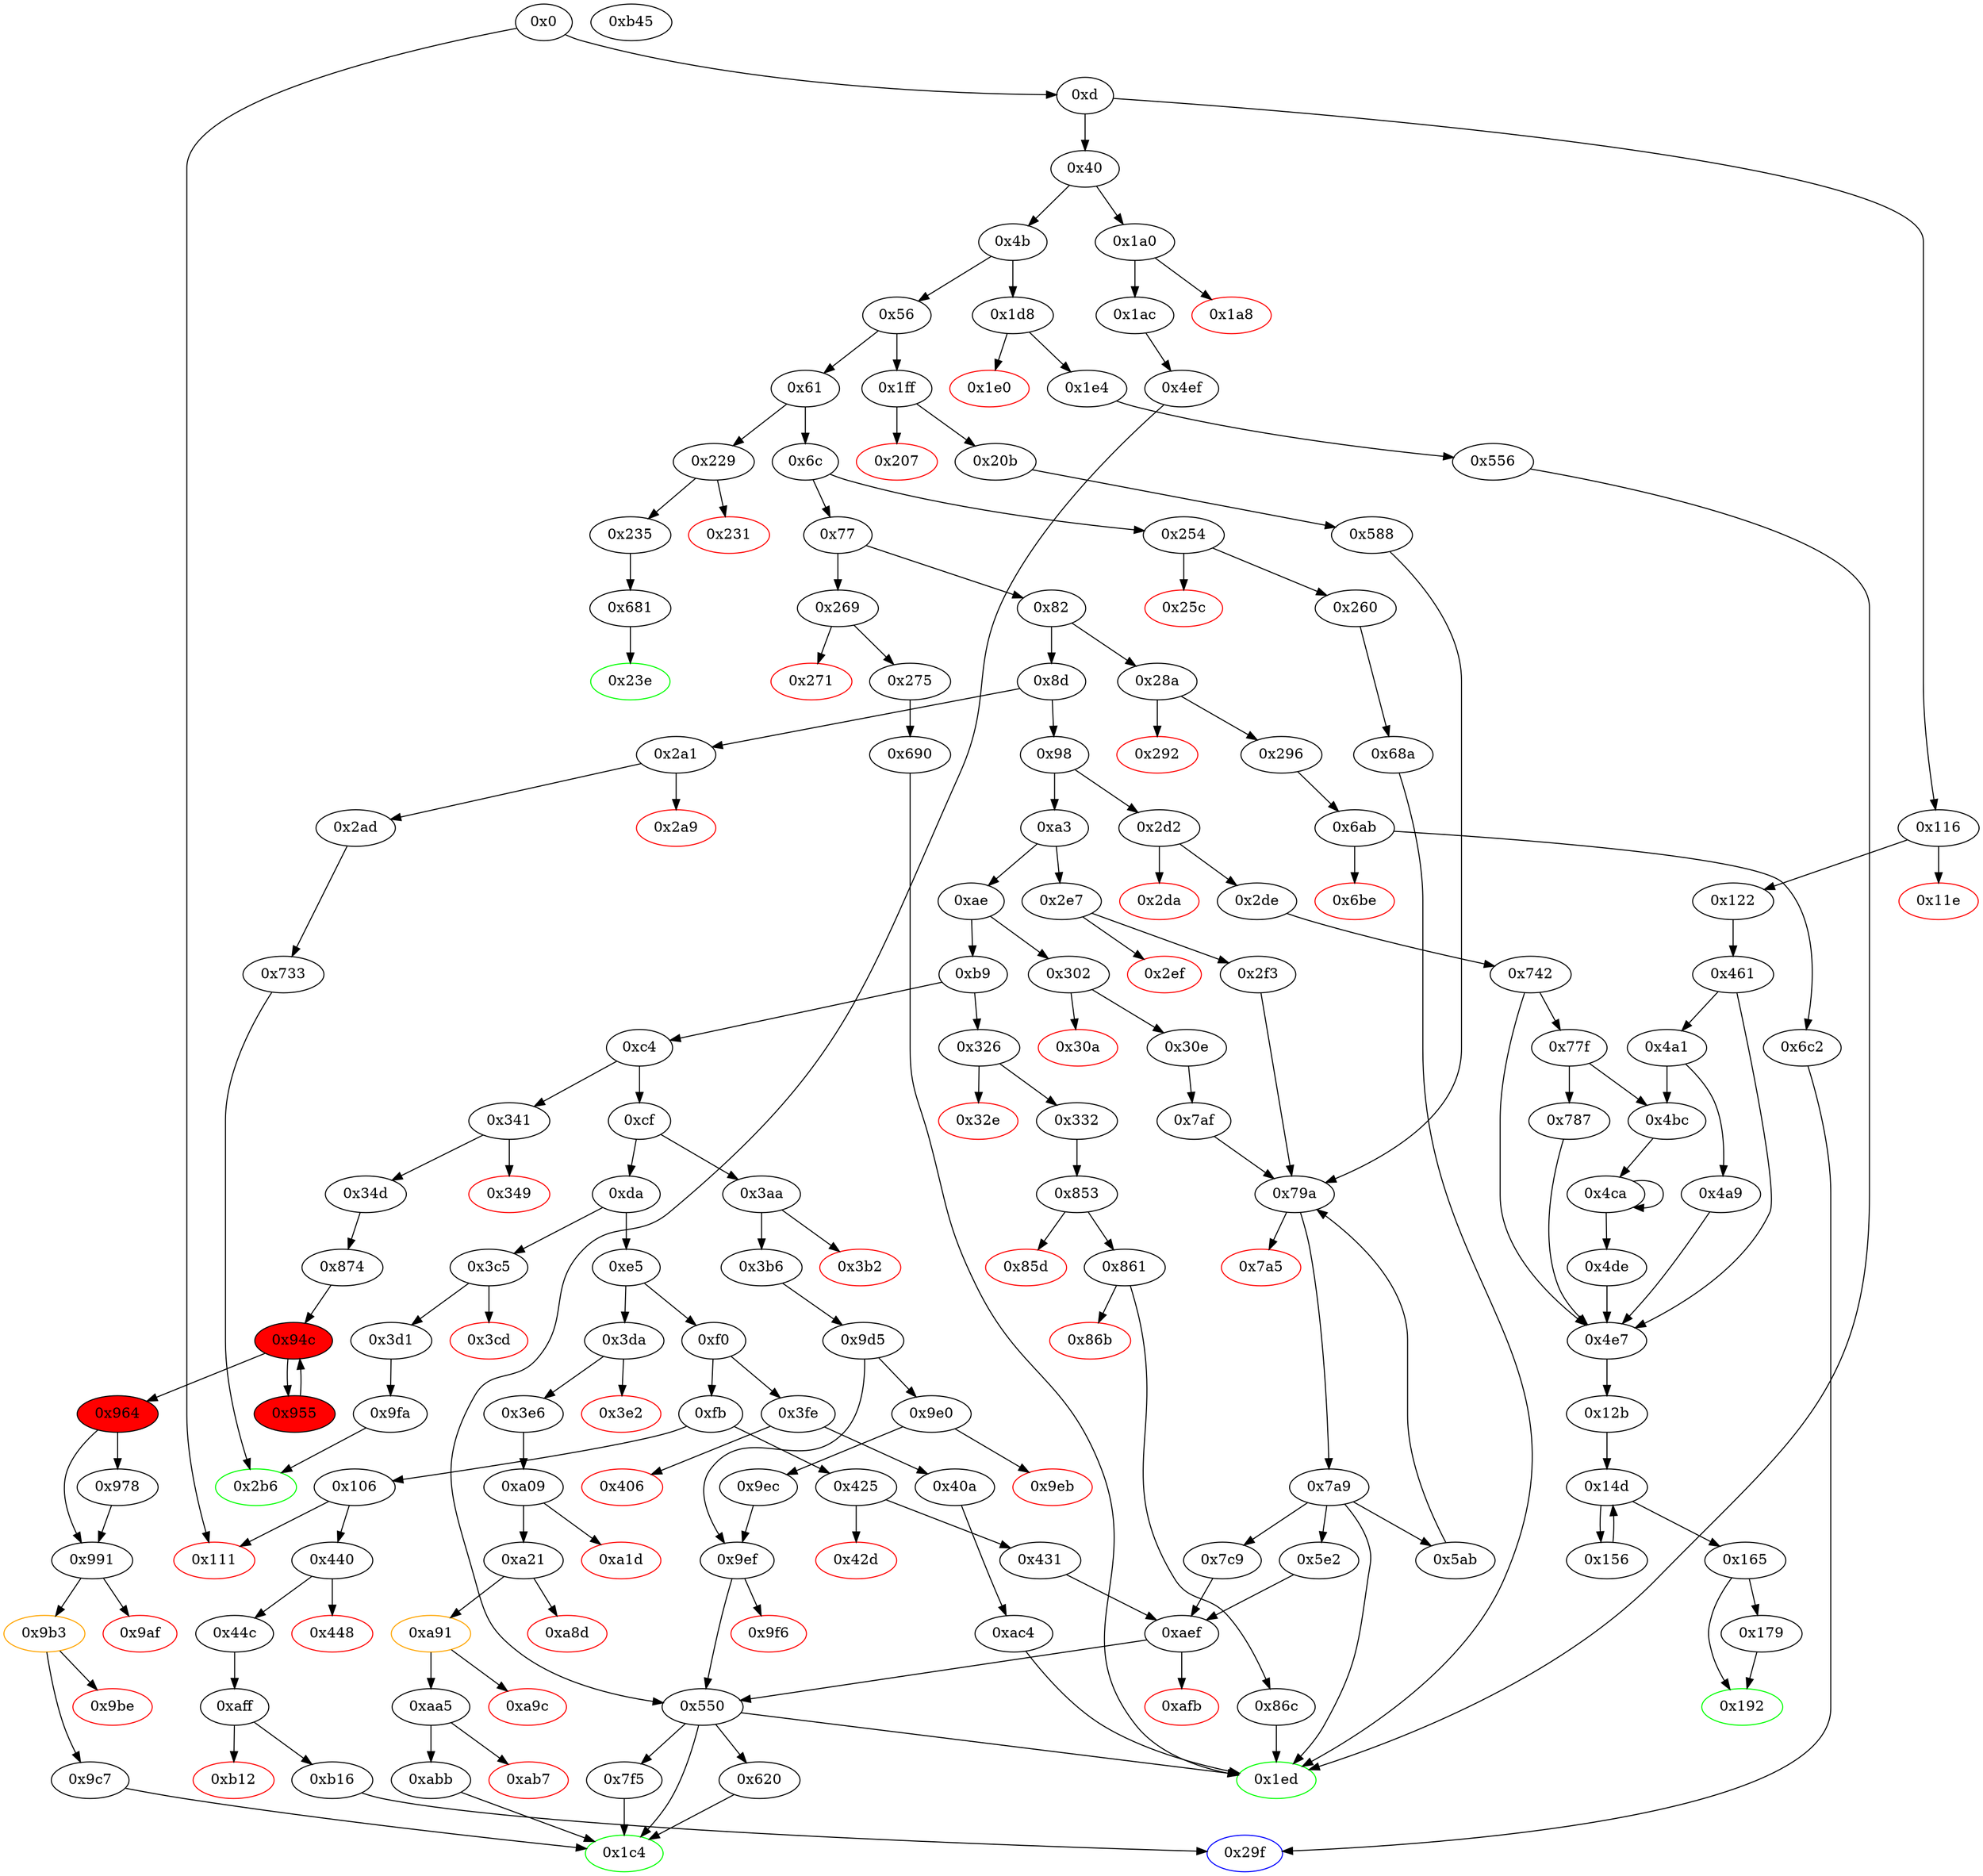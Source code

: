 digraph "" {
"0x733" [fillcolor=white, id="0x733", style=filled, tooltip="Block 0x733\n[0x733:0x741]\n---\nPredecessors: [0x2ad]\nSuccessors: [0x2b6]\n---\n0x733 JUMPDEST\n0x734 PUSH1 0x0\n0x736 SLOAD\n0x737 PUSH1 0x1\n0x739 PUSH1 0xa0\n0x73b PUSH1 0x2\n0x73d EXP\n0x73e SUB\n0x73f AND\n0x740 DUP2\n0x741 JUMP\n---\n0x733: JUMPDEST \n0x734: V584 = 0x0\n0x736: V585 = S[0x0]\n0x737: V586 = 0x1\n0x739: V587 = 0xa0\n0x73b: V588 = 0x2\n0x73d: V589 = EXP 0x2 0xa0\n0x73e: V590 = SUB 0x10000000000000000000000000000000000000000 0x1\n0x73f: V591 = AND 0xffffffffffffffffffffffffffffffffffffffff V585\n0x741: JUMP 0x2b6\n---\nEntry stack: [V11, 0x2b6]\nStack pops: 1\nStack additions: [S0, V591]\nExit stack: [V11, 0x2b6, V591]\n\nDef sites:\nV11: {0xd.0x34}\n0x2b6: {0x2ad.0x2af}\n"];
"0xb9" [fillcolor=white, id="0xb9", style=filled, tooltip="Block 0xb9\n[0xb9:0xc3]\n---\nPredecessors: [0xae]\nSuccessors: [0xc4, 0x326]\n---\n0xb9 DUP1\n0xba PUSH4 0xb5931f7c\n0xbf EQ\n0xc0 PUSH2 0x326\n0xc3 JUMPI\n---\n0xba: V48 = 0xb5931f7c\n0xbf: V49 = EQ 0xb5931f7c V11\n0xc0: V50 = 0x326\n0xc3: JUMPI 0x326 V49\n---\nEntry stack: [V11]\nStack pops: 1\nStack additions: [S0]\nExit stack: [V11]\n\nDef sites:\nV11: {0xd.0x34}\n"];
"0x9ec" [fillcolor=white, id="0x9ec", style=filled, tooltip="Block 0x9ec\n[0x9ec:0x9ee]\n---\nPredecessors: [0x9e0]\nSuccessors: [0x9ef]\n---\n0x9ec JUMPDEST\n0x9ed DIV\n0x9ee EQ\n---\n0x9ec: JUMPDEST \n0x9ed: V783 = DIV V777 V311\n0x9ee: V784 = EQ V783 V313\n---\nEntry stack: [V11, 0x1ed, V311, V313, V777, V313, V311, V777]\nStack pops: 3\nStack additions: [V784]\nExit stack: [V11, 0x1ed, V311, V313, V777, V784]\n\nDef sites:\nV11: {0xd.0x34}\n0x1ed: {0x3b6.0x3b8}\nV311: {0x3b6.0x3bd}\nV313: {0x3b6.0x3c0}\nV777: {0x9d5.0x9d8}\nV313: {0x3b6.0x3c0}\nV311: {0x3b6.0x3bd}\nV777: {0x9d5.0x9d8}\n"];
"0x349" [color=red, fillcolor=white, id="0x349", style=filled, tooltip="Block 0x349\n[0x349:0x34c]\n---\nPredecessors: [0x341]\nSuccessors: []\n---\n0x349 PUSH1 0x0\n0x34b DUP1\n0x34c REVERT\n---\n0x349: V275 = 0x0\n0x34c: REVERT 0x0 0x0\n---\nEntry stack: [V11, V272]\nStack pops: 0\nStack additions: []\nExit stack: [V11, V272]\n\nDef sites:\nV11: {0xd.0x34}\nV272: {0x341.0x342}\n"];
"0x4ca" [fillcolor=white, id="0x4ca", style=filled, tooltip="Block 0x4ca\n[0x4ca:0x4dd]\n---\nPredecessors: [0x4bc, 0x4ca]\nSuccessors: [0x4ca, 0x4de]\n---\n0x4ca JUMPDEST\n0x4cb DUP2\n0x4cc SLOAD\n0x4cd DUP2\n0x4ce MSTORE\n0x4cf SWAP1\n0x4d0 PUSH1 0x1\n0x4d2 ADD\n0x4d3 SWAP1\n0x4d4 PUSH1 0x20\n0x4d6 ADD\n0x4d7 DUP1\n0x4d8 DUP4\n0x4d9 GT\n0x4da PUSH2 0x4ca\n0x4dd JUMPI\n---\n0x4ca: JUMPDEST \n0x4cc: V418 = S[S1]\n0x4ce: M[S0] = V418\n0x4d0: V419 = 0x1\n0x4d2: V420 = ADD 0x1 S1\n0x4d4: V421 = 0x20\n0x4d6: V422 = ADD 0x20 S0\n0x4d9: V423 = GT V413 V422\n0x4da: V424 = 0x4ca\n0x4dd: JUMPI 0x4ca V423\n---\nEntry stack: [V11, 0x12b, S5, {0x2, 0x3}, S3, V413, S1, S0]\nStack pops: 3\nStack additions: [S2, V420, V422]\nExit stack: [V11, 0x12b, S5, {0x2, 0x3}, S3, V413, V420, V422]\n\nDef sites:\nV11: {0xd.0x34}\n0x12b: {0x122.0x124, 0x2de.0x2e0}\nS5: {0x461.0x469, 0x742.0x74a}\n{0x2, 0x3}: {0x461.0x462, 0x742.0x743}\nS3: {0x461.0x481, 0x742.0x75f}\nV413: {0x4bc.0x4be}\nS1: {0x4ca.0x4d2, 0x4bc.0x4c8}\nS0: {0x461.0x498, 0x742.0x776, 0x4ca.0x4d6}\n"];
"0x3aa" [fillcolor=white, id="0x3aa", style=filled, tooltip="Block 0x3aa\n[0x3aa:0x3b1]\n---\nPredecessors: [0xcf]\nSuccessors: [0x3b2, 0x3b6]\n---\n0x3aa JUMPDEST\n0x3ab CALLVALUE\n0x3ac DUP1\n0x3ad ISZERO\n0x3ae PUSH2 0x3b6\n0x3b1 JUMPI\n---\n0x3aa: JUMPDEST \n0x3ab: V305 = CALLVALUE\n0x3ad: V306 = ISZERO V305\n0x3ae: V307 = 0x3b6\n0x3b1: JUMPI 0x3b6 V306\n---\nEntry stack: [V11]\nStack pops: 0\nStack additions: [V305]\nExit stack: [V11, V305]\n\nDef sites:\nV11: {0xd.0x34}\n"];
"0xabb" [fillcolor=white, id="0xabb", style=filled, tooltip="Block 0xabb\n[0xabb:0xac3]\n---\nPredecessors: [0xaa5]\nSuccessors: [0x1c4]\n---\n0xabb JUMPDEST\n0xabc POP\n0xabd MLOAD\n0xabe SWAP4\n0xabf SWAP3\n0xac0 POP\n0xac1 POP\n0xac2 POP\n0xac3 JUMP\n---\n0xabb: JUMPDEST \n0xabd: V854 = M[V847]\n0xac3: JUMP 0x1c4\n---\nEntry stack: [V11, 0x1c4, V333, V335, 0x0, V847, V848]\nStack pops: 6\nStack additions: [V854]\nExit stack: [V11, V854]\n\nDef sites:\nV11: {0xd.0x34}\n0x1c4: {0x3e6.0x3e8}\nV333: {0x3e6.0x3f6}\nV335: {0x3e6.0x3f9}\n0x0: {0xa09.0xa0a}\nV847: {0xaa5.0xaac}\nV848: {0xaa5.0xaad}\n"];
"0x681" [fillcolor=white, id="0x681", style=filled, tooltip="Block 0x681\n[0x681:0x689]\n---\nPredecessors: [0x235]\nSuccessors: [0x23e]\n---\n0x681 JUMPDEST\n0x682 PUSH1 0x4\n0x684 SLOAD\n0x685 PUSH1 0xff\n0x687 AND\n0x688 DUP2\n0x689 JUMP\n---\n0x681: JUMPDEST \n0x682: V525 = 0x4\n0x684: V526 = S[0x4]\n0x685: V527 = 0xff\n0x687: V528 = AND 0xff V526\n0x689: JUMP 0x23e\n---\nEntry stack: [V11, 0x23e]\nStack pops: 1\nStack additions: [S0, V528]\nExit stack: [V11, 0x23e, V528]\n\nDef sites:\nV11: {0xd.0x34}\n0x23e: {0x235.0x237}\n"];
"0xa91" [color=orange, fillcolor=white, id="0xa91", style=filled, tooltip="Block 0xa91\n[0xa91:0xa9b]\n---\nPredecessors: [0xa21]\nSuccessors: [0xa9c, 0xaa5]\n---\n0xa91 JUMPDEST\n0xa92 POP\n0xa93 GAS\n0xa94 CALL\n0xa95 ISZERO\n0xa96 DUP1\n0xa97 ISZERO\n0xa98 PUSH2 0xaa5\n0xa9b JUMPI\n---\n0xa91: JUMPDEST \n0xa93: V837 = GAS\n0xa94: V838 = CALL V837 V825 0x0 V824 V831 V824 0x20\n0xa95: V839 = ISZERO V838\n0xa97: V840 = ISZERO V839\n0xa98: V841 = 0xaa5\n0xa9b: JUMPI 0xaa5 V840\n---\nEntry stack: [V11, 0x1c4, V333, V335, 0x0, V825, 0xa9059cbb, V828, 0x20, V824, V831, V824, 0x0, V825, V833]\nStack pops: 7\nStack additions: [V839]\nExit stack: [V11, 0x1c4, V333, V335, 0x0, V825, 0xa9059cbb, V828, V839]\n\nDef sites:\nV11: {0xd.0x34}\n0x1c4: {0x3e6.0x3e8}\nV333: {0x3e6.0x3f6}\nV335: {0x3e6.0x3f9}\n0x0: {0xa09.0xa0a}\nV825: {0xa21.0xa68}\n0xa9059cbb: {0xa21.0xa6a}\nV828: {0xa21.0xa74}\n0x20: {0xa21.0xa76}\nV824: {0xa21.0xa65}\nV831: {0xa21.0xa7f}\nV824: {0xa21.0xa65}\n0x0: {0xa21.0xa22}\nV825: {0xa21.0xa68}\nV833: {0xa21.0xa86}\n"];
"0x4a9" [fillcolor=white, id="0x4a9", style=filled, tooltip="Block 0x4a9\n[0x4a9:0x4bb]\n---\nPredecessors: [0x4a1]\nSuccessors: [0x4e7]\n---\n0x4a9 PUSH2 0x100\n0x4ac DUP1\n0x4ad DUP4\n0x4ae SLOAD\n0x4af DIV\n0x4b0 MUL\n0x4b1 DUP4\n0x4b2 MSTORE\n0x4b3 SWAP2\n0x4b4 PUSH1 0x20\n0x4b6 ADD\n0x4b7 SWAP2\n0x4b8 PUSH2 0x4e7\n0x4bb JUMP\n---\n0x4a9: V406 = 0x100\n0x4ae: V407 = S[0x3]\n0x4af: V408 = DIV V407 0x100\n0x4b0: V409 = MUL V408 0x100\n0x4b2: M[V400] = V409\n0x4b4: V410 = 0x20\n0x4b6: V411 = ADD 0x20 V400\n0x4b8: V412 = 0x4e7\n0x4bb: JUMP 0x4e7\n---\nEntry stack: [V11, 0x12b, V381, 0x3, V393, V400, 0x3, V393]\nStack pops: 3\nStack additions: [V411, S1, S0]\nExit stack: [V11, 0x12b, V381, 0x3, V393, V411, 0x3, V393]\n\nDef sites:\nV11: {0xd.0x34}\n0x12b: {0x122.0x124}\nV381: {0x461.0x469}\n0x3: {0x461.0x462}\nV393: {0x461.0x481}\nV400: {0x461.0x498}\n0x3: {0x461.0x462}\nV393: {0x461.0x481}\n"];
"0x9e0" [fillcolor=white, id="0x9e0", style=filled, tooltip="Block 0x9e0\n[0x9e0:0x9ea]\n---\nPredecessors: [0x9d5]\nSuccessors: [0x9eb, 0x9ec]\n---\n0x9e0 POP\n0x9e1 DUP2\n0x9e2 DUP4\n0x9e3 DUP3\n0x9e4 DUP2\n0x9e5 ISZERO\n0x9e6 ISZERO\n0x9e7 PUSH2 0x9ec\n0x9ea JUMPI\n---\n0x9e5: V780 = ISZERO V311\n0x9e6: V781 = ISZERO V780\n0x9e7: V782 = 0x9ec\n0x9ea: JUMPI 0x9ec V781\n---\nEntry stack: [V11, 0x1ed, V311, V313, V777, V778]\nStack pops: 4\nStack additions: [S3, S2, S1, S2, S3, S1]\nExit stack: [V11, 0x1ed, V311, V313, V777, V313, V311, V777]\n\nDef sites:\nV11: {0xd.0x34}\n0x1ed: {0x3b6.0x3b8}\nV311: {0x3b6.0x3bd}\nV313: {0x3b6.0x3c0}\nV777: {0x9d5.0x9d8}\nV778: {0x9d5.0x9da}\n"];
"0x6c" [fillcolor=white, id="0x6c", style=filled, tooltip="Block 0x6c\n[0x6c:0x76]\n---\nPredecessors: [0x61]\nSuccessors: [0x77, 0x254]\n---\n0x6c DUP1\n0x6d PUSH4 0x3eaaf86b\n0x72 EQ\n0x73 PUSH2 0x254\n0x76 JUMPI\n---\n0x6d: V27 = 0x3eaaf86b\n0x72: V28 = EQ 0x3eaaf86b V11\n0x73: V29 = 0x254\n0x76: JUMPI 0x254 V28\n---\nEntry stack: [V11]\nStack pops: 1\nStack additions: [S0]\nExit stack: [V11]\n\nDef sites:\nV11: {0xd.0x34}\n"];
"0x1a0" [fillcolor=white, id="0x1a0", style=filled, tooltip="Block 0x1a0\n[0x1a0:0x1a7]\n---\nPredecessors: [0x40]\nSuccessors: [0x1a8, 0x1ac]\n---\n0x1a0 JUMPDEST\n0x1a1 CALLVALUE\n0x1a2 DUP1\n0x1a3 ISZERO\n0x1a4 PUSH2 0x1ac\n0x1a7 JUMPI\n---\n0x1a0: JUMPDEST \n0x1a1: V117 = CALLVALUE\n0x1a3: V118 = ISZERO V117\n0x1a4: V119 = 0x1ac\n0x1a7: JUMPI 0x1ac V118\n---\nEntry stack: [V11]\nStack pops: 0\nStack additions: [V117]\nExit stack: [V11, V117]\n\nDef sites:\nV11: {0xd.0x34}\n"];
"0x1ff" [fillcolor=white, id="0x1ff", style=filled, tooltip="Block 0x1ff\n[0x1ff:0x206]\n---\nPredecessors: [0x56]\nSuccessors: [0x207, 0x20b]\n---\n0x1ff JUMPDEST\n0x200 CALLVALUE\n0x201 DUP1\n0x202 ISZERO\n0x203 PUSH2 0x20b\n0x206 JUMPI\n---\n0x1ff: JUMPDEST \n0x200: V153 = CALLVALUE\n0x202: V154 = ISZERO V153\n0x203: V155 = 0x20b\n0x206: JUMPI 0x20b V154\n---\nEntry stack: [V11]\nStack pops: 0\nStack additions: [V153]\nExit stack: [V11, V153]\n\nDef sites:\nV11: {0xd.0x34}\n"];
"0x461" [fillcolor=white, id="0x461", style=filled, tooltip="Block 0x461\n[0x461:0x4a0]\n---\nPredecessors: [0x122]\nSuccessors: [0x4a1, 0x4e7]\n---\n0x461 JUMPDEST\n0x462 PUSH1 0x3\n0x464 DUP1\n0x465 SLOAD\n0x466 PUSH1 0x40\n0x468 DUP1\n0x469 MLOAD\n0x46a PUSH1 0x20\n0x46c PUSH1 0x2\n0x46e PUSH1 0x1\n0x470 DUP6\n0x471 AND\n0x472 ISZERO\n0x473 PUSH2 0x100\n0x476 MUL\n0x477 PUSH1 0x0\n0x479 NOT\n0x47a ADD\n0x47b SWAP1\n0x47c SWAP5\n0x47d AND\n0x47e SWAP4\n0x47f SWAP1\n0x480 SWAP4\n0x481 DIV\n0x482 PUSH1 0x1f\n0x484 DUP2\n0x485 ADD\n0x486 DUP5\n0x487 SWAP1\n0x488 DIV\n0x489 DUP5\n0x48a MUL\n0x48b DUP3\n0x48c ADD\n0x48d DUP5\n0x48e ADD\n0x48f SWAP1\n0x490 SWAP3\n0x491 MSTORE\n0x492 DUP2\n0x493 DUP2\n0x494 MSTORE\n0x495 SWAP3\n0x496 SWAP2\n0x497 DUP4\n0x498 ADD\n0x499 DUP3\n0x49a DUP3\n0x49b DUP1\n0x49c ISZERO\n0x49d PUSH2 0x4e7\n0x4a0 JUMPI\n---\n0x461: JUMPDEST \n0x462: V378 = 0x3\n0x465: V379 = S[0x3]\n0x466: V380 = 0x40\n0x469: V381 = M[0x40]\n0x46a: V382 = 0x20\n0x46c: V383 = 0x2\n0x46e: V384 = 0x1\n0x471: V385 = AND V379 0x1\n0x472: V386 = ISZERO V385\n0x473: V387 = 0x100\n0x476: V388 = MUL 0x100 V386\n0x477: V389 = 0x0\n0x479: V390 = NOT 0x0\n0x47a: V391 = ADD 0xffffffffffffffffffffffffffffffffffffffffffffffffffffffffffffffff V388\n0x47d: V392 = AND V379 V391\n0x481: V393 = DIV V392 0x2\n0x482: V394 = 0x1f\n0x485: V395 = ADD V393 0x1f\n0x488: V396 = DIV V395 0x20\n0x48a: V397 = MUL 0x20 V396\n0x48c: V398 = ADD V381 V397\n0x48e: V399 = ADD 0x20 V398\n0x491: M[0x40] = V399\n0x494: M[V381] = V393\n0x498: V400 = ADD V381 0x20\n0x49c: V401 = ISZERO V393\n0x49d: V402 = 0x4e7\n0x4a0: JUMPI 0x4e7 V401\n---\nEntry stack: [V11, 0x12b]\nStack pops: 0\nStack additions: [V381, 0x3, V393, V400, 0x3, V393]\nExit stack: [V11, 0x12b, V381, 0x3, V393, V400, 0x3, V393]\n\nDef sites:\nV11: {0xd.0x34}\n0x12b: {0x122.0x124}\n"];
"0xda" [fillcolor=white, id="0xda", style=filled, tooltip="Block 0xda\n[0xda:0xe4]\n---\nPredecessors: [0xcf]\nSuccessors: [0xe5, 0x3c5]\n---\n0xda DUP1\n0xdb PUSH4 0xd4ee1d90\n0xe0 EQ\n0xe1 PUSH2 0x3c5\n0xe4 JUMPI\n---\n0xdb: V57 = 0xd4ee1d90\n0xe0: V58 = EQ 0xd4ee1d90 V11\n0xe1: V59 = 0x3c5\n0xe4: JUMPI 0x3c5 V58\n---\nEntry stack: [V11]\nStack pops: 1\nStack additions: [S0]\nExit stack: [V11]\n\nDef sites:\nV11: {0xd.0x34}\n"];
"0x29f" [color=blue, fillcolor=white, id="0x29f", style=filled, tooltip="Block 0x29f\n[0x29f:0x2a0]\n---\nPredecessors: [0x6c2, 0xb16]\nSuccessors: []\n---\n0x29f JUMPDEST\n0x2a0 STOP\n---\n0x29f: JUMPDEST \n0x2a0: STOP \n---\nEntry stack: [V11]\nStack pops: 0\nStack additions: []\nExit stack: [V11]\n\nDef sites:\nV11: {0xd.0x34}\n"];
"0x116" [fillcolor=white, id="0x116", style=filled, tooltip="Block 0x116\n[0x116:0x11d]\n---\nPredecessors: [0xd]\nSuccessors: [0x11e, 0x122]\n---\n0x116 JUMPDEST\n0x117 CALLVALUE\n0x118 DUP1\n0x119 ISZERO\n0x11a PUSH2 0x122\n0x11d JUMPI\n---\n0x116: JUMPDEST \n0x117: V73 = CALLVALUE\n0x119: V74 = ISZERO V73\n0x11a: V75 = 0x122\n0x11d: JUMPI 0x122 V74\n---\nEntry stack: [V11]\nStack pops: 0\nStack additions: [V73]\nExit stack: [V11, V73]\n\nDef sites:\nV11: {0xd.0x34}\n"];
"0x978" [fillcolor=white, id="0x978", style=filled, tooltip="Block 0x978\n[0x978:0x990]\n---\nPredecessors: [0x964]\nSuccessors: [0x991]\n---\n0x978 DUP1\n0x979 DUP3\n0x97a SUB\n0x97b DUP1\n0x97c MLOAD\n0x97d PUSH1 0x1\n0x97f DUP4\n0x980 PUSH1 0x20\n0x982 SUB\n0x983 PUSH2 0x100\n0x986 EXP\n0x987 SUB\n0x988 NOT\n0x989 AND\n0x98a DUP2\n0x98b MSTORE\n0x98c PUSH1 0x20\n0x98e ADD\n0x98f SWAP2\n0x990 POP\n---\n0x97a: V745 = SUB V740 V742\n0x97c: V746 = M[V745]\n0x97d: V747 = 0x1\n0x980: V748 = 0x20\n0x982: V749 = SUB 0x20 V742\n0x983: V750 = 0x100\n0x986: V751 = EXP 0x100 V749\n0x987: V752 = SUB V751 0x1\n0x988: V753 = NOT V752\n0x989: V754 = AND V753 V746\n0x98b: M[V745] = V754\n0x98c: V755 = 0x20\n0x98e: V756 = ADD 0x20 V745\n---\nEntry stack: [V11, 0x1c4, V297, V299, V277, 0x0, V724, 0x8f4ffcb1, V704, V299, V709, V277, V706, V714, V740, V742]\nStack pops: 2\nStack additions: [V756, S0]\nExit stack: [V11, 0x1c4, V297, V299, V277, 0x0, V724, 0x8f4ffcb1, V704, V299, V709, V277, V706, V714, V756, V742]\n\nDef sites:\nV11: {0xd.0x34}\n0x1c4: {0x34d.0x371}\nV297: {0x34d.0x37f}\nV299: {0x34d.0x384}\nV277: {0x34d.0x352}\n0x0: {0x874.0x876}\nV724: {0x874.0x92a}\n0x8f4ffcb1: {0x874.0x92c}\nV704: {0x874.0x8f8}\nV299: {0x34d.0x384}\nV709: {0x874.0x907}\nV277: {0x34d.0x352}\nV706: {0x874.0x8fc}\nV714: {0x874.0x914}\nV740: {0x964.0x96d}\nV742: {0x964.0x971}\n"];
"0x9eb" [color=red, fillcolor=white, id="0x9eb", style=filled, tooltip="Block 0x9eb\n[0x9eb:0x9eb]\n---\nPredecessors: [0x9e0]\nSuccessors: []\n---\n0x9eb INVALID\n---\n0x9eb: INVALID \n---\nEntry stack: [V11, 0x1ed, V311, V313, V777, V313, V311, V777]\nStack pops: 0\nStack additions: []\nExit stack: [V11, 0x1ed, V311, V313, V777, V313, V311, V777]\n\nDef sites:\nV11: {0xd.0x34}\n0x1ed: {0x3b6.0x3b8}\nV311: {0x3b6.0x3bd}\nV313: {0x3b6.0x3c0}\nV777: {0x9d5.0x9d8}\nV313: {0x3b6.0x3c0}\nV311: {0x3b6.0x3bd}\nV777: {0x9d5.0x9d8}\n"];
"0x620" [fillcolor=white, id="0x620", style=filled, tooltip="Block 0x620\n[0x620:0x680]\n---\nPredecessors: [0x550]\nSuccessors: [0x1c4]\n---\n0x620 JUMPDEST\n0x621 PUSH1 0x1\n0x623 PUSH1 0xa0\n0x625 PUSH1 0x2\n0x627 EXP\n0x628 SUB\n0x629 DUP1\n0x62a DUP6\n0x62b AND\n0x62c PUSH1 0x0\n0x62e DUP2\n0x62f DUP2\n0x630 MSTORE\n0x631 PUSH1 0x6\n0x633 PUSH1 0x20\n0x635 SWAP1\n0x636 DUP2\n0x637 MSTORE\n0x638 PUSH1 0x40\n0x63a SWAP2\n0x63b DUP3\n0x63c SWAP1\n0x63d SHA3\n0x63e SWAP5\n0x63f SWAP1\n0x640 SWAP5\n0x641 SSTORE\n0x642 DUP1\n0x643 MLOAD\n0x644 DUP7\n0x645 DUP2\n0x646 MSTORE\n0x647 SWAP1\n0x648 MLOAD\n0x649 SWAP2\n0x64a SWAP4\n0x64b SWAP3\n0x64c DUP9\n0x64d AND\n0x64e SWAP3\n0x64f PUSH32 0xddf252ad1be2c89b69c2b068fc378daa952ba7f163c4a11628f55a4df523b3ef\n0x670 SWAP3\n0x671 SWAP2\n0x672 DUP3\n0x673 SWAP1\n0x674 SUB\n0x675 ADD\n0x676 SWAP1\n0x677 LOG3\n0x678 POP\n0x679 PUSH1 0x1\n0x67b SWAP4\n0x67c SWAP3\n0x67d POP\n0x67e POP\n0x67f POP\n0x680 JUMP\n---\n0x620: JUMPDEST \n0x621: V507 = 0x1\n0x623: V508 = 0xa0\n0x625: V509 = 0x2\n0x627: V510 = EXP 0x2 0xa0\n0x628: V511 = SUB 0x10000000000000000000000000000000000000000 0x1\n0x62b: V512 = AND S3 0xffffffffffffffffffffffffffffffffffffffff\n0x62c: V513 = 0x0\n0x630: M[0x0] = V512\n0x631: V514 = 0x6\n0x633: V515 = 0x20\n0x637: M[0x20] = 0x6\n0x638: V516 = 0x40\n0x63d: V517 = SHA3 0x0 0x40\n0x641: S[V517] = S0\n0x643: V518 = M[0x40]\n0x646: M[V518] = S2\n0x648: V519 = M[0x40]\n0x64d: V520 = AND S4 0xffffffffffffffffffffffffffffffffffffffff\n0x64f: V521 = 0xddf252ad1be2c89b69c2b068fc378daa952ba7f163c4a11628f55a4df523b3ef\n0x674: V522 = SUB V518 V519\n0x675: V523 = ADD V522 0x20\n0x677: LOG V519 V523 0xddf252ad1be2c89b69c2b068fc378daa952ba7f163c4a11628f55a4df523b3ef V520 V512\n0x679: V524 = 0x1\n0x680: JUMP S5\n---\nEntry stack: [V11, S5, S4, S3, S2, S1, S0]\nStack pops: 6\nStack additions: [0x1]\nExit stack: [V11, 0x1]\n\nDef sites:\nV11: {0xd.0x34}\nS5: {0x20b.0x20d, 0xd.0x34}\nS4: {0x20b.0x21c, 0x30e.0x310}\nS3: {0x20b.0x221, 0x30e.0x31e}\nS2: {0x20b.0x224, 0x30e.0x321}\nS1: {0x588.0x593, 0xd.0x34, 0x7af.0x7b1}\nS0: {0xaef.0xaf2, 0x9d5.0x9d8, 0x4ef.0x54e}\n"];
"0x9f6" [color=red, fillcolor=white, id="0x9f6", style=filled, tooltip="Block 0x9f6\n[0x9f6:0x9f9]\n---\nPredecessors: [0x9ef]\nSuccessors: []\n---\n0x9f6 PUSH1 0x0\n0x9f8 DUP1\n0x9f9 REVERT\n---\n0x9f6: V788 = 0x0\n0x9f9: REVERT 0x0 0x0\n---\nEntry stack: [V11, 0x1ed, V311, V313, V777]\nStack pops: 0\nStack additions: []\nExit stack: [V11, 0x1ed, V311, V313, V777]\n\nDef sites:\nV11: {0xd.0x34}\n0x1ed: {0x3b6.0x3b8}\nV311: {0x3b6.0x3bd}\nV313: {0x3b6.0x3c0}\nV777: {0x9d5.0x9d8}\n"];
"0x2e7" [fillcolor=white, id="0x2e7", style=filled, tooltip="Block 0x2e7\n[0x2e7:0x2ee]\n---\nPredecessors: [0xa3]\nSuccessors: [0x2ef, 0x2f3]\n---\n0x2e7 JUMPDEST\n0x2e8 CALLVALUE\n0x2e9 DUP1\n0x2ea ISZERO\n0x2eb PUSH2 0x2f3\n0x2ee JUMPI\n---\n0x2e7: JUMPDEST \n0x2e8: V236 = CALLVALUE\n0x2ea: V237 = ISZERO V236\n0x2eb: V238 = 0x2f3\n0x2ee: JUMPI 0x2f3 V237\n---\nEntry stack: [V11]\nStack pops: 0\nStack additions: [V236]\nExit stack: [V11, V236]\n\nDef sites:\nV11: {0xd.0x34}\n"];
"0x1a8" [color=red, fillcolor=white, id="0x1a8", style=filled, tooltip="Block 0x1a8\n[0x1a8:0x1ab]\n---\nPredecessors: [0x1a0]\nSuccessors: []\n---\n0x1a8 PUSH1 0x0\n0x1aa DUP1\n0x1ab REVERT\n---\n0x1a8: V120 = 0x0\n0x1ab: REVERT 0x0 0x0\n---\nEntry stack: [V11, V117]\nStack pops: 0\nStack additions: []\nExit stack: [V11, V117]\n\nDef sites:\nV11: {0xd.0x34}\nV117: {0x1a0.0x1a1}\n"];
"0x94c" [fillcolor=red, id="0x94c", style=filled, tooltip="Block 0x94c\n[0x94c:0x954]\n---\nPredecessors: [0x874, 0x955]\nSuccessors: [0x955, 0x964]\n---\n0x94c JUMPDEST\n0x94d DUP4\n0x94e DUP2\n0x94f LT\n0x950 ISZERO\n0x951 PUSH2 0x964\n0x954 JUMPI\n---\n0x94c: JUMPDEST \n0x94f: V731 = LT S0 V718\n0x950: V732 = ISZERO V731\n0x951: V733 = 0x964\n0x954: JUMPI 0x964 V732\n---\nEntry stack: [V11, 0x1c4, V297, V299, V277, 0x0, V724, 0x8f4ffcb1, V704, V299, V709, V277, V706, V714, V727, V729, V718, V718, V727, V729, S0]\nStack pops: 4\nStack additions: [S3, S2, S1, S0]\nExit stack: [V11, 0x1c4, V297, V299, V277, 0x0, V724, 0x8f4ffcb1, V704, V299, V709, V277, V706, V714, V727, V729, V718, V718, V727, V729, S0]\n\nDef sites:\nV11: {0xd.0x34}\n0x1c4: {0x34d.0x371}\nV297: {0x34d.0x37f}\nV299: {0x34d.0x384}\nV277: {0x34d.0x352}\n0x0: {0x874.0x876}\nV724: {0x874.0x92a}\n0x8f4ffcb1: {0x874.0x92c}\nV704: {0x874.0x8f8}\nV299: {0x34d.0x384}\nV709: {0x874.0x907}\nV277: {0x34d.0x352}\nV706: {0x874.0x8fc}\nV714: {0x874.0x914}\nV727: {0x874.0x940}\nV729: {0x874.0x945}\nV718: {0x874.0x920}\nV718: {0x874.0x920}\nV727: {0x874.0x940}\nV729: {0x874.0x945}\nS0: {0x955.0x95f, 0x874.0x94a}\n"];
"0x23e" [color=green, fillcolor=white, id="0x23e", style=filled, tooltip="Block 0x23e\n[0x23e:0x253]\n---\nPredecessors: [0x681]\nSuccessors: []\n---\n0x23e JUMPDEST\n0x23f PUSH1 0x40\n0x241 DUP1\n0x242 MLOAD\n0x243 PUSH1 0xff\n0x245 SWAP1\n0x246 SWAP3\n0x247 AND\n0x248 DUP3\n0x249 MSTORE\n0x24a MLOAD\n0x24b SWAP1\n0x24c DUP2\n0x24d SWAP1\n0x24e SUB\n0x24f PUSH1 0x20\n0x251 ADD\n0x252 SWAP1\n0x253 RETURN\n---\n0x23e: JUMPDEST \n0x23f: V178 = 0x40\n0x242: V179 = M[0x40]\n0x243: V180 = 0xff\n0x247: V181 = AND V528 0xff\n0x249: M[V179] = V181\n0x24a: V182 = M[0x40]\n0x24e: V183 = SUB V179 V182\n0x24f: V184 = 0x20\n0x251: V185 = ADD 0x20 V183\n0x253: RETURN V182 V185\n---\nEntry stack: [V11, 0x23e, V528]\nStack pops: 1\nStack additions: []\nExit stack: [V11, 0x23e]\n\nDef sites:\nV11: {0xd.0x34}\n0x23e: {0x235.0x237}\nV528: {0x681.0x687}\n"];
"0x5ab" [fillcolor=white, id="0x5ab", style=filled, tooltip="Block 0x5ab\n[0x5ab:0x5e1]\n---\nPredecessors: [0x7a9]\nSuccessors: [0x79a]\n---\n0x5ab JUMPDEST\n0x5ac PUSH1 0x1\n0x5ae PUSH1 0xa0\n0x5b0 PUSH1 0x2\n0x5b2 EXP\n0x5b3 SUB\n0x5b4 DUP6\n0x5b5 AND\n0x5b6 PUSH1 0x0\n0x5b8 SWAP1\n0x5b9 DUP2\n0x5ba MSTORE\n0x5bb PUSH1 0x6\n0x5bd PUSH1 0x20\n0x5bf SWAP1\n0x5c0 DUP2\n0x5c1 MSTORE\n0x5c2 PUSH1 0x40\n0x5c4 DUP1\n0x5c5 DUP4\n0x5c6 SHA3\n0x5c7 SWAP4\n0x5c8 SWAP1\n0x5c9 SWAP4\n0x5ca SSTORE\n0x5cb PUSH1 0x7\n0x5cd DUP2\n0x5ce MSTORE\n0x5cf DUP3\n0x5d0 DUP3\n0x5d1 SHA3\n0x5d2 CALLER\n0x5d3 DUP4\n0x5d4 MSTORE\n0x5d5 SWAP1\n0x5d6 MSTORE\n0x5d7 SHA3\n0x5d8 SLOAD\n0x5d9 PUSH2 0x5e2\n0x5dc SWAP1\n0x5dd DUP4\n0x5de PUSH2 0x79a\n0x5e1 JUMP\n---\n0x5ab: JUMPDEST \n0x5ac: V470 = 0x1\n0x5ae: V471 = 0xa0\n0x5b0: V472 = 0x2\n0x5b2: V473 = EXP 0x2 0xa0\n0x5b3: V474 = SUB 0x10000000000000000000000000000000000000000 0x1\n0x5b5: V475 = AND S4 0xffffffffffffffffffffffffffffffffffffffff\n0x5b6: V476 = 0x0\n0x5ba: M[0x0] = V475\n0x5bb: V477 = 0x6\n0x5bd: V478 = 0x20\n0x5c1: M[0x20] = 0x6\n0x5c2: V479 = 0x40\n0x5c6: V480 = SHA3 0x0 0x40\n0x5ca: S[V480] = V631\n0x5cb: V481 = 0x7\n0x5ce: M[0x20] = 0x7\n0x5d1: V482 = SHA3 0x0 0x40\n0x5d2: V483 = CALLER\n0x5d4: M[0x0] = V483\n0x5d6: M[0x20] = V482\n0x5d7: V484 = SHA3 0x0 0x40\n0x5d8: V485 = S[V484]\n0x5d9: V486 = 0x5e2\n0x5de: V487 = 0x79a\n0x5e1: JUMP 0x79a\n---\nEntry stack: [V11, S5, S4, S3, S2, S1, V631]\nStack pops: 5\nStack additions: [S4, S3, S2, S1, 0x5e2, V485, S2]\nExit stack: [V11, S5, S4, S3, S2, S1, 0x5e2, V485, S2]\n\nDef sites:\nV11: {0xd.0x34}\nS5: {0x20b.0x20d, 0xd.0x34}\nS4: {0x20b.0x21c, 0x30e.0x310}\nS3: {0x20b.0x221, 0x30e.0x31e}\nS2: {0x20b.0x224, 0x30e.0x321}\nS1: {0x588.0x593, 0xd.0x34, 0x7af.0x7b1}\nV631: {0x7a9.0x7ac}\n"];
"0x2d2" [fillcolor=white, id="0x2d2", style=filled, tooltip="Block 0x2d2\n[0x2d2:0x2d9]\n---\nPredecessors: [0x98]\nSuccessors: [0x2da, 0x2de]\n---\n0x2d2 JUMPDEST\n0x2d3 CALLVALUE\n0x2d4 DUP1\n0x2d5 ISZERO\n0x2d6 PUSH2 0x2de\n0x2d9 JUMPI\n---\n0x2d2: JUMPDEST \n0x2d3: V230 = CALLVALUE\n0x2d5: V231 = ISZERO V230\n0x2d6: V232 = 0x2de\n0x2d9: JUMPI 0x2de V231\n---\nEntry stack: [V11]\nStack pops: 0\nStack additions: [V230]\nExit stack: [V11, V230]\n\nDef sites:\nV11: {0xd.0x34}\n"];
"0x2a1" [fillcolor=white, id="0x2a1", style=filled, tooltip="Block 0x2a1\n[0x2a1:0x2a8]\n---\nPredecessors: [0x8d]\nSuccessors: [0x2a9, 0x2ad]\n---\n0x2a1 JUMPDEST\n0x2a2 CALLVALUE\n0x2a3 DUP1\n0x2a4 ISZERO\n0x2a5 PUSH2 0x2ad\n0x2a8 JUMPI\n---\n0x2a1: JUMPDEST \n0x2a2: V212 = CALLVALUE\n0x2a4: V213 = ISZERO V212\n0x2a5: V214 = 0x2ad\n0x2a8: JUMPI 0x2ad V213\n---\nEntry stack: [V11]\nStack pops: 0\nStack additions: [V212]\nExit stack: [V11, V212]\n\nDef sites:\nV11: {0xd.0x34}\n"];
"0x6be" [color=red, fillcolor=white, id="0x6be", style=filled, tooltip="Block 0x6be\n[0x6be:0x6c1]\n---\nPredecessors: [0x6ab]\nSuccessors: []\n---\n0x6be PUSH1 0x0\n0x6c0 DUP1\n0x6c1 REVERT\n---\n0x6be: V554 = 0x0\n0x6c1: REVERT 0x0 0x0\n---\nEntry stack: [V11, 0x29f]\nStack pops: 0\nStack additions: []\nExit stack: [V11, 0x29f]\n\nDef sites:\nV11: {0xd.0x34}\n0x29f: {0x296.0x298}\n"];
"0x68a" [fillcolor=white, id="0x68a", style=filled, tooltip="Block 0x68a\n[0x68a:0x68f]\n---\nPredecessors: [0x260]\nSuccessors: [0x1ed]\n---\n0x68a JUMPDEST\n0x68b PUSH1 0x5\n0x68d SLOAD\n0x68e DUP2\n0x68f JUMP\n---\n0x68a: JUMPDEST \n0x68b: V529 = 0x5\n0x68d: V530 = S[0x5]\n0x68f: JUMP 0x1ed\n---\nEntry stack: [V11, 0x1ed]\nStack pops: 1\nStack additions: [S0, V530]\nExit stack: [V11, 0x1ed, V530]\n\nDef sites:\nV11: {0xd.0x34}\n0x1ed: {0x260.0x262}\n"];
"0x44c" [fillcolor=white, id="0x44c", style=filled, tooltip="Block 0x44c\n[0x44c:0x460]\n---\nPredecessors: [0x440]\nSuccessors: [0xaff]\n---\n0x44c JUMPDEST\n0x44d POP\n0x44e PUSH2 0x29f\n0x451 PUSH1 0x1\n0x453 PUSH1 0xa0\n0x455 PUSH1 0x2\n0x457 EXP\n0x458 SUB\n0x459 PUSH1 0x4\n0x45b CALLDATALOAD\n0x45c AND\n0x45d PUSH2 0xaff\n0x460 JUMP\n---\n0x44c: JUMPDEST \n0x44e: V368 = 0x29f\n0x451: V369 = 0x1\n0x453: V370 = 0xa0\n0x455: V371 = 0x2\n0x457: V372 = EXP 0x2 0xa0\n0x458: V373 = SUB 0x10000000000000000000000000000000000000000 0x1\n0x459: V374 = 0x4\n0x45b: V375 = CALLDATALOAD 0x4\n0x45c: V376 = AND V375 0xffffffffffffffffffffffffffffffffffffffff\n0x45d: V377 = 0xaff\n0x460: JUMP 0xaff\n---\nEntry stack: [V11, V364]\nStack pops: 1\nStack additions: [0x29f, V376]\nExit stack: [V11, 0x29f, V376]\n\nDef sites:\nV11: {0xd.0x34}\nV364: {0x440.0x441}\n"];
"0x3cd" [color=red, fillcolor=white, id="0x3cd", style=filled, tooltip="Block 0x3cd\n[0x3cd:0x3d0]\n---\nPredecessors: [0x3c5]\nSuccessors: []\n---\n0x3cd PUSH1 0x0\n0x3cf DUP1\n0x3d0 REVERT\n---\n0x3cd: V318 = 0x0\n0x3d0: REVERT 0x0 0x0\n---\nEntry stack: [V11, V315]\nStack pops: 0\nStack additions: []\nExit stack: [V11, V315]\n\nDef sites:\nV11: {0xd.0x34}\nV315: {0x3c5.0x3c6}\n"];
"0x98" [fillcolor=white, id="0x98", style=filled, tooltip="Block 0x98\n[0x98:0xa2]\n---\nPredecessors: [0x8d]\nSuccessors: [0xa3, 0x2d2]\n---\n0x98 DUP1\n0x99 PUSH4 0x95d89b41\n0x9e EQ\n0x9f PUSH2 0x2d2\n0xa2 JUMPI\n---\n0x99: V39 = 0x95d89b41\n0x9e: V40 = EQ 0x95d89b41 V11\n0x9f: V41 = 0x2d2\n0xa2: JUMPI 0x2d2 V40\n---\nEntry stack: [V11]\nStack pops: 1\nStack additions: [S0]\nExit stack: [V11]\n\nDef sites:\nV11: {0xd.0x34}\n"];
"0x787" [fillcolor=white, id="0x787", style=filled, tooltip="Block 0x787\n[0x787:0x799]\n---\nPredecessors: [0x77f]\nSuccessors: [0x4e7]\n---\n0x787 PUSH2 0x100\n0x78a DUP1\n0x78b DUP4\n0x78c SLOAD\n0x78d DIV\n0x78e MUL\n0x78f DUP4\n0x790 MSTORE\n0x791 SWAP2\n0x792 PUSH1 0x20\n0x794 ADD\n0x795 SWAP2\n0x796 PUSH2 0x4e7\n0x799 JUMP\n---\n0x787: V619 = 0x100\n0x78c: V620 = S[0x2]\n0x78d: V621 = DIV V620 0x100\n0x78e: V622 = MUL V621 0x100\n0x790: M[V613] = V622\n0x792: V623 = 0x20\n0x794: V624 = ADD 0x20 V613\n0x796: V625 = 0x4e7\n0x799: JUMP 0x4e7\n---\nEntry stack: [V11, 0x12b, V595, 0x2, V606, V613, 0x2, V606]\nStack pops: 3\nStack additions: [V624, S1, S0]\nExit stack: [V11, 0x12b, V595, 0x2, V606, V624, 0x2, V606]\n\nDef sites:\nV11: {0xd.0x34}\n0x12b: {0x2de.0x2e0}\nV595: {0x742.0x74a}\n0x2: {0x742.0x743}\nV606: {0x742.0x75f}\nV613: {0x742.0x776}\n0x2: {0x742.0x743}\nV606: {0x742.0x75f}\n"];
"0x296" [fillcolor=white, id="0x296", style=filled, tooltip="Block 0x296\n[0x296:0x29e]\n---\nPredecessors: [0x28a]\nSuccessors: [0x6ab]\n---\n0x296 JUMPDEST\n0x297 POP\n0x298 PUSH2 0x29f\n0x29b PUSH2 0x6ab\n0x29e JUMP\n---\n0x296: JUMPDEST \n0x298: V210 = 0x29f\n0x29b: V211 = 0x6ab\n0x29e: JUMP 0x6ab\n---\nEntry stack: [V11, V206]\nStack pops: 1\nStack additions: [0x29f]\nExit stack: [V11, 0x29f]\n\nDef sites:\nV11: {0xd.0x34}\nV206: {0x28a.0x28b}\n"];
"0x2da" [color=red, fillcolor=white, id="0x2da", style=filled, tooltip="Block 0x2da\n[0x2da:0x2dd]\n---\nPredecessors: [0x2d2]\nSuccessors: []\n---\n0x2da PUSH1 0x0\n0x2dc DUP1\n0x2dd REVERT\n---\n0x2da: V233 = 0x0\n0x2dd: REVERT 0x0 0x0\n---\nEntry stack: [V11, V230]\nStack pops: 0\nStack additions: []\nExit stack: [V11, V230]\n\nDef sites:\nV11: {0xd.0x34}\nV230: {0x2d2.0x2d3}\n"];
"0x271" [color=red, fillcolor=white, id="0x271", style=filled, tooltip="Block 0x271\n[0x271:0x274]\n---\nPredecessors: [0x269]\nSuccessors: []\n---\n0x271 PUSH1 0x0\n0x273 DUP1\n0x274 REVERT\n---\n0x271: V195 = 0x0\n0x274: REVERT 0x0 0x0\n---\nEntry stack: [V11, V192]\nStack pops: 0\nStack additions: []\nExit stack: [V11, V192]\n\nDef sites:\nV11: {0xd.0x34}\nV192: {0x269.0x26a}\n"];
"0x5e2" [fillcolor=white, id="0x5e2", style=filled, tooltip="Block 0x5e2\n[0x5e2:0x61f]\n---\nPredecessors: [0x7a9]\nSuccessors: [0xaef]\n---\n0x5e2 JUMPDEST\n0x5e3 PUSH1 0x1\n0x5e5 PUSH1 0xa0\n0x5e7 PUSH1 0x2\n0x5e9 EXP\n0x5ea SUB\n0x5eb DUP1\n0x5ec DUP7\n0x5ed AND\n0x5ee PUSH1 0x0\n0x5f0 SWAP1\n0x5f1 DUP2\n0x5f2 MSTORE\n0x5f3 PUSH1 0x7\n0x5f5 PUSH1 0x20\n0x5f7 SWAP1\n0x5f8 DUP2\n0x5f9 MSTORE\n0x5fa PUSH1 0x40\n0x5fc DUP1\n0x5fd DUP4\n0x5fe SHA3\n0x5ff CALLER\n0x600 DUP5\n0x601 MSTORE\n0x602 DUP3\n0x603 MSTORE\n0x604 DUP1\n0x605 DUP4\n0x606 SHA3\n0x607 SWAP5\n0x608 SWAP1\n0x609 SWAP5\n0x60a SSTORE\n0x60b SWAP2\n0x60c DUP7\n0x60d AND\n0x60e DUP2\n0x60f MSTORE\n0x610 PUSH1 0x6\n0x612 SWAP1\n0x613 SWAP2\n0x614 MSTORE\n0x615 SHA3\n0x616 SLOAD\n0x617 PUSH2 0x620\n0x61a SWAP1\n0x61b DUP4\n0x61c PUSH2 0xaef\n0x61f JUMP\n---\n0x5e2: JUMPDEST \n0x5e3: V488 = 0x1\n0x5e5: V489 = 0xa0\n0x5e7: V490 = 0x2\n0x5e9: V491 = EXP 0x2 0xa0\n0x5ea: V492 = SUB 0x10000000000000000000000000000000000000000 0x1\n0x5ed: V493 = AND S4 0xffffffffffffffffffffffffffffffffffffffff\n0x5ee: V494 = 0x0\n0x5f2: M[0x0] = V493\n0x5f3: V495 = 0x7\n0x5f5: V496 = 0x20\n0x5f9: M[0x20] = 0x7\n0x5fa: V497 = 0x40\n0x5fe: V498 = SHA3 0x0 0x40\n0x5ff: V499 = CALLER\n0x601: M[0x0] = V499\n0x603: M[0x20] = V498\n0x606: V500 = SHA3 0x0 0x40\n0x60a: S[V500] = V631\n0x60d: V501 = AND S3 0xffffffffffffffffffffffffffffffffffffffff\n0x60f: M[0x0] = V501\n0x610: V502 = 0x6\n0x614: M[0x20] = 0x6\n0x615: V503 = SHA3 0x0 0x40\n0x616: V504 = S[V503]\n0x617: V505 = 0x620\n0x61c: V506 = 0xaef\n0x61f: JUMP 0xaef\n---\nEntry stack: [V11, S5, S4, S3, S2, S1, V631]\nStack pops: 5\nStack additions: [S4, S3, S2, S1, 0x620, V504, S2]\nExit stack: [V11, S5, S4, S3, S2, S1, 0x620, V504, S2]\n\nDef sites:\nV11: {0xd.0x34}\nS5: {0x20b.0x20d, 0xd.0x34}\nS4: {0x20b.0x21c, 0x30e.0x310}\nS3: {0x20b.0x221, 0x30e.0x31e}\nS2: {0x20b.0x224, 0x30e.0x321}\nS1: {0x588.0x593, 0xd.0x34, 0x7af.0x7b1}\nV631: {0x7a9.0x7ac}\n"];
"0x40a" [fillcolor=white, id="0x40a", style=filled, tooltip="Block 0x40a\n[0x40a:0x424]\n---\nPredecessors: [0x3fe]\nSuccessors: [0xac4]\n---\n0x40a JUMPDEST\n0x40b POP\n0x40c PUSH2 0x1ed\n0x40f PUSH1 0x1\n0x411 PUSH1 0xa0\n0x413 PUSH1 0x2\n0x415 EXP\n0x416 SUB\n0x417 PUSH1 0x4\n0x419 CALLDATALOAD\n0x41a DUP2\n0x41b AND\n0x41c SWAP1\n0x41d PUSH1 0x24\n0x41f CALLDATALOAD\n0x420 AND\n0x421 PUSH2 0xac4\n0x424 JUMP\n---\n0x40a: JUMPDEST \n0x40c: V341 = 0x1ed\n0x40f: V342 = 0x1\n0x411: V343 = 0xa0\n0x413: V344 = 0x2\n0x415: V345 = EXP 0x2 0xa0\n0x416: V346 = SUB 0x10000000000000000000000000000000000000000 0x1\n0x417: V347 = 0x4\n0x419: V348 = CALLDATALOAD 0x4\n0x41b: V349 = AND 0xffffffffffffffffffffffffffffffffffffffff V348\n0x41d: V350 = 0x24\n0x41f: V351 = CALLDATALOAD 0x24\n0x420: V352 = AND V351 0xffffffffffffffffffffffffffffffffffffffff\n0x421: V353 = 0xac4\n0x424: JUMP 0xac4\n---\nEntry stack: [V11, V337]\nStack pops: 1\nStack additions: [0x1ed, V349, V352]\nExit stack: [V11, 0x1ed, V349, V352]\n\nDef sites:\nV11: {0xd.0x34}\nV337: {0x3fe.0x3ff}\n"];
"0x448" [color=red, fillcolor=white, id="0x448", style=filled, tooltip="Block 0x448\n[0x448:0x44b]\n---\nPredecessors: [0x440]\nSuccessors: []\n---\n0x448 PUSH1 0x0\n0x44a DUP1\n0x44b REVERT\n---\n0x448: V367 = 0x0\n0x44b: REVERT 0x0 0x0\n---\nEntry stack: [V11, V364]\nStack pops: 0\nStack additions: []\nExit stack: [V11, V364]\n\nDef sites:\nV11: {0xd.0x34}\nV364: {0x440.0x441}\n"];
"0x3da" [fillcolor=white, id="0x3da", style=filled, tooltip="Block 0x3da\n[0x3da:0x3e1]\n---\nPredecessors: [0xe5]\nSuccessors: [0x3e2, 0x3e6]\n---\n0x3da JUMPDEST\n0x3db CALLVALUE\n0x3dc DUP1\n0x3dd ISZERO\n0x3de PUSH2 0x3e6\n0x3e1 JUMPI\n---\n0x3da: JUMPDEST \n0x3db: V321 = CALLVALUE\n0x3dd: V322 = ISZERO V321\n0x3de: V323 = 0x3e6\n0x3e1: JUMPI 0x3e6 V322\n---\nEntry stack: [V11]\nStack pops: 0\nStack additions: [V321]\nExit stack: [V11, V321]\n\nDef sites:\nV11: {0xd.0x34}\n"];
"0x156" [fillcolor=white, id="0x156", style=filled, tooltip="Block 0x156\n[0x156:0x164]\n---\nPredecessors: [0x14d]\nSuccessors: [0x14d]\n---\n0x156 DUP2\n0x157 DUP2\n0x158 ADD\n0x159 MLOAD\n0x15a DUP4\n0x15b DUP3\n0x15c ADD\n0x15d MSTORE\n0x15e PUSH1 0x20\n0x160 ADD\n0x161 PUSH2 0x14d\n0x164 JUMP\n---\n0x158: V91 = ADD S0 V86\n0x159: V92 = M[V91]\n0x15c: V93 = ADD S0 V85\n0x15d: M[V93] = V92\n0x15e: V94 = 0x20\n0x160: V95 = ADD 0x20 S0\n0x161: V96 = 0x14d\n0x164: JUMP 0x14d\n---\nEntry stack: [V11, 0x12b, S9, V80, V80, V85, V86, V84, V84, V85, V86, S0]\nStack pops: 3\nStack additions: [S2, S1, V95]\nExit stack: [V11, 0x12b, S9, V80, V80, V85, V86, V84, V84, V85, V86, V95]\n\nDef sites:\nV11: {0xd.0x34}\n0x12b: {0x122.0x124, 0x2de.0x2e0}\nS9: {0x461.0x469, 0x742.0x74a}\nV80: {0x12b.0x12f}\nV80: {0x12b.0x12f}\nV85: {0x12b.0x143}\nV86: {0x12b.0x146}\nV84: {0x12b.0x13c}\nV84: {0x12b.0x13c}\nV85: {0x12b.0x143}\nV86: {0x12b.0x146}\nS0: {0x12b.0x14b, 0x156.0x160}\n"];
"0x7f5" [fillcolor=white, id="0x7f5", style=filled, tooltip="Block 0x7f5\n[0x7f5:0x852]\n---\nPredecessors: [0x550]\nSuccessors: [0x1c4]\n---\n0x7f5 JUMPDEST\n0x7f6 PUSH1 0x1\n0x7f8 PUSH1 0xa0\n0x7fa PUSH1 0x2\n0x7fc EXP\n0x7fd SUB\n0x7fe DUP5\n0x7ff AND\n0x800 PUSH1 0x0\n0x802 DUP2\n0x803 DUP2\n0x804 MSTORE\n0x805 PUSH1 0x6\n0x807 PUSH1 0x20\n0x809 SWAP1\n0x80a DUP2\n0x80b MSTORE\n0x80c PUSH1 0x40\n0x80e SWAP2\n0x80f DUP3\n0x810 SWAP1\n0x811 SHA3\n0x812 SWAP4\n0x813 SWAP1\n0x814 SWAP4\n0x815 SSTORE\n0x816 DUP1\n0x817 MLOAD\n0x818 DUP6\n0x819 DUP2\n0x81a MSTORE\n0x81b SWAP1\n0x81c MLOAD\n0x81d SWAP2\n0x81e SWAP3\n0x81f CALLER\n0x820 SWAP3\n0x821 PUSH32 0xddf252ad1be2c89b69c2b068fc378daa952ba7f163c4a11628f55a4df523b3ef\n0x842 SWAP3\n0x843 DUP2\n0x844 SWAP1\n0x845 SUB\n0x846 SWAP1\n0x847 SWAP2\n0x848 ADD\n0x849 SWAP1\n0x84a LOG3\n0x84b POP\n0x84c PUSH1 0x1\n0x84e SWAP3\n0x84f SWAP2\n0x850 POP\n0x851 POP\n0x852 JUMP\n---\n0x7f5: JUMPDEST \n0x7f6: V657 = 0x1\n0x7f8: V658 = 0xa0\n0x7fa: V659 = 0x2\n0x7fc: V660 = EXP 0x2 0xa0\n0x7fd: V661 = SUB 0x10000000000000000000000000000000000000000 0x1\n0x7ff: V662 = AND S3 0xffffffffffffffffffffffffffffffffffffffff\n0x800: V663 = 0x0\n0x804: M[0x0] = V662\n0x805: V664 = 0x6\n0x807: V665 = 0x20\n0x80b: M[0x20] = 0x6\n0x80c: V666 = 0x40\n0x811: V667 = SHA3 0x0 0x40\n0x815: S[V667] = S0\n0x817: V668 = M[0x40]\n0x81a: M[V668] = S2\n0x81c: V669 = M[0x40]\n0x81f: V670 = CALLER\n0x821: V671 = 0xddf252ad1be2c89b69c2b068fc378daa952ba7f163c4a11628f55a4df523b3ef\n0x845: V672 = SUB V668 V669\n0x848: V673 = ADD 0x20 V672\n0x84a: LOG V669 V673 0xddf252ad1be2c89b69c2b068fc378daa952ba7f163c4a11628f55a4df523b3ef V670 V662\n0x84c: V674 = 0x1\n0x852: JUMP S4\n---\nEntry stack: [V11, S5, S4, S3, S2, S1, S0]\nStack pops: 5\nStack additions: [0x1]\nExit stack: [V11, S5, 0x1]\n\nDef sites:\nV11: {0xd.0x34}\nS5: {0x20b.0x20d, 0xd.0x34}\nS4: {0x20b.0x21c, 0x30e.0x310}\nS3: {0x20b.0x221, 0x30e.0x31e}\nS2: {0x20b.0x224, 0x30e.0x321}\nS1: {0x588.0x593, 0xd.0x34, 0x7af.0x7b1}\nS0: {0xaef_0x431.0xaf2, 0xaef_0x7c9.0xaf2, 0x9d5.0x9d8, 0xaef_0x5e2.0xaf2, 0x4ef.0x54e}\n"];
"0x4e7" [fillcolor=white, id="0x4e7", style=filled, tooltip="Block 0x4e7\n[0x4e7:0x4ee]\n---\nPredecessors: [0x461, 0x4a9, 0x4de, 0x742, 0x787]\nSuccessors: [0x12b]\n---\n0x4e7 JUMPDEST\n0x4e8 POP\n0x4e9 POP\n0x4ea POP\n0x4eb POP\n0x4ec POP\n0x4ed DUP2\n0x4ee JUMP\n---\n0x4e7: JUMPDEST \n0x4ee: JUMP 0x12b\n---\nEntry stack: [V11, 0x12b, S5, {0x2, 0x3}, S3, S2, S1, S0]\nStack pops: 7\nStack additions: [S6, S5]\nExit stack: [V11, 0x12b, S5]\n\nDef sites:\nV11: {0xd.0x34}\n0x12b: {0x122.0x124, 0x2de.0x2e0}\nS5: {0x461.0x469, 0x742.0x74a}\n{0x2, 0x3}: {0x461.0x462, 0x742.0x743}\nS3: {0x461.0x481, 0x742.0x75f}\nS2: {0x461.0x498, 0x742.0x776, 0x4a9.0x4b6, 0x787.0x794, 0x4de.0x4e5}\nS1: {0x461.0x462, 0x4ca.0x4d2, 0x742.0x743}\nS0: {0x461.0x481, 0x742.0x75f, 0x4bc.0x4be}\n"];
"0x8d" [fillcolor=white, id="0x8d", style=filled, tooltip="Block 0x8d\n[0x8d:0x97]\n---\nPredecessors: [0x82]\nSuccessors: [0x98, 0x2a1]\n---\n0x8d DUP1\n0x8e PUSH4 0x8da5cb5b\n0x93 EQ\n0x94 PUSH2 0x2a1\n0x97 JUMPI\n---\n0x8e: V36 = 0x8da5cb5b\n0x93: V37 = EQ 0x8da5cb5b V11\n0x94: V38 = 0x2a1\n0x97: JUMPI 0x2a1 V37\n---\nEntry stack: [V11]\nStack pops: 1\nStack additions: [S0]\nExit stack: [V11]\n\nDef sites:\nV11: {0xd.0x34}\n"];
"0x6c2" [fillcolor=white, id="0x6c2", style=filled, tooltip="Block 0x6c2\n[0x6c2:0x732]\n---\nPredecessors: [0x6ab]\nSuccessors: [0x29f]\n---\n0x6c2 JUMPDEST\n0x6c3 PUSH1 0x1\n0x6c5 SLOAD\n0x6c6 PUSH1 0x0\n0x6c8 DUP1\n0x6c9 SLOAD\n0x6ca PUSH1 0x40\n0x6cc MLOAD\n0x6cd PUSH1 0x1\n0x6cf PUSH1 0xa0\n0x6d1 PUSH1 0x2\n0x6d3 EXP\n0x6d4 SUB\n0x6d5 SWAP4\n0x6d6 DUP5\n0x6d7 AND\n0x6d8 SWAP4\n0x6d9 SWAP1\n0x6da SWAP2\n0x6db AND\n0x6dc SWAP2\n0x6dd PUSH32 0x8be0079c531659141344cd1fd0a4f28419497f9722a3daafe3b4186f6b6457e0\n0x6fe SWAP2\n0x6ff LOG3\n0x700 PUSH1 0x1\n0x702 DUP1\n0x703 SLOAD\n0x704 PUSH1 0x0\n0x706 DUP1\n0x707 SLOAD\n0x708 PUSH20 0xffffffffffffffffffffffffffffffffffffffff\n0x71d NOT\n0x71e SWAP1\n0x71f DUP2\n0x720 AND\n0x721 PUSH1 0x1\n0x723 PUSH1 0xa0\n0x725 PUSH1 0x2\n0x727 EXP\n0x728 SUB\n0x729 DUP5\n0x72a AND\n0x72b OR\n0x72c SWAP1\n0x72d SWAP2\n0x72e SSTORE\n0x72f AND\n0x730 SWAP1\n0x731 SSTORE\n0x732 JUMP\n---\n0x6c2: JUMPDEST \n0x6c3: V555 = 0x1\n0x6c5: V556 = S[0x1]\n0x6c6: V557 = 0x0\n0x6c9: V558 = S[0x0]\n0x6ca: V559 = 0x40\n0x6cc: V560 = M[0x40]\n0x6cd: V561 = 0x1\n0x6cf: V562 = 0xa0\n0x6d1: V563 = 0x2\n0x6d3: V564 = EXP 0x2 0xa0\n0x6d4: V565 = SUB 0x10000000000000000000000000000000000000000 0x1\n0x6d7: V566 = AND 0xffffffffffffffffffffffffffffffffffffffff V556\n0x6db: V567 = AND V558 0xffffffffffffffffffffffffffffffffffffffff\n0x6dd: V568 = 0x8be0079c531659141344cd1fd0a4f28419497f9722a3daafe3b4186f6b6457e0\n0x6ff: LOG V560 0x0 0x8be0079c531659141344cd1fd0a4f28419497f9722a3daafe3b4186f6b6457e0 V567 V566\n0x700: V569 = 0x1\n0x703: V570 = S[0x1]\n0x704: V571 = 0x0\n0x707: V572 = S[0x0]\n0x708: V573 = 0xffffffffffffffffffffffffffffffffffffffff\n0x71d: V574 = NOT 0xffffffffffffffffffffffffffffffffffffffff\n0x720: V575 = AND 0xffffffffffffffffffffffff0000000000000000000000000000000000000000 V572\n0x721: V576 = 0x1\n0x723: V577 = 0xa0\n0x725: V578 = 0x2\n0x727: V579 = EXP 0x2 0xa0\n0x728: V580 = SUB 0x10000000000000000000000000000000000000000 0x1\n0x72a: V581 = AND V570 0xffffffffffffffffffffffffffffffffffffffff\n0x72b: V582 = OR V581 V575\n0x72e: S[0x0] = V582\n0x72f: V583 = AND 0xffffffffffffffffffffffff0000000000000000000000000000000000000000 V570\n0x731: S[0x1] = V583\n0x732: JUMP 0x29f\n---\nEntry stack: [V11, 0x29f]\nStack pops: 1\nStack additions: []\nExit stack: [V11]\n\nDef sites:\nV11: {0xd.0x34}\n0x29f: {0x296.0x298}\n"];
"0x79a" [fillcolor=white, id="0x79a", style=filled, tooltip="Block 0x79a\n[0x79a:0x7a4]\n---\nPredecessors: [0x2f3, 0x588, 0x5ab, 0x7af]\nSuccessors: [0x7a5, 0x7a9]\n---\n0x79a JUMPDEST\n0x79b PUSH1 0x0\n0x79d DUP3\n0x79e DUP3\n0x79f GT\n0x7a0 ISZERO\n0x7a1 PUSH2 0x7a9\n0x7a4 JUMPI\n---\n0x79a: JUMPDEST \n0x79b: V626 = 0x0\n0x79f: V627 = GT S0 S1\n0x7a0: V628 = ISZERO V627\n0x7a1: V629 = 0x7a9\n0x7a4: JUMPI 0x7a9 V628\n---\nEntry stack: [V11, S7, S6, S5, S4, S3, {0x1ed, 0x5ab, 0x5e2, 0x7c9}, S1, S0]\nStack pops: 2\nStack additions: [S1, S0, 0x0]\nExit stack: [V11, S7, S6, S5, S4, S3, {0x1ed, 0x5ab, 0x5e2, 0x7c9}, S1, S0, 0x0]\n\nDef sites:\nV11: {0xd.0x34}\nS7: {0x20b.0x20d, 0xd.0x34}\nS6: {0x20b.0x21c, 0x30e.0x310}\nS5: {0x20b.0x221, 0x30e.0x31e}\nS4: {0x20b.0x224, 0x30e.0x321}\nS3: {0x588.0x593, 0xd.0x34, 0x7af.0x7b1}\n{0x1ed, 0x5ab, 0x5e2, 0x7c9}: {0x588.0x5a2, 0x2f3.0x2f5, 0x7af.0x7c0, 0x5ab.0x5d9}\nS1: {0x588.0x5a1, 0x2f3.0x2fa, 0x7af.0x7bf, 0x5ab.0x5d8}\nS0: {0x20b.0x224, 0x2f3.0x2fd, 0x30e.0x321}\n"];
"0x991" [fillcolor=white, id="0x991", style=filled, tooltip="Block 0x991\n[0x991:0x9ae]\n---\nPredecessors: [0x964, 0x978]\nSuccessors: [0x9af, 0x9b3]\n---\n0x991 JUMPDEST\n0x992 POP\n0x993 SWAP6\n0x994 POP\n0x995 POP\n0x996 POP\n0x997 POP\n0x998 POP\n0x999 POP\n0x99a PUSH1 0x0\n0x99c PUSH1 0x40\n0x99e MLOAD\n0x99f DUP1\n0x9a0 DUP4\n0x9a1 SUB\n0x9a2 DUP2\n0x9a3 PUSH1 0x0\n0x9a5 DUP8\n0x9a6 DUP1\n0x9a7 EXTCODESIZE\n0x9a8 ISZERO\n0x9a9 DUP1\n0x9aa ISZERO\n0x9ab PUSH2 0x9b3\n0x9ae JUMPI\n---\n0x991: JUMPDEST \n0x99a: V757 = 0x0\n0x99c: V758 = 0x40\n0x99e: V759 = M[0x40]\n0x9a1: V760 = SUB S1 V759\n0x9a3: V761 = 0x0\n0x9a7: V762 = EXTCODESIZE V724\n0x9a8: V763 = ISZERO V762\n0x9aa: V764 = ISZERO V763\n0x9ab: V765 = 0x9b3\n0x9ae: JUMPI 0x9b3 V764\n---\nEntry stack: [V11, 0x1c4, V297, V299, V277, 0x0, V724, 0x8f4ffcb1, V704, V299, V709, V277, V706, V714, S1, V742]\nStack pops: 10\nStack additions: [S9, S8, S1, 0x0, V759, V760, V759, 0x0, S9, V763]\nExit stack: [V11, 0x1c4, V297, V299, V277, 0x0, V724, 0x8f4ffcb1, S1, 0x0, V759, V760, V759, 0x0, V724, V763]\n\nDef sites:\nV11: {0xd.0x34}\n0x1c4: {0x34d.0x371}\nV297: {0x34d.0x37f}\nV299: {0x34d.0x384}\nV277: {0x34d.0x352}\n0x0: {0x874.0x876}\nV724: {0x874.0x92a}\n0x8f4ffcb1: {0x874.0x92c}\nV704: {0x874.0x8f8}\nV299: {0x34d.0x384}\nV709: {0x874.0x907}\nV277: {0x34d.0x352}\nV706: {0x874.0x8fc}\nV714: {0x874.0x914}\nS1: {0x978.0x98e, 0x964.0x96d}\nV742: {0x964.0x971}\n"];
"0x9b3" [color=orange, fillcolor=white, id="0x9b3", style=filled, tooltip="Block 0x9b3\n[0x9b3:0x9bd]\n---\nPredecessors: [0x991]\nSuccessors: [0x9be, 0x9c7]\n---\n0x9b3 JUMPDEST\n0x9b4 POP\n0x9b5 GAS\n0x9b6 CALL\n0x9b7 ISZERO\n0x9b8 DUP1\n0x9b9 ISZERO\n0x9ba PUSH2 0x9c7\n0x9bd JUMPI\n---\n0x9b3: JUMPDEST \n0x9b5: V767 = GAS\n0x9b6: V768 = CALL V767 V724 0x0 V759 V760 V759 0x0\n0x9b7: V769 = ISZERO V768\n0x9b9: V770 = ISZERO V769\n0x9ba: V771 = 0x9c7\n0x9bd: JUMPI 0x9c7 V770\n---\nEntry stack: [V11, 0x1c4, V297, V299, V277, 0x0, V724, 0x8f4ffcb1, S7, 0x0, V759, V760, V759, 0x0, V724, V763]\nStack pops: 7\nStack additions: [V769]\nExit stack: [V11, 0x1c4, V297, V299, V277, 0x0, V724, 0x8f4ffcb1, S7, V769]\n\nDef sites:\nV11: {0xd.0x34}\n0x1c4: {0x34d.0x371}\nV297: {0x34d.0x37f}\nV299: {0x34d.0x384}\nV277: {0x34d.0x352}\n0x0: {0x874.0x876}\nV724: {0x874.0x92a}\n0x8f4ffcb1: {0x874.0x92c}\nS7: {0x978.0x98e, 0x964.0x96d}\n0x0: {0x991.0x99a}\nV759: {0x991.0x99e}\nV760: {0x991.0x9a1}\nV759: {0x991.0x99e}\n0x0: {0x991.0x9a3}\nV724: {0x874.0x92a}\nV763: {0x991.0x9a8}\n"];
"0x32e" [color=red, fillcolor=white, id="0x32e", style=filled, tooltip="Block 0x32e\n[0x32e:0x331]\n---\nPredecessors: [0x326]\nSuccessors: []\n---\n0x32e PUSH1 0x0\n0x330 DUP1\n0x331 REVERT\n---\n0x32e: V265 = 0x0\n0x331: REVERT 0x0 0x0\n---\nEntry stack: [V11, V262]\nStack pops: 0\nStack additions: []\nExit stack: [V11, V262]\n\nDef sites:\nV11: {0xd.0x34}\nV262: {0x326.0x327}\n"];
"0x1d8" [fillcolor=white, id="0x1d8", style=filled, tooltip="Block 0x1d8\n[0x1d8:0x1df]\n---\nPredecessors: [0x4b]\nSuccessors: [0x1e0, 0x1e4]\n---\n0x1d8 JUMPDEST\n0x1d9 CALLVALUE\n0x1da DUP1\n0x1db ISZERO\n0x1dc PUSH2 0x1e4\n0x1df JUMPI\n---\n0x1d8: JUMPDEST \n0x1d9: V141 = CALLVALUE\n0x1db: V142 = ISZERO V141\n0x1dc: V143 = 0x1e4\n0x1df: JUMPI 0x1e4 V142\n---\nEntry stack: [V11]\nStack pops: 0\nStack additions: [V141]\nExit stack: [V11, V141]\n\nDef sites:\nV11: {0xd.0x34}\n"];
"0x260" [fillcolor=white, id="0x260", style=filled, tooltip="Block 0x260\n[0x260:0x268]\n---\nPredecessors: [0x254]\nSuccessors: [0x68a]\n---\n0x260 JUMPDEST\n0x261 POP\n0x262 PUSH2 0x1ed\n0x265 PUSH2 0x68a\n0x268 JUMP\n---\n0x260: JUMPDEST \n0x262: V190 = 0x1ed\n0x265: V191 = 0x68a\n0x268: JUMP 0x68a\n---\nEntry stack: [V11, V186]\nStack pops: 1\nStack additions: [0x1ed]\nExit stack: [V11, 0x1ed]\n\nDef sites:\nV11: {0xd.0x34}\nV186: {0x254.0x255}\n"];
"0x106" [fillcolor=white, id="0x106", style=filled, tooltip="Block 0x106\n[0x106:0x110]\n---\nPredecessors: [0xfb]\nSuccessors: [0x111, 0x440]\n---\n0x106 DUP1\n0x107 PUSH4 0xf2fde38b\n0x10c EQ\n0x10d PUSH2 0x440\n0x110 JUMPI\n---\n0x107: V69 = 0xf2fde38b\n0x10c: V70 = EQ 0xf2fde38b V11\n0x10d: V71 = 0x440\n0x110: JUMPI 0x440 V70\n---\nEntry stack: [V11]\nStack pops: 1\nStack additions: [S0]\nExit stack: [V11]\n\nDef sites:\nV11: {0xd.0x34}\n"];
"0x3b2" [color=red, fillcolor=white, id="0x3b2", style=filled, tooltip="Block 0x3b2\n[0x3b2:0x3b5]\n---\nPredecessors: [0x3aa]\nSuccessors: []\n---\n0x3b2 PUSH1 0x0\n0x3b4 DUP1\n0x3b5 REVERT\n---\n0x3b2: V308 = 0x0\n0x3b5: REVERT 0x0 0x0\n---\nEntry stack: [V11, V305]\nStack pops: 0\nStack additions: []\nExit stack: [V11, V305]\n\nDef sites:\nV11: {0xd.0x34}\nV305: {0x3aa.0x3ab}\n"];
"0x7a5" [color=red, fillcolor=white, id="0x7a5", style=filled, tooltip="Block 0x7a5\n[0x7a5:0x7a8]\n---\nPredecessors: [0x79a]\nSuccessors: []\n---\n0x7a5 PUSH1 0x0\n0x7a7 DUP1\n0x7a8 REVERT\n---\n0x7a5: V630 = 0x0\n0x7a8: REVERT 0x0 0x0\n---\nEntry stack: [V11, S8, S7, S6, S5, S4, {0x1ed, 0x5ab, 0x5e2, 0x7c9}, S2, S1, 0x0]\nStack pops: 0\nStack additions: []\nExit stack: [V11, S8, S7, S6, S5, S4, {0x1ed, 0x5ab, 0x5e2, 0x7c9}, S2, S1, 0x0]\n\nDef sites:\nV11: {0xd.0x34}\nS8: {0x20b.0x20d, 0xd.0x34}\nS7: {0x20b.0x21c, 0x30e.0x310}\nS6: {0x20b.0x221, 0x30e.0x31e}\nS5: {0x20b.0x224, 0x30e.0x321}\nS4: {0x588.0x593, 0xd.0x34, 0x7af.0x7b1}\n{0x1ed, 0x5ab, 0x5e2, 0x7c9}: {0x588.0x5a2, 0x2f3.0x2f5, 0x7af.0x7c0, 0x5ab.0x5d9}\nS2: {0x588.0x5a1, 0x2f3.0x2fa, 0x7af.0x7bf, 0x5ab.0x5d8}\nS1: {0x20b.0x224, 0x2f3.0x2fd, 0x30e.0x321}\n0x0: {0x79a.0x79b}\n"];
"0x2ef" [color=red, fillcolor=white, id="0x2ef", style=filled, tooltip="Block 0x2ef\n[0x2ef:0x2f2]\n---\nPredecessors: [0x2e7]\nSuccessors: []\n---\n0x2ef PUSH1 0x0\n0x2f1 DUP1\n0x2f2 REVERT\n---\n0x2ef: V239 = 0x0\n0x2f2: REVERT 0x0 0x0\n---\nEntry stack: [V11, V236]\nStack pops: 0\nStack additions: []\nExit stack: [V11, V236]\n\nDef sites:\nV11: {0xd.0x34}\nV236: {0x2e7.0x2e8}\n"];
"0x431" [fillcolor=white, id="0x431", style=filled, tooltip="Block 0x431\n[0x431:0x43f]\n---\nPredecessors: [0x425]\nSuccessors: [0xaef]\n---\n0x431 JUMPDEST\n0x432 POP\n0x433 PUSH2 0x1ed\n0x436 PUSH1 0x4\n0x438 CALLDATALOAD\n0x439 PUSH1 0x24\n0x43b CALLDATALOAD\n0x43c PUSH2 0xaef\n0x43f JUMP\n---\n0x431: JUMPDEST \n0x433: V358 = 0x1ed\n0x436: V359 = 0x4\n0x438: V360 = CALLDATALOAD 0x4\n0x439: V361 = 0x24\n0x43b: V362 = CALLDATALOAD 0x24\n0x43c: V363 = 0xaef\n0x43f: JUMP 0xaef\n---\nEntry stack: [V11, V354]\nStack pops: 1\nStack additions: [0x1ed, V360, V362]\nExit stack: [V11, 0x1ed, V360, V362]\n\nDef sites:\nV11: {0xd.0x34}\nV354: {0x425.0x426}\n"];
"0xa1d" [color=red, fillcolor=white, id="0xa1d", style=filled, tooltip="Block 0xa1d\n[0xa1d:0xa20]\n---\nPredecessors: [0xa09]\nSuccessors: []\n---\n0xa1d PUSH1 0x0\n0xa1f DUP1\n0xa20 REVERT\n---\n0xa1d: V808 = 0x0\n0xa20: REVERT 0x0 0x0\n---\nEntry stack: [V11, 0x1c4, V333, V335, 0x0]\nStack pops: 0\nStack additions: []\nExit stack: [V11, 0x1c4, V333, V335, 0x0]\n\nDef sites:\nV11: {0xd.0x34}\n0x1c4: {0x3e6.0x3e8}\nV333: {0x3e6.0x3f6}\nV335: {0x3e6.0x3f9}\n0x0: {0xa09.0xa0a}\n"];
"0x302" [fillcolor=white, id="0x302", style=filled, tooltip="Block 0x302\n[0x302:0x309]\n---\nPredecessors: [0xae]\nSuccessors: [0x30a, 0x30e]\n---\n0x302 JUMPDEST\n0x303 CALLVALUE\n0x304 DUP1\n0x305 ISZERO\n0x306 PUSH2 0x30e\n0x309 JUMPI\n---\n0x302: JUMPDEST \n0x303: V246 = CALLVALUE\n0x305: V247 = ISZERO V246\n0x306: V248 = 0x30e\n0x309: JUMPI 0x30e V247\n---\nEntry stack: [V11]\nStack pops: 0\nStack additions: [V246]\nExit stack: [V11, V246]\n\nDef sites:\nV11: {0xd.0x34}\n"];
"0xb12" [color=red, fillcolor=white, id="0xb12", style=filled, tooltip="Block 0xb12\n[0xb12:0xb15]\n---\nPredecessors: [0xaff]\nSuccessors: []\n---\n0xb12 PUSH1 0x0\n0xb14 DUP1\n0xb15 REVERT\n---\n0xb12: V885 = 0x0\n0xb15: REVERT 0x0 0x0\n---\nEntry stack: [V11, 0x29f, V376]\nStack pops: 0\nStack additions: []\nExit stack: [V11, 0x29f, V376]\n\nDef sites:\nV11: {0xd.0x34}\n0x29f: {0x44c.0x44e}\nV376: {0x44c.0x45c}\n"];
"0x30a" [color=red, fillcolor=white, id="0x30a", style=filled, tooltip="Block 0x30a\n[0x30a:0x30d]\n---\nPredecessors: [0x302]\nSuccessors: []\n---\n0x30a PUSH1 0x0\n0x30c DUP1\n0x30d REVERT\n---\n0x30a: V249 = 0x0\n0x30d: REVERT 0x0 0x0\n---\nEntry stack: [V11, V246]\nStack pops: 0\nStack additions: []\nExit stack: [V11, V246]\n\nDef sites:\nV11: {0xd.0x34}\nV246: {0x302.0x303}\n"];
"0x588" [fillcolor=white, id="0x588", style=filled, tooltip="Block 0x588\n[0x588:0x5aa]\n---\nPredecessors: [0x20b]\nSuccessors: [0x79a]\n---\n0x588 JUMPDEST\n0x589 PUSH1 0x1\n0x58b PUSH1 0xa0\n0x58d PUSH1 0x2\n0x58f EXP\n0x590 SUB\n0x591 DUP4\n0x592 AND\n0x593 PUSH1 0x0\n0x595 SWAP1\n0x596 DUP2\n0x597 MSTORE\n0x598 PUSH1 0x6\n0x59a PUSH1 0x20\n0x59c MSTORE\n0x59d PUSH1 0x40\n0x59f DUP2\n0x5a0 SHA3\n0x5a1 SLOAD\n0x5a2 PUSH2 0x5ab\n0x5a5 SWAP1\n0x5a6 DUP4\n0x5a7 PUSH2 0x79a\n0x5aa JUMP\n---\n0x588: JUMPDEST \n0x589: V456 = 0x1\n0x58b: V457 = 0xa0\n0x58d: V458 = 0x2\n0x58f: V459 = EXP 0x2 0xa0\n0x590: V460 = SUB 0x10000000000000000000000000000000000000000 0x1\n0x592: V461 = AND V165 0xffffffffffffffffffffffffffffffffffffffff\n0x593: V462 = 0x0\n0x597: M[0x0] = V461\n0x598: V463 = 0x6\n0x59a: V464 = 0x20\n0x59c: M[0x20] = 0x6\n0x59d: V465 = 0x40\n0x5a0: V466 = SHA3 0x0 0x40\n0x5a1: V467 = S[V466]\n0x5a2: V468 = 0x5ab\n0x5a7: V469 = 0x79a\n0x5aa: JUMP 0x79a\n---\nEntry stack: [V11, 0x1c4, V165, V168, V170]\nStack pops: 3\nStack additions: [S2, S1, S0, 0x0, 0x5ab, V467, S0]\nExit stack: [V11, 0x1c4, V165, V168, V170, 0x0, 0x5ab, V467, V170]\n\nDef sites:\nV11: {0xd.0x34}\n0x1c4: {0x20b.0x20d}\nV165: {0x20b.0x21c}\nV168: {0x20b.0x221}\nV170: {0x20b.0x224}\n"];
"0x9af" [color=red, fillcolor=white, id="0x9af", style=filled, tooltip="Block 0x9af\n[0x9af:0x9b2]\n---\nPredecessors: [0x991]\nSuccessors: []\n---\n0x9af PUSH1 0x0\n0x9b1 DUP1\n0x9b2 REVERT\n---\n0x9af: V766 = 0x0\n0x9b2: REVERT 0x0 0x0\n---\nEntry stack: [V11, 0x1c4, V297, V299, V277, 0x0, V724, 0x8f4ffcb1, S7, 0x0, V759, V760, V759, 0x0, V724, V763]\nStack pops: 0\nStack additions: []\nExit stack: [V11, 0x1c4, V297, V299, V277, 0x0, V724, 0x8f4ffcb1, S7, 0x0, V759, V760, V759, 0x0, V724, V763]\n\nDef sites:\nV11: {0xd.0x34}\n0x1c4: {0x34d.0x371}\nV297: {0x34d.0x37f}\nV299: {0x34d.0x384}\nV277: {0x34d.0x352}\n0x0: {0x874.0x876}\nV724: {0x874.0x92a}\n0x8f4ffcb1: {0x874.0x92c}\nS7: {0x978.0x98e, 0x964.0x96d}\n0x0: {0x991.0x99a}\nV759: {0x991.0x99e}\nV760: {0x991.0x9a1}\nV759: {0x991.0x99e}\n0x0: {0x991.0x9a3}\nV724: {0x874.0x92a}\nV763: {0x991.0x9a8}\n"];
"0x229" [fillcolor=white, id="0x229", style=filled, tooltip="Block 0x229\n[0x229:0x230]\n---\nPredecessors: [0x61]\nSuccessors: [0x231, 0x235]\n---\n0x229 JUMPDEST\n0x22a CALLVALUE\n0x22b DUP1\n0x22c ISZERO\n0x22d PUSH2 0x235\n0x230 JUMPI\n---\n0x229: JUMPDEST \n0x22a: V172 = CALLVALUE\n0x22c: V173 = ISZERO V172\n0x22d: V174 = 0x235\n0x230: JUMPI 0x235 V173\n---\nEntry stack: [V11]\nStack pops: 0\nStack additions: [V172]\nExit stack: [V11, V172]\n\nDef sites:\nV11: {0xd.0x34}\n"];
"0xb16" [fillcolor=white, id="0xb16", style=filled, tooltip="Block 0xb16\n[0xb16:0xb44]\n---\nPredecessors: [0xaff]\nSuccessors: [0x29f]\n---\n0xb16 JUMPDEST\n0xb17 PUSH1 0x1\n0xb19 DUP1\n0xb1a SLOAD\n0xb1b PUSH20 0xffffffffffffffffffffffffffffffffffffffff\n0xb30 NOT\n0xb31 AND\n0xb32 PUSH1 0x1\n0xb34 PUSH1 0xa0\n0xb36 PUSH1 0x2\n0xb38 EXP\n0xb39 SUB\n0xb3a SWAP3\n0xb3b SWAP1\n0xb3c SWAP3\n0xb3d AND\n0xb3e SWAP2\n0xb3f SWAP1\n0xb40 SWAP2\n0xb41 OR\n0xb42 SWAP1\n0xb43 SSTORE\n0xb44 JUMP\n---\n0xb16: JUMPDEST \n0xb17: V886 = 0x1\n0xb1a: V887 = S[0x1]\n0xb1b: V888 = 0xffffffffffffffffffffffffffffffffffffffff\n0xb30: V889 = NOT 0xffffffffffffffffffffffffffffffffffffffff\n0xb31: V890 = AND 0xffffffffffffffffffffffff0000000000000000000000000000000000000000 V887\n0xb32: V891 = 0x1\n0xb34: V892 = 0xa0\n0xb36: V893 = 0x2\n0xb38: V894 = EXP 0x2 0xa0\n0xb39: V895 = SUB 0x10000000000000000000000000000000000000000 0x1\n0xb3d: V896 = AND 0xffffffffffffffffffffffffffffffffffffffff V376\n0xb41: V897 = OR V896 V890\n0xb43: S[0x1] = V897\n0xb44: JUMP 0x29f\n---\nEntry stack: [V11, 0x29f, V376]\nStack pops: 2\nStack additions: []\nExit stack: [V11]\n\nDef sites:\nV11: {0xd.0x34}\n0x29f: {0x44c.0x44e}\nV376: {0x44c.0x45c}\n"];
"0xa21" [fillcolor=white, id="0xa21", style=filled, tooltip="Block 0xa21\n[0xa21:0xa8c]\n---\nPredecessors: [0xa09]\nSuccessors: [0xa8d, 0xa91]\n---\n0xa21 JUMPDEST\n0xa22 PUSH1 0x0\n0xa24 DUP1\n0xa25 SLOAD\n0xa26 PUSH1 0x40\n0xa28 DUP1\n0xa29 MLOAD\n0xa2a PUSH32 0xa9059cbb00000000000000000000000000000000000000000000000000000000\n0xa4b DUP2\n0xa4c MSTORE\n0xa4d PUSH1 0x1\n0xa4f PUSH1 0xa0\n0xa51 PUSH1 0x2\n0xa53 EXP\n0xa54 SUB\n0xa55 SWAP3\n0xa56 DUP4\n0xa57 AND\n0xa58 PUSH1 0x4\n0xa5a DUP3\n0xa5b ADD\n0xa5c MSTORE\n0xa5d PUSH1 0x24\n0xa5f DUP2\n0xa60 ADD\n0xa61 DUP7\n0xa62 SWAP1\n0xa63 MSTORE\n0xa64 SWAP1\n0xa65 MLOAD\n0xa66 SWAP2\n0xa67 DUP7\n0xa68 AND\n0xa69 SWAP3\n0xa6a PUSH4 0xa9059cbb\n0xa6f SWAP3\n0xa70 PUSH1 0x44\n0xa72 DUP1\n0xa73 DUP5\n0xa74 ADD\n0xa75 SWAP4\n0xa76 PUSH1 0x20\n0xa78 SWAP4\n0xa79 SWAP1\n0xa7a DUP4\n0xa7b SWAP1\n0xa7c SUB\n0xa7d SWAP1\n0xa7e SWAP2\n0xa7f ADD\n0xa80 SWAP1\n0xa81 DUP3\n0xa82 SWAP1\n0xa83 DUP8\n0xa84 DUP1\n0xa85 EXTCODESIZE\n0xa86 ISZERO\n0xa87 DUP1\n0xa88 ISZERO\n0xa89 PUSH2 0xa91\n0xa8c JUMPI\n---\n0xa21: JUMPDEST \n0xa22: V809 = 0x0\n0xa25: V810 = S[0x0]\n0xa26: V811 = 0x40\n0xa29: V812 = M[0x40]\n0xa2a: V813 = 0xa9059cbb00000000000000000000000000000000000000000000000000000000\n0xa4c: M[V812] = 0xa9059cbb00000000000000000000000000000000000000000000000000000000\n0xa4d: V814 = 0x1\n0xa4f: V815 = 0xa0\n0xa51: V816 = 0x2\n0xa53: V817 = EXP 0x2 0xa0\n0xa54: V818 = SUB 0x10000000000000000000000000000000000000000 0x1\n0xa57: V819 = AND 0xffffffffffffffffffffffffffffffffffffffff V810\n0xa58: V820 = 0x4\n0xa5b: V821 = ADD V812 0x4\n0xa5c: M[V821] = V819\n0xa5d: V822 = 0x24\n0xa60: V823 = ADD V812 0x24\n0xa63: M[V823] = V335\n0xa65: V824 = M[0x40]\n0xa68: V825 = AND V333 0xffffffffffffffffffffffffffffffffffffffff\n0xa6a: V826 = 0xa9059cbb\n0xa70: V827 = 0x44\n0xa74: V828 = ADD V812 0x44\n0xa76: V829 = 0x20\n0xa7c: V830 = SUB V812 V824\n0xa7f: V831 = ADD 0x44 V830\n0xa85: V832 = EXTCODESIZE V825\n0xa86: V833 = ISZERO V832\n0xa88: V834 = ISZERO V833\n0xa89: V835 = 0xa91\n0xa8c: JUMPI 0xa91 V834\n---\nEntry stack: [V11, 0x1c4, V333, V335, 0x0]\nStack pops: 3\nStack additions: [S2, S1, S0, V825, 0xa9059cbb, V828, 0x20, V824, V831, V824, 0x0, V825, V833]\nExit stack: [V11, 0x1c4, V333, V335, 0x0, V825, 0xa9059cbb, V828, 0x20, V824, V831, V824, 0x0, V825, V833]\n\nDef sites:\nV11: {0xd.0x34}\n0x1c4: {0x3e6.0x3e8}\nV333: {0x3e6.0x3f6}\nV335: {0x3e6.0x3f9}\n0x0: {0xa09.0xa0a}\n"];
"0x955" [fillcolor=red, id="0x955", style=filled, tooltip="Block 0x955\n[0x955:0x963]\n---\nPredecessors: [0x94c]\nSuccessors: [0x94c]\n---\n0x955 DUP2\n0x956 DUP2\n0x957 ADD\n0x958 MLOAD\n0x959 DUP4\n0x95a DUP3\n0x95b ADD\n0x95c MSTORE\n0x95d PUSH1 0x20\n0x95f ADD\n0x960 PUSH2 0x94c\n0x963 JUMP\n---\n0x957: V734 = ADD S0 V729\n0x958: V735 = M[V734]\n0x95b: V736 = ADD S0 V727\n0x95c: M[V736] = V735\n0x95d: V737 = 0x20\n0x95f: V738 = ADD 0x20 S0\n0x960: V739 = 0x94c\n0x963: JUMP 0x94c\n---\nEntry stack: [V11, 0x1c4, V297, V299, V277, 0x0, V724, 0x8f4ffcb1, V704, V299, V709, V277, V706, V714, V727, V729, V718, V718, V727, V729, S0]\nStack pops: 3\nStack additions: [S2, S1, V738]\nExit stack: [V11, 0x1c4, V297, V299, V277, 0x0, V724, 0x8f4ffcb1, V704, V299, V709, V277, V706, V714, V727, V729, V718, V718, V727, V729, V738]\n\nDef sites:\nV11: {0xd.0x34}\n0x1c4: {0x34d.0x371}\nV297: {0x34d.0x37f}\nV299: {0x34d.0x384}\nV277: {0x34d.0x352}\n0x0: {0x874.0x876}\nV724: {0x874.0x92a}\n0x8f4ffcb1: {0x874.0x92c}\nV704: {0x874.0x8f8}\nV299: {0x34d.0x384}\nV709: {0x874.0x907}\nV277: {0x34d.0x352}\nV706: {0x874.0x8fc}\nV714: {0x874.0x914}\nV727: {0x874.0x940}\nV729: {0x874.0x945}\nV718: {0x874.0x920}\nV718: {0x874.0x920}\nV727: {0x874.0x940}\nV729: {0x874.0x945}\nS0: {0x955.0x95f, 0x874.0x94a}\n"];
"0x3b6" [fillcolor=white, id="0x3b6", style=filled, tooltip="Block 0x3b6\n[0x3b6:0x3c4]\n---\nPredecessors: [0x3aa]\nSuccessors: [0x9d5]\n---\n0x3b6 JUMPDEST\n0x3b7 POP\n0x3b8 PUSH2 0x1ed\n0x3bb PUSH1 0x4\n0x3bd CALLDATALOAD\n0x3be PUSH1 0x24\n0x3c0 CALLDATALOAD\n0x3c1 PUSH2 0x9d5\n0x3c4 JUMP\n---\n0x3b6: JUMPDEST \n0x3b8: V309 = 0x1ed\n0x3bb: V310 = 0x4\n0x3bd: V311 = CALLDATALOAD 0x4\n0x3be: V312 = 0x24\n0x3c0: V313 = CALLDATALOAD 0x24\n0x3c1: V314 = 0x9d5\n0x3c4: JUMP 0x9d5\n---\nEntry stack: [V11, V305]\nStack pops: 1\nStack additions: [0x1ed, V311, V313]\nExit stack: [V11, 0x1ed, V311, V313]\n\nDef sites:\nV11: {0xd.0x34}\nV305: {0x3aa.0x3ab}\n"];
"0x165" [fillcolor=white, id="0x165", style=filled, tooltip="Block 0x165\n[0x165:0x178]\n---\nPredecessors: [0x14d]\nSuccessors: [0x179, 0x192]\n---\n0x165 JUMPDEST\n0x166 POP\n0x167 POP\n0x168 POP\n0x169 POP\n0x16a SWAP1\n0x16b POP\n0x16c SWAP1\n0x16d DUP2\n0x16e ADD\n0x16f SWAP1\n0x170 PUSH1 0x1f\n0x172 AND\n0x173 DUP1\n0x174 ISZERO\n0x175 PUSH2 0x192\n0x178 JUMPI\n---\n0x165: JUMPDEST \n0x16e: V97 = ADD V84 V85\n0x170: V98 = 0x1f\n0x172: V99 = AND 0x1f V84\n0x174: V100 = ISZERO V99\n0x175: V101 = 0x192\n0x178: JUMPI 0x192 V100\n---\nEntry stack: [V11, 0x12b, S9, V80, V80, V85, V86, V84, V84, V85, V86, S0]\nStack pops: 7\nStack additions: [V97, V99]\nExit stack: [V11, 0x12b, S9, V80, V80, V97, V99]\n\nDef sites:\nV11: {0xd.0x34}\n0x12b: {0x122.0x124, 0x2de.0x2e0}\nS9: {0x461.0x469, 0x742.0x74a}\nV80: {0x12b.0x12f}\nV80: {0x12b.0x12f}\nV85: {0x12b.0x143}\nV86: {0x12b.0x146}\nV84: {0x12b.0x13c}\nV84: {0x12b.0x13c}\nV85: {0x12b.0x143}\nV86: {0x12b.0x146}\nS0: {0x12b.0x14b, 0x156.0x160}\n"];
"0xa8d" [color=red, fillcolor=white, id="0xa8d", style=filled, tooltip="Block 0xa8d\n[0xa8d:0xa90]\n---\nPredecessors: [0xa21]\nSuccessors: []\n---\n0xa8d PUSH1 0x0\n0xa8f DUP1\n0xa90 REVERT\n---\n0xa8d: V836 = 0x0\n0xa90: REVERT 0x0 0x0\n---\nEntry stack: [V11, 0x1c4, V333, V335, 0x0, V825, 0xa9059cbb, V828, 0x20, V824, V831, V824, 0x0, V825, V833]\nStack pops: 0\nStack additions: []\nExit stack: [V11, 0x1c4, V333, V335, 0x0, V825, 0xa9059cbb, V828, 0x20, V824, V831, V824, 0x0, V825, V833]\n\nDef sites:\nV11: {0xd.0x34}\n0x1c4: {0x3e6.0x3e8}\nV333: {0x3e6.0x3f6}\nV335: {0x3e6.0x3f9}\n0x0: {0xa09.0xa0a}\nV825: {0xa21.0xa68}\n0xa9059cbb: {0xa21.0xa6a}\nV828: {0xa21.0xa74}\n0x20: {0xa21.0xa76}\nV824: {0xa21.0xa65}\nV831: {0xa21.0xa7f}\nV824: {0xa21.0xa65}\n0x0: {0xa21.0xa22}\nV825: {0xa21.0xa68}\nV833: {0xa21.0xa86}\n"];
"0x179" [fillcolor=white, id="0x179", style=filled, tooltip="Block 0x179\n[0x179:0x191]\n---\nPredecessors: [0x165]\nSuccessors: [0x192]\n---\n0x179 DUP1\n0x17a DUP3\n0x17b SUB\n0x17c DUP1\n0x17d MLOAD\n0x17e PUSH1 0x1\n0x180 DUP4\n0x181 PUSH1 0x20\n0x183 SUB\n0x184 PUSH2 0x100\n0x187 EXP\n0x188 SUB\n0x189 NOT\n0x18a AND\n0x18b DUP2\n0x18c MSTORE\n0x18d PUSH1 0x20\n0x18f ADD\n0x190 SWAP2\n0x191 POP\n---\n0x17b: V102 = SUB V97 V99\n0x17d: V103 = M[V102]\n0x17e: V104 = 0x1\n0x181: V105 = 0x20\n0x183: V106 = SUB 0x20 V99\n0x184: V107 = 0x100\n0x187: V108 = EXP 0x100 V106\n0x188: V109 = SUB V108 0x1\n0x189: V110 = NOT V109\n0x18a: V111 = AND V110 V103\n0x18c: M[V102] = V111\n0x18d: V112 = 0x20\n0x18f: V113 = ADD 0x20 V102\n---\nEntry stack: [V11, 0x12b, S4, V80, V80, V97, V99]\nStack pops: 2\nStack additions: [V113, S0]\nExit stack: [V11, 0x12b, S4, V80, V80, V113, V99]\n\nDef sites:\nV11: {0xd.0x34}\n0x12b: {0x122.0x124, 0x2de.0x2e0}\nS4: {0x461.0x469, 0x742.0x74a}\nV80: {0x12b.0x12f}\nV80: {0x12b.0x12f}\nV97: {0x165.0x16e}\nV99: {0x165.0x172}\n"];
"0x231" [color=red, fillcolor=white, id="0x231", style=filled, tooltip="Block 0x231\n[0x231:0x234]\n---\nPredecessors: [0x229]\nSuccessors: []\n---\n0x231 PUSH1 0x0\n0x233 DUP1\n0x234 REVERT\n---\n0x231: V175 = 0x0\n0x234: REVERT 0x0 0x0\n---\nEntry stack: [V11, V172]\nStack pops: 0\nStack additions: []\nExit stack: [V11, V172]\n\nDef sites:\nV11: {0xd.0x34}\nV172: {0x229.0x22a}\n"];
"0x1c4" [color=green, fillcolor=white, id="0x1c4", style=filled, tooltip="Block 0x1c4\n[0x1c4:0x1d7]\n---\nPredecessors: [0x550, 0x620, 0x7f5, 0x9c7, 0xabb]\nSuccessors: []\n---\n0x1c4 JUMPDEST\n0x1c5 PUSH1 0x40\n0x1c7 DUP1\n0x1c8 MLOAD\n0x1c9 SWAP2\n0x1ca ISZERO\n0x1cb ISZERO\n0x1cc DUP3\n0x1cd MSTORE\n0x1ce MLOAD\n0x1cf SWAP1\n0x1d0 DUP2\n0x1d1 SWAP1\n0x1d2 SUB\n0x1d3 PUSH1 0x20\n0x1d5 ADD\n0x1d6 SWAP1\n0x1d7 RETURN\n---\n0x1c4: JUMPDEST \n0x1c5: V133 = 0x40\n0x1c8: V134 = M[0x40]\n0x1ca: V135 = ISZERO S0\n0x1cb: V136 = ISZERO V135\n0x1cd: M[V134] = V136\n0x1ce: V137 = M[0x40]\n0x1d2: V138 = SUB V134 V137\n0x1d3: V139 = 0x20\n0x1d5: V140 = ADD 0x20 V138\n0x1d7: RETURN V137 V140\n---\nEntry stack: [V11, S5, S4, S3, S2, S1, S0]\nStack pops: 1\nStack additions: []\nExit stack: [V11, S5, S4, S3, S2, S1]\n\nDef sites:\nV11: {0xd.0x34}\nS5: {0x20b.0x20d, 0xd.0x34}\nS4: {0x20b.0x21c, 0x30e.0x310}\nS3: {0x20b.0x221, 0x30e.0x31e}\nS2: {0x20b.0x224, 0xd.0x34, 0x30e.0x321}\nS1: {0x588.0x593, 0x20b.0x20d, 0xd.0x34, 0x7af.0x7b1}\nS0: {0xabb.0xabd, 0xaef_0x431.0xaf2, 0xaef_0x7c9.0xaf2, 0xaef_0x5e2.0xaf2, 0x620.0x679, 0x7f5.0x84c, 0x9d5.0x9d8, 0x4ef.0x54e, 0x9c7.0x9c9}\n"];
"0x2ad" [fillcolor=white, id="0x2ad", style=filled, tooltip="Block 0x2ad\n[0x2ad:0x2b5]\n---\nPredecessors: [0x2a1]\nSuccessors: [0x733]\n---\n0x2ad JUMPDEST\n0x2ae POP\n0x2af PUSH2 0x2b6\n0x2b2 PUSH2 0x733\n0x2b5 JUMP\n---\n0x2ad: JUMPDEST \n0x2af: V216 = 0x2b6\n0x2b2: V217 = 0x733\n0x2b5: JUMP 0x733\n---\nEntry stack: [V11, V212]\nStack pops: 1\nStack additions: [0x2b6]\nExit stack: [V11, 0x2b6]\n\nDef sites:\nV11: {0xd.0x34}\nV212: {0x2a1.0x2a2}\n"];
"0x11e" [color=red, fillcolor=white, id="0x11e", style=filled, tooltip="Block 0x11e\n[0x11e:0x121]\n---\nPredecessors: [0x116]\nSuccessors: []\n---\n0x11e PUSH1 0x0\n0x120 DUP1\n0x121 REVERT\n---\n0x11e: V76 = 0x0\n0x121: REVERT 0x0 0x0\n---\nEntry stack: [V11, V73]\nStack pops: 0\nStack additions: []\nExit stack: [V11, V73]\n\nDef sites:\nV11: {0xd.0x34}\nV73: {0x116.0x117}\n"];
"0xa09" [fillcolor=white, id="0xa09", style=filled, tooltip="Block 0xa09\n[0xa09:0xa1c]\n---\nPredecessors: [0x3e6]\nSuccessors: [0xa1d, 0xa21]\n---\n0xa09 JUMPDEST\n0xa0a PUSH1 0x0\n0xa0c DUP1\n0xa0d SLOAD\n0xa0e PUSH1 0x1\n0xa10 PUSH1 0xa0\n0xa12 PUSH1 0x2\n0xa14 EXP\n0xa15 SUB\n0xa16 AND\n0xa17 CALLER\n0xa18 EQ\n0xa19 PUSH2 0xa21\n0xa1c JUMPI\n---\n0xa09: JUMPDEST \n0xa0a: V797 = 0x0\n0xa0d: V798 = S[0x0]\n0xa0e: V799 = 0x1\n0xa10: V800 = 0xa0\n0xa12: V801 = 0x2\n0xa14: V802 = EXP 0x2 0xa0\n0xa15: V803 = SUB 0x10000000000000000000000000000000000000000 0x1\n0xa16: V804 = AND 0xffffffffffffffffffffffffffffffffffffffff V798\n0xa17: V805 = CALLER\n0xa18: V806 = EQ V805 V804\n0xa19: V807 = 0xa21\n0xa1c: JUMPI 0xa21 V806\n---\nEntry stack: [V11, 0x1c4, V333, V335]\nStack pops: 0\nStack additions: [0x0]\nExit stack: [V11, 0x1c4, V333, V335, 0x0]\n\nDef sites:\nV11: {0xd.0x34}\n0x1c4: {0x3e6.0x3e8}\nV333: {0x3e6.0x3f6}\nV335: {0x3e6.0x3f9}\n"];
"0xaa5" [fillcolor=white, id="0xaa5", style=filled, tooltip="Block 0xaa5\n[0xaa5:0xab6]\n---\nPredecessors: [0xa91]\nSuccessors: [0xab7, 0xabb]\n---\n0xaa5 JUMPDEST\n0xaa6 POP\n0xaa7 POP\n0xaa8 POP\n0xaa9 POP\n0xaaa PUSH1 0x40\n0xaac MLOAD\n0xaad RETURNDATASIZE\n0xaae PUSH1 0x20\n0xab0 DUP2\n0xab1 LT\n0xab2 ISZERO\n0xab3 PUSH2 0xabb\n0xab6 JUMPI\n---\n0xaa5: JUMPDEST \n0xaaa: V846 = 0x40\n0xaac: V847 = M[0x40]\n0xaad: V848 = RETURNDATASIZE\n0xaae: V849 = 0x20\n0xab1: V850 = LT V848 0x20\n0xab2: V851 = ISZERO V850\n0xab3: V852 = 0xabb\n0xab6: JUMPI 0xabb V851\n---\nEntry stack: [V11, 0x1c4, V333, V335, 0x0, V825, 0xa9059cbb, V828, V839]\nStack pops: 4\nStack additions: [V847, V848]\nExit stack: [V11, 0x1c4, V333, V335, 0x0, V847, V848]\n\nDef sites:\nV11: {0xd.0x34}\n0x1c4: {0x3e6.0x3e8}\nV333: {0x3e6.0x3f6}\nV335: {0x3e6.0x3f9}\n0x0: {0xa09.0xa0a}\nV825: {0xa21.0xa68}\n0xa9059cbb: {0xa21.0xa6a}\nV828: {0xa21.0xa74}\nV839: {0xa91.0xa95}\n"];
"0x742" [fillcolor=white, id="0x742", style=filled, tooltip="Block 0x742\n[0x742:0x77e]\n---\nPredecessors: [0x2de]\nSuccessors: [0x4e7, 0x77f]\n---\n0x742 JUMPDEST\n0x743 PUSH1 0x2\n0x745 DUP1\n0x746 SLOAD\n0x747 PUSH1 0x40\n0x749 DUP1\n0x74a MLOAD\n0x74b PUSH1 0x20\n0x74d PUSH1 0x1\n0x74f DUP5\n0x750 AND\n0x751 ISZERO\n0x752 PUSH2 0x100\n0x755 MUL\n0x756 PUSH1 0x0\n0x758 NOT\n0x759 ADD\n0x75a SWAP1\n0x75b SWAP4\n0x75c AND\n0x75d DUP5\n0x75e SWAP1\n0x75f DIV\n0x760 PUSH1 0x1f\n0x762 DUP2\n0x763 ADD\n0x764 DUP5\n0x765 SWAP1\n0x766 DIV\n0x767 DUP5\n0x768 MUL\n0x769 DUP3\n0x76a ADD\n0x76b DUP5\n0x76c ADD\n0x76d SWAP1\n0x76e SWAP3\n0x76f MSTORE\n0x770 DUP2\n0x771 DUP2\n0x772 MSTORE\n0x773 SWAP3\n0x774 SWAP2\n0x775 DUP4\n0x776 ADD\n0x777 DUP3\n0x778 DUP3\n0x779 DUP1\n0x77a ISZERO\n0x77b PUSH2 0x4e7\n0x77e JUMPI\n---\n0x742: JUMPDEST \n0x743: V592 = 0x2\n0x746: V593 = S[0x2]\n0x747: V594 = 0x40\n0x74a: V595 = M[0x40]\n0x74b: V596 = 0x20\n0x74d: V597 = 0x1\n0x750: V598 = AND V593 0x1\n0x751: V599 = ISZERO V598\n0x752: V600 = 0x100\n0x755: V601 = MUL 0x100 V599\n0x756: V602 = 0x0\n0x758: V603 = NOT 0x0\n0x759: V604 = ADD 0xffffffffffffffffffffffffffffffffffffffffffffffffffffffffffffffff V601\n0x75c: V605 = AND V593 V604\n0x75f: V606 = DIV V605 0x2\n0x760: V607 = 0x1f\n0x763: V608 = ADD V606 0x1f\n0x766: V609 = DIV V608 0x20\n0x768: V610 = MUL 0x20 V609\n0x76a: V611 = ADD V595 V610\n0x76c: V612 = ADD 0x20 V611\n0x76f: M[0x40] = V612\n0x772: M[V595] = V606\n0x776: V613 = ADD V595 0x20\n0x77a: V614 = ISZERO V606\n0x77b: V615 = 0x4e7\n0x77e: JUMPI 0x4e7 V614\n---\nEntry stack: [V11, 0x12b]\nStack pops: 0\nStack additions: [V595, 0x2, V606, V613, 0x2, V606]\nExit stack: [V11, 0x12b, V595, 0x2, V606, V613, 0x2, V606]\n\nDef sites:\nV11: {0xd.0x34}\n0x12b: {0x2de.0x2e0}\n"];
"0x556" [fillcolor=white, id="0x556", style=filled, tooltip="Block 0x556\n[0x556:0x587]\n---\nPredecessors: [0x1e4]\nSuccessors: [0x1ed]\n---\n0x556 JUMPDEST\n0x557 PUSH1 0x0\n0x559 DUP1\n0x55a MSTORE\n0x55b PUSH1 0x6\n0x55d PUSH1 0x20\n0x55f MSTORE\n0x560 PUSH32 0x54cdd369e4e8a8515e52ca72ec816c2101831ad1f18bf44102ed171459c9b4f8\n0x581 SLOAD\n0x582 PUSH1 0x5\n0x584 SLOAD\n0x585 SUB\n0x586 SWAP1\n0x587 JUMP\n---\n0x556: JUMPDEST \n0x557: V448 = 0x0\n0x55a: M[0x0] = 0x0\n0x55b: V449 = 0x6\n0x55d: V450 = 0x20\n0x55f: M[0x20] = 0x6\n0x560: V451 = 0x54cdd369e4e8a8515e52ca72ec816c2101831ad1f18bf44102ed171459c9b4f8\n0x581: V452 = S[0x54cdd369e4e8a8515e52ca72ec816c2101831ad1f18bf44102ed171459c9b4f8]\n0x582: V453 = 0x5\n0x584: V454 = S[0x5]\n0x585: V455 = SUB V454 V452\n0x587: JUMP 0x1ed\n---\nEntry stack: [V11, 0x1ed]\nStack pops: 1\nStack additions: [V455]\nExit stack: [V11, V455]\n\nDef sites:\nV11: {0xd.0x34}\n0x1ed: {0x1e4.0x1e6}\n"];
"0x440" [fillcolor=white, id="0x440", style=filled, tooltip="Block 0x440\n[0x440:0x447]\n---\nPredecessors: [0x106]\nSuccessors: [0x448, 0x44c]\n---\n0x440 JUMPDEST\n0x441 CALLVALUE\n0x442 DUP1\n0x443 ISZERO\n0x444 PUSH2 0x44c\n0x447 JUMPI\n---\n0x440: JUMPDEST \n0x441: V364 = CALLVALUE\n0x443: V365 = ISZERO V364\n0x444: V366 = 0x44c\n0x447: JUMPI 0x44c V365\n---\nEntry stack: [V11]\nStack pops: 0\nStack additions: [V364]\nExit stack: [V11, V364]\n\nDef sites:\nV11: {0xd.0x34}\n"];
"0x0" [fillcolor=white, id="0x0", style=filled, tooltip="Block 0x0\n[0x0:0xc]\n---\nPredecessors: []\nSuccessors: [0xd, 0x111]\n---\n0x0 PUSH1 0x80\n0x2 PUSH1 0x40\n0x4 MSTORE\n0x5 PUSH1 0x4\n0x7 CALLDATASIZE\n0x8 LT\n0x9 PUSH2 0x111\n0xc JUMPI\n---\n0x0: V0 = 0x80\n0x2: V1 = 0x40\n0x4: M[0x40] = 0x80\n0x5: V2 = 0x4\n0x7: V3 = CALLDATASIZE\n0x8: V4 = LT V3 0x4\n0x9: V5 = 0x111\n0xc: JUMPI 0x111 V4\n---\nEntry stack: []\nStack pops: 0\nStack additions: []\nExit stack: []\n\nDef sites:\n"];
"0x34d" [fillcolor=white, id="0x34d", style=filled, tooltip="Block 0x34d\n[0x34d:0x3a9]\n---\nPredecessors: [0x341]\nSuccessors: [0x874]\n---\n0x34d JUMPDEST\n0x34e POP\n0x34f PUSH1 0x40\n0x351 DUP1\n0x352 MLOAD\n0x353 PUSH1 0x20\n0x355 PUSH1 0x4\n0x357 PUSH1 0x44\n0x359 CALLDATALOAD\n0x35a DUP2\n0x35b DUP2\n0x35c ADD\n0x35d CALLDATALOAD\n0x35e PUSH1 0x1f\n0x360 DUP2\n0x361 ADD\n0x362 DUP5\n0x363 SWAP1\n0x364 DIV\n0x365 DUP5\n0x366 MUL\n0x367 DUP6\n0x368 ADD\n0x369 DUP5\n0x36a ADD\n0x36b SWAP1\n0x36c SWAP6\n0x36d MSTORE\n0x36e DUP5\n0x36f DUP5\n0x370 MSTORE\n0x371 PUSH2 0x1c4\n0x374 SWAP5\n0x375 DUP3\n0x376 CALLDATALOAD\n0x377 PUSH1 0x1\n0x379 PUSH1 0xa0\n0x37b PUSH1 0x2\n0x37d EXP\n0x37e SUB\n0x37f AND\n0x380 SWAP5\n0x381 PUSH1 0x24\n0x383 DUP1\n0x384 CALLDATALOAD\n0x385 SWAP6\n0x386 CALLDATASIZE\n0x387 SWAP6\n0x388 SWAP5\n0x389 PUSH1 0x64\n0x38b SWAP5\n0x38c SWAP3\n0x38d ADD\n0x38e SWAP2\n0x38f SWAP1\n0x390 DUP2\n0x391 SWAP1\n0x392 DUP5\n0x393 ADD\n0x394 DUP4\n0x395 DUP3\n0x396 DUP1\n0x397 DUP3\n0x398 DUP5\n0x399 CALLDATACOPY\n0x39a POP\n0x39b SWAP5\n0x39c SWAP8\n0x39d POP\n0x39e PUSH2 0x874\n0x3a1 SWAP7\n0x3a2 POP\n0x3a3 POP\n0x3a4 POP\n0x3a5 POP\n0x3a6 POP\n0x3a7 POP\n0x3a8 POP\n0x3a9 JUMP\n---\n0x34d: JUMPDEST \n0x34f: V276 = 0x40\n0x352: V277 = M[0x40]\n0x353: V278 = 0x20\n0x355: V279 = 0x4\n0x357: V280 = 0x44\n0x359: V281 = CALLDATALOAD 0x44\n0x35c: V282 = ADD V281 0x4\n0x35d: V283 = CALLDATALOAD V282\n0x35e: V284 = 0x1f\n0x361: V285 = ADD V283 0x1f\n0x364: V286 = DIV V285 0x20\n0x366: V287 = MUL 0x20 V286\n0x368: V288 = ADD V277 V287\n0x36a: V289 = ADD 0x20 V288\n0x36d: M[0x40] = V289\n0x370: M[V277] = V283\n0x371: V290 = 0x1c4\n0x376: V291 = CALLDATALOAD 0x4\n0x377: V292 = 0x1\n0x379: V293 = 0xa0\n0x37b: V294 = 0x2\n0x37d: V295 = EXP 0x2 0xa0\n0x37e: V296 = SUB 0x10000000000000000000000000000000000000000 0x1\n0x37f: V297 = AND 0xffffffffffffffffffffffffffffffffffffffff V291\n0x381: V298 = 0x24\n0x384: V299 = CALLDATALOAD 0x24\n0x386: V300 = CALLDATASIZE\n0x389: V301 = 0x64\n0x38d: V302 = ADD 0x24 V281\n0x393: V303 = ADD V277 0x20\n0x399: CALLDATACOPY V303 V302 V283\n0x39e: V304 = 0x874\n0x3a9: JUMP 0x874\n---\nEntry stack: [V11, V272]\nStack pops: 1\nStack additions: [0x1c4, V297, V299, V277]\nExit stack: [V11, 0x1c4, V297, V299, V277]\n\nDef sites:\nV11: {0xd.0x34}\nV272: {0x341.0x342}\n"];
"0x2a9" [color=red, fillcolor=white, id="0x2a9", style=filled, tooltip="Block 0x2a9\n[0x2a9:0x2ac]\n---\nPredecessors: [0x2a1]\nSuccessors: []\n---\n0x2a9 PUSH1 0x0\n0x2ab DUP1\n0x2ac REVERT\n---\n0x2a9: V215 = 0x0\n0x2ac: REVERT 0x0 0x0\n---\nEntry stack: [V11, V212]\nStack pops: 0\nStack additions: []\nExit stack: [V11, V212]\n\nDef sites:\nV11: {0xd.0x34}\nV212: {0x2a1.0x2a2}\n"];
"0x30e" [fillcolor=white, id="0x30e", style=filled, tooltip="Block 0x30e\n[0x30e:0x325]\n---\nPredecessors: [0x302]\nSuccessors: [0x7af]\n---\n0x30e JUMPDEST\n0x30f POP\n0x310 PUSH2 0x1c4\n0x313 PUSH1 0x1\n0x315 PUSH1 0xa0\n0x317 PUSH1 0x2\n0x319 EXP\n0x31a SUB\n0x31b PUSH1 0x4\n0x31d CALLDATALOAD\n0x31e AND\n0x31f PUSH1 0x24\n0x321 CALLDATALOAD\n0x322 PUSH2 0x7af\n0x325 JUMP\n---\n0x30e: JUMPDEST \n0x310: V250 = 0x1c4\n0x313: V251 = 0x1\n0x315: V252 = 0xa0\n0x317: V253 = 0x2\n0x319: V254 = EXP 0x2 0xa0\n0x31a: V255 = SUB 0x10000000000000000000000000000000000000000 0x1\n0x31b: V256 = 0x4\n0x31d: V257 = CALLDATALOAD 0x4\n0x31e: V258 = AND V257 0xffffffffffffffffffffffffffffffffffffffff\n0x31f: V259 = 0x24\n0x321: V260 = CALLDATALOAD 0x24\n0x322: V261 = 0x7af\n0x325: JUMP 0x7af\n---\nEntry stack: [V11, V246]\nStack pops: 1\nStack additions: [0x1c4, V258, V260]\nExit stack: [V11, 0x1c4, V258, V260]\n\nDef sites:\nV11: {0xd.0x34}\nV246: {0x302.0x303}\n"];
"0x9d5" [fillcolor=white, id="0x9d5", style=filled, tooltip="Block 0x9d5\n[0x9d5:0x9df]\n---\nPredecessors: [0x3b6]\nSuccessors: [0x9e0, 0x9ef]\n---\n0x9d5 JUMPDEST\n0x9d6 DUP2\n0x9d7 DUP2\n0x9d8 MUL\n0x9d9 DUP3\n0x9da ISZERO\n0x9db DUP1\n0x9dc PUSH2 0x9ef\n0x9df JUMPI\n---\n0x9d5: JUMPDEST \n0x9d8: V777 = MUL V313 V311\n0x9da: V778 = ISZERO V311\n0x9dc: V779 = 0x9ef\n0x9df: JUMPI 0x9ef V778\n---\nEntry stack: [V11, 0x1ed, V311, V313]\nStack pops: 2\nStack additions: [S1, S0, V777, V778]\nExit stack: [V11, 0x1ed, V311, V313, V777, V778]\n\nDef sites:\nV11: {0xd.0x34}\n0x1ed: {0x3b6.0x3b8}\nV311: {0x3b6.0x3bd}\nV313: {0x3b6.0x3c0}\n"];
"0x111" [color=red, fillcolor=white, id="0x111", style=filled, tooltip="Block 0x111\n[0x111:0x115]\n---\nPredecessors: [0x0, 0x106]\nSuccessors: []\n---\n0x111 JUMPDEST\n0x112 PUSH1 0x0\n0x114 DUP1\n0x115 REVERT\n---\n0x111: JUMPDEST \n0x112: V72 = 0x0\n0x115: REVERT 0x0 0x0\n---\nEntry stack: [V11]\nStack pops: 0\nStack additions: []\nExit stack: [V11]\n\nDef sites:\nV11: {0xd.0x34}\n"];
"0x254" [fillcolor=white, id="0x254", style=filled, tooltip="Block 0x254\n[0x254:0x25b]\n---\nPredecessors: [0x6c]\nSuccessors: [0x25c, 0x260]\n---\n0x254 JUMPDEST\n0x255 CALLVALUE\n0x256 DUP1\n0x257 ISZERO\n0x258 PUSH2 0x260\n0x25b JUMPI\n---\n0x254: JUMPDEST \n0x255: V186 = CALLVALUE\n0x257: V187 = ISZERO V186\n0x258: V188 = 0x260\n0x25b: JUMPI 0x260 V187\n---\nEntry stack: [V11]\nStack pops: 0\nStack additions: [V186]\nExit stack: [V11, V186]\n\nDef sites:\nV11: {0xd.0x34}\n"];
"0x61" [fillcolor=white, id="0x61", style=filled, tooltip="Block 0x61\n[0x61:0x6b]\n---\nPredecessors: [0x56]\nSuccessors: [0x6c, 0x229]\n---\n0x61 DUP1\n0x62 PUSH4 0x313ce567\n0x67 EQ\n0x68 PUSH2 0x229\n0x6b JUMPI\n---\n0x62: V24 = 0x313ce567\n0x67: V25 = EQ 0x313ce567 V11\n0x68: V26 = 0x229\n0x6b: JUMPI 0x229 V25\n---\nEntry stack: [V11]\nStack pops: 1\nStack additions: [S0]\nExit stack: [V11]\n\nDef sites:\nV11: {0xd.0x34}\n"];
"0x86c" [fillcolor=white, id="0x86c", style=filled, tooltip="Block 0x86c\n[0x86c:0x873]\n---\nPredecessors: [0x861]\nSuccessors: [0x1ed]\n---\n0x86c JUMPDEST\n0x86d DIV\n0x86e SWAP4\n0x86f SWAP3\n0x870 POP\n0x871 POP\n0x872 POP\n0x873 JUMP\n---\n0x86c: JUMPDEST \n0x86d: V682 = DIV V268 V270\n0x873: JUMP 0x1ed\n---\nEntry stack: [V11, 0x1ed, V268, V270, 0x0, V270, V268]\nStack pops: 6\nStack additions: [V682]\nExit stack: [V11, V682]\n\nDef sites:\nV11: {0xd.0x34}\n0x1ed: {0x332.0x334}\nV268: {0x332.0x339}\nV270: {0x332.0x33c}\n0x0: {0x853.0x854}\nV270: {0x332.0x33c}\nV268: {0x332.0x339}\n"];
"0xcf" [fillcolor=white, id="0xcf", style=filled, tooltip="Block 0xcf\n[0xcf:0xd9]\n---\nPredecessors: [0xc4]\nSuccessors: [0xda, 0x3aa]\n---\n0xcf DUP1\n0xd0 PUSH4 0xd05c78da\n0xd5 EQ\n0xd6 PUSH2 0x3aa\n0xd9 JUMPI\n---\n0xd0: V54 = 0xd05c78da\n0xd5: V55 = EQ 0xd05c78da V11\n0xd6: V56 = 0x3aa\n0xd9: JUMPI 0x3aa V55\n---\nEntry stack: [V11]\nStack pops: 1\nStack additions: [S0]\nExit stack: [V11]\n\nDef sites:\nV11: {0xd.0x34}\n"];
"0x122" [fillcolor=white, id="0x122", style=filled, tooltip="Block 0x122\n[0x122:0x12a]\n---\nPredecessors: [0x116]\nSuccessors: [0x461]\n---\n0x122 JUMPDEST\n0x123 POP\n0x124 PUSH2 0x12b\n0x127 PUSH2 0x461\n0x12a JUMP\n---\n0x122: JUMPDEST \n0x124: V77 = 0x12b\n0x127: V78 = 0x461\n0x12a: JUMP 0x461\n---\nEntry stack: [V11, V73]\nStack pops: 1\nStack additions: [0x12b]\nExit stack: [V11, 0x12b]\n\nDef sites:\nV11: {0xd.0x34}\nV73: {0x116.0x117}\n"];
"0x275" [fillcolor=white, id="0x275", style=filled, tooltip="Block 0x275\n[0x275:0x289]\n---\nPredecessors: [0x269]\nSuccessors: [0x690]\n---\n0x275 JUMPDEST\n0x276 POP\n0x277 PUSH2 0x1ed\n0x27a PUSH1 0x1\n0x27c PUSH1 0xa0\n0x27e PUSH1 0x2\n0x280 EXP\n0x281 SUB\n0x282 PUSH1 0x4\n0x284 CALLDATALOAD\n0x285 AND\n0x286 PUSH2 0x690\n0x289 JUMP\n---\n0x275: JUMPDEST \n0x277: V196 = 0x1ed\n0x27a: V197 = 0x1\n0x27c: V198 = 0xa0\n0x27e: V199 = 0x2\n0x280: V200 = EXP 0x2 0xa0\n0x281: V201 = SUB 0x10000000000000000000000000000000000000000 0x1\n0x282: V202 = 0x4\n0x284: V203 = CALLDATALOAD 0x4\n0x285: V204 = AND V203 0xffffffffffffffffffffffffffffffffffffffff\n0x286: V205 = 0x690\n0x289: JUMP 0x690\n---\nEntry stack: [V11, V192]\nStack pops: 1\nStack additions: [0x1ed, V204]\nExit stack: [V11, 0x1ed, V204]\n\nDef sites:\nV11: {0xd.0x34}\nV192: {0x269.0x26a}\n"];
"0x874" [fillcolor=white, id="0x874", style=filled, tooltip="Block 0x874\n[0x874:0x94b]\n---\nPredecessors: [0x34d]\nSuccessors: [0x94c]\n---\n0x874 JUMPDEST\n0x875 CALLER\n0x876 PUSH1 0x0\n0x878 DUP2\n0x879 DUP2\n0x87a MSTORE\n0x87b PUSH1 0x7\n0x87d PUSH1 0x20\n0x87f SWAP1\n0x880 DUP2\n0x881 MSTORE\n0x882 PUSH1 0x40\n0x884 DUP1\n0x885 DUP4\n0x886 SHA3\n0x887 PUSH1 0x1\n0x889 PUSH1 0xa0\n0x88b PUSH1 0x2\n0x88d EXP\n0x88e SUB\n0x88f DUP9\n0x890 AND\n0x891 DUP1\n0x892 DUP6\n0x893 MSTORE\n0x894 SWAP1\n0x895 DUP4\n0x896 MSTORE\n0x897 DUP2\n0x898 DUP5\n0x899 SHA3\n0x89a DUP8\n0x89b SWAP1\n0x89c SSTORE\n0x89d DUP2\n0x89e MLOAD\n0x89f DUP8\n0x8a0 DUP2\n0x8a1 MSTORE\n0x8a2 SWAP2\n0x8a3 MLOAD\n0x8a4 SWAP4\n0x8a5 SWAP5\n0x8a6 SWAP1\n0x8a7 SWAP4\n0x8a8 SWAP1\n0x8a9 SWAP3\n0x8aa PUSH32 0x8c5be1e5ebec7d5bd14f71427d1e84f3dd0314c0f7b2291e5b200ac8c7c3b925\n0x8cb SWAP3\n0x8cc DUP3\n0x8cd SWAP1\n0x8ce SUB\n0x8cf ADD\n0x8d0 SWAP1\n0x8d1 LOG3\n0x8d2 PUSH1 0x40\n0x8d4 MLOAD\n0x8d5 PUSH32 0x8f4ffcb100000000000000000000000000000000000000000000000000000000\n0x8f6 DUP2\n0x8f7 MSTORE\n0x8f8 CALLER\n0x8f9 PUSH1 0x4\n0x8fb DUP3\n0x8fc ADD\n0x8fd DUP2\n0x8fe DUP2\n0x8ff MSTORE\n0x900 PUSH1 0x24\n0x902 DUP4\n0x903 ADD\n0x904 DUP7\n0x905 SWAP1\n0x906 MSTORE\n0x907 ADDRESS\n0x908 PUSH1 0x44\n0x90a DUP5\n0x90b ADD\n0x90c DUP2\n0x90d SWAP1\n0x90e MSTORE\n0x90f PUSH1 0x80\n0x911 PUSH1 0x64\n0x913 DUP6\n0x914 ADD\n0x915 SWAP1\n0x916 DUP2\n0x917 MSTORE\n0x918 DUP7\n0x919 MLOAD\n0x91a PUSH1 0x84\n0x91c DUP7\n0x91d ADD\n0x91e MSTORE\n0x91f DUP7\n0x920 MLOAD\n0x921 PUSH1 0x1\n0x923 PUSH1 0xa0\n0x925 PUSH1 0x2\n0x927 EXP\n0x928 SUB\n0x929 DUP11\n0x92a AND\n0x92b SWAP6\n0x92c PUSH4 0x8f4ffcb1\n0x931 SWAP6\n0x932 SWAP5\n0x933 DUP11\n0x934 SWAP5\n0x935 SWAP4\n0x936 DUP11\n0x937 SWAP4\n0x938 SWAP2\n0x939 SWAP3\n0x93a SWAP1\n0x93b SWAP2\n0x93c PUSH1 0xa4\n0x93e SWAP1\n0x93f SWAP2\n0x940 ADD\n0x941 SWAP1\n0x942 PUSH1 0x20\n0x944 DUP6\n0x945 ADD\n0x946 SWAP1\n0x947 DUP1\n0x948 DUP4\n0x949 DUP4\n0x94a PUSH1 0x0\n---\n0x874: JUMPDEST \n0x875: V683 = CALLER\n0x876: V684 = 0x0\n0x87a: M[0x0] = V683\n0x87b: V685 = 0x7\n0x87d: V686 = 0x20\n0x881: M[0x20] = 0x7\n0x882: V687 = 0x40\n0x886: V688 = SHA3 0x0 0x40\n0x887: V689 = 0x1\n0x889: V690 = 0xa0\n0x88b: V691 = 0x2\n0x88d: V692 = EXP 0x2 0xa0\n0x88e: V693 = SUB 0x10000000000000000000000000000000000000000 0x1\n0x890: V694 = AND V297 0xffffffffffffffffffffffffffffffffffffffff\n0x893: M[0x0] = V694\n0x896: M[0x20] = V688\n0x899: V695 = SHA3 0x0 0x40\n0x89c: S[V695] = V299\n0x89e: V696 = M[0x40]\n0x8a1: M[V696] = V299\n0x8a3: V697 = M[0x40]\n0x8aa: V698 = 0x8c5be1e5ebec7d5bd14f71427d1e84f3dd0314c0f7b2291e5b200ac8c7c3b925\n0x8ce: V699 = SUB V696 V697\n0x8cf: V700 = ADD V699 0x20\n0x8d1: LOG V697 V700 0x8c5be1e5ebec7d5bd14f71427d1e84f3dd0314c0f7b2291e5b200ac8c7c3b925 V683 V694\n0x8d2: V701 = 0x40\n0x8d4: V702 = M[0x40]\n0x8d5: V703 = 0x8f4ffcb100000000000000000000000000000000000000000000000000000000\n0x8f7: M[V702] = 0x8f4ffcb100000000000000000000000000000000000000000000000000000000\n0x8f8: V704 = CALLER\n0x8f9: V705 = 0x4\n0x8fc: V706 = ADD V702 0x4\n0x8ff: M[V706] = V704\n0x900: V707 = 0x24\n0x903: V708 = ADD V702 0x24\n0x906: M[V708] = V299\n0x907: V709 = ADDRESS\n0x908: V710 = 0x44\n0x90b: V711 = ADD V702 0x44\n0x90e: M[V711] = V709\n0x90f: V712 = 0x80\n0x911: V713 = 0x64\n0x914: V714 = ADD V702 0x64\n0x917: M[V714] = 0x80\n0x919: V715 = M[V277]\n0x91a: V716 = 0x84\n0x91d: V717 = ADD V702 0x84\n0x91e: M[V717] = V715\n0x920: V718 = M[V277]\n0x921: V719 = 0x1\n0x923: V720 = 0xa0\n0x925: V721 = 0x2\n0x927: V722 = EXP 0x2 0xa0\n0x928: V723 = SUB 0x10000000000000000000000000000000000000000 0x1\n0x92a: V724 = AND V297 0xffffffffffffffffffffffffffffffffffffffff\n0x92c: V725 = 0x8f4ffcb1\n0x93c: V726 = 0xa4\n0x940: V727 = ADD V702 0xa4\n0x942: V728 = 0x20\n0x945: V729 = ADD V277 0x20\n0x94a: V730 = 0x0\n---\nEntry stack: [V11, 0x1c4, V297, V299, V277]\nStack pops: 3\nStack additions: [S2, S1, S0, 0x0, V724, 0x8f4ffcb1, V704, S1, V709, S0, V706, V714, V727, V729, V718, V718, V727, V729, 0x0]\nExit stack: [V11, 0x1c4, V297, V299, V277, 0x0, V724, 0x8f4ffcb1, V704, V299, V709, V277, V706, V714, V727, V729, V718, V718, V727, V729, 0x0]\n\nDef sites:\nV11: {0xd.0x34}\n0x1c4: {0x34d.0x371}\nV297: {0x34d.0x37f}\nV299: {0x34d.0x384}\nV277: {0x34d.0x352}\n"];
"0x207" [color=red, fillcolor=white, id="0x207", style=filled, tooltip="Block 0x207\n[0x207:0x20a]\n---\nPredecessors: [0x1ff]\nSuccessors: []\n---\n0x207 PUSH1 0x0\n0x209 DUP1\n0x20a REVERT\n---\n0x207: V156 = 0x0\n0x20a: REVERT 0x0 0x0\n---\nEntry stack: [V11, V153]\nStack pops: 0\nStack additions: []\nExit stack: [V11, V153]\n\nDef sites:\nV11: {0xd.0x34}\nV153: {0x1ff.0x200}\n"];
"0x1e4" [fillcolor=white, id="0x1e4", style=filled, tooltip="Block 0x1e4\n[0x1e4:0x1ec]\n---\nPredecessors: [0x1d8]\nSuccessors: [0x556]\n---\n0x1e4 JUMPDEST\n0x1e5 POP\n0x1e6 PUSH2 0x1ed\n0x1e9 PUSH2 0x556\n0x1ec JUMP\n---\n0x1e4: JUMPDEST \n0x1e6: V145 = 0x1ed\n0x1e9: V146 = 0x556\n0x1ec: JUMP 0x556\n---\nEntry stack: [V11, V141]\nStack pops: 1\nStack additions: [0x1ed]\nExit stack: [V11, 0x1ed]\n\nDef sites:\nV11: {0xd.0x34}\nV141: {0x1d8.0x1d9}\n"];
"0x332" [fillcolor=white, id="0x332", style=filled, tooltip="Block 0x332\n[0x332:0x340]\n---\nPredecessors: [0x326]\nSuccessors: [0x853]\n---\n0x332 JUMPDEST\n0x333 POP\n0x334 PUSH2 0x1ed\n0x337 PUSH1 0x4\n0x339 CALLDATALOAD\n0x33a PUSH1 0x24\n0x33c CALLDATALOAD\n0x33d PUSH2 0x853\n0x340 JUMP\n---\n0x332: JUMPDEST \n0x334: V266 = 0x1ed\n0x337: V267 = 0x4\n0x339: V268 = CALLDATALOAD 0x4\n0x33a: V269 = 0x24\n0x33c: V270 = CALLDATALOAD 0x24\n0x33d: V271 = 0x853\n0x340: JUMP 0x853\n---\nEntry stack: [V11, V262]\nStack pops: 1\nStack additions: [0x1ed, V268, V270]\nExit stack: [V11, 0x1ed, V268, V270]\n\nDef sites:\nV11: {0xd.0x34}\nV262: {0x326.0x327}\n"];
"0x425" [fillcolor=white, id="0x425", style=filled, tooltip="Block 0x425\n[0x425:0x42c]\n---\nPredecessors: [0xfb]\nSuccessors: [0x42d, 0x431]\n---\n0x425 JUMPDEST\n0x426 CALLVALUE\n0x427 DUP1\n0x428 ISZERO\n0x429 PUSH2 0x431\n0x42c JUMPI\n---\n0x425: JUMPDEST \n0x426: V354 = CALLVALUE\n0x428: V355 = ISZERO V354\n0x429: V356 = 0x431\n0x42c: JUMPI 0x431 V355\n---\nEntry stack: [V11]\nStack pops: 0\nStack additions: [V354]\nExit stack: [V11, V354]\n\nDef sites:\nV11: {0xd.0x34}\n"];
"0x7af" [fillcolor=white, id="0x7af", style=filled, tooltip="Block 0x7af\n[0x7af:0x7c8]\n---\nPredecessors: [0x30e]\nSuccessors: [0x79a]\n---\n0x7af JUMPDEST\n0x7b0 CALLER\n0x7b1 PUSH1 0x0\n0x7b3 SWAP1\n0x7b4 DUP2\n0x7b5 MSTORE\n0x7b6 PUSH1 0x6\n0x7b8 PUSH1 0x20\n0x7ba MSTORE\n0x7bb PUSH1 0x40\n0x7bd DUP2\n0x7be SHA3\n0x7bf SLOAD\n0x7c0 PUSH2 0x7c9\n0x7c3 SWAP1\n0x7c4 DUP4\n0x7c5 PUSH2 0x79a\n0x7c8 JUMP\n---\n0x7af: JUMPDEST \n0x7b0: V632 = CALLER\n0x7b1: V633 = 0x0\n0x7b5: M[0x0] = V632\n0x7b6: V634 = 0x6\n0x7b8: V635 = 0x20\n0x7ba: M[0x20] = 0x6\n0x7bb: V636 = 0x40\n0x7be: V637 = SHA3 0x0 0x40\n0x7bf: V638 = S[V637]\n0x7c0: V639 = 0x7c9\n0x7c5: V640 = 0x79a\n0x7c8: JUMP 0x79a\n---\nEntry stack: [V11, 0x1c4, V258, V260]\nStack pops: 1\nStack additions: [S0, 0x0, 0x7c9, V638, S0]\nExit stack: [V11, 0x1c4, V258, V260, 0x0, 0x7c9, V638, V260]\n\nDef sites:\nV11: {0xd.0x34}\n0x1c4: {0x30e.0x310}\nV258: {0x30e.0x31e}\nV260: {0x30e.0x321}\n"];
"0x9c7" [fillcolor=white, id="0x9c7", style=filled, tooltip="Block 0x9c7\n[0x9c7:0x9d4]\n---\nPredecessors: [0x9b3]\nSuccessors: [0x1c4]\n---\n0x9c7 JUMPDEST\n0x9c8 POP\n0x9c9 PUSH1 0x1\n0x9cb SWAP8\n0x9cc SWAP7\n0x9cd POP\n0x9ce POP\n0x9cf POP\n0x9d0 POP\n0x9d1 POP\n0x9d2 POP\n0x9d3 POP\n0x9d4 JUMP\n---\n0x9c7: JUMPDEST \n0x9c9: V776 = 0x1\n0x9d4: JUMP 0x1c4\n---\nEntry stack: [V11, 0x1c4, V297, V299, V277, 0x0, V724, 0x8f4ffcb1, S1, V769]\nStack pops: 9\nStack additions: [0x1]\nExit stack: [V11, 0x1]\n\nDef sites:\nV11: {0xd.0x34}\n0x1c4: {0x34d.0x371}\nV297: {0x34d.0x37f}\nV299: {0x34d.0x384}\nV277: {0x34d.0x352}\n0x0: {0x874.0x876}\nV724: {0x874.0x92a}\n0x8f4ffcb1: {0x874.0x92c}\nS1: {0x978.0x98e, 0x964.0x96d}\nV769: {0x9b3.0x9b7}\n"];
"0x3c5" [fillcolor=white, id="0x3c5", style=filled, tooltip="Block 0x3c5\n[0x3c5:0x3cc]\n---\nPredecessors: [0xda]\nSuccessors: [0x3cd, 0x3d1]\n---\n0x3c5 JUMPDEST\n0x3c6 CALLVALUE\n0x3c7 DUP1\n0x3c8 ISZERO\n0x3c9 PUSH2 0x3d1\n0x3cc JUMPI\n---\n0x3c5: JUMPDEST \n0x3c6: V315 = CALLVALUE\n0x3c8: V316 = ISZERO V315\n0x3c9: V317 = 0x3d1\n0x3cc: JUMPI 0x3d1 V316\n---\nEntry stack: [V11]\nStack pops: 0\nStack additions: [V315]\nExit stack: [V11, V315]\n\nDef sites:\nV11: {0xd.0x34}\n"];
"0x56" [fillcolor=white, id="0x56", style=filled, tooltip="Block 0x56\n[0x56:0x60]\n---\nPredecessors: [0x4b]\nSuccessors: [0x61, 0x1ff]\n---\n0x56 DUP1\n0x57 PUSH4 0x23b872dd\n0x5c EQ\n0x5d PUSH2 0x1ff\n0x60 JUMPI\n---\n0x57: V21 = 0x23b872dd\n0x5c: V22 = EQ 0x23b872dd V11\n0x5d: V23 = 0x1ff\n0x60: JUMPI 0x1ff V22\n---\nEntry stack: [V11]\nStack pops: 1\nStack additions: [S0]\nExit stack: [V11]\n\nDef sites:\nV11: {0xd.0x34}\n"];
"0x40" [fillcolor=white, id="0x40", style=filled, tooltip="Block 0x40\n[0x40:0x4a]\n---\nPredecessors: [0xd]\nSuccessors: [0x4b, 0x1a0]\n---\n0x40 DUP1\n0x41 PUSH4 0x95ea7b3\n0x46 EQ\n0x47 PUSH2 0x1a0\n0x4a JUMPI\n---\n0x41: V15 = 0x95ea7b3\n0x46: V16 = EQ 0x95ea7b3 V11\n0x47: V17 = 0x1a0\n0x4a: JUMPI 0x1a0 V16\n---\nEntry stack: [V11]\nStack pops: 1\nStack additions: [S0]\nExit stack: [V11]\n\nDef sites:\nV11: {0xd.0x34}\n"];
"0x269" [fillcolor=white, id="0x269", style=filled, tooltip="Block 0x269\n[0x269:0x270]\n---\nPredecessors: [0x77]\nSuccessors: [0x271, 0x275]\n---\n0x269 JUMPDEST\n0x26a CALLVALUE\n0x26b DUP1\n0x26c ISZERO\n0x26d PUSH2 0x275\n0x270 JUMPI\n---\n0x269: JUMPDEST \n0x26a: V192 = CALLVALUE\n0x26c: V193 = ISZERO V192\n0x26d: V194 = 0x275\n0x270: JUMPI 0x275 V193\n---\nEntry stack: [V11]\nStack pops: 0\nStack additions: [V192]\nExit stack: [V11, V192]\n\nDef sites:\nV11: {0xd.0x34}\n"];
"0xc4" [fillcolor=white, id="0xc4", style=filled, tooltip="Block 0xc4\n[0xc4:0xce]\n---\nPredecessors: [0xb9]\nSuccessors: [0xcf, 0x341]\n---\n0xc4 DUP1\n0xc5 PUSH4 0xcae9ca51\n0xca EQ\n0xcb PUSH2 0x341\n0xce JUMPI\n---\n0xc5: V51 = 0xcae9ca51\n0xca: V52 = EQ 0xcae9ca51 V11\n0xcb: V53 = 0x341\n0xce: JUMPI 0x341 V52\n---\nEntry stack: [V11]\nStack pops: 1\nStack additions: [S0]\nExit stack: [V11]\n\nDef sites:\nV11: {0xd.0x34}\n"];
"0xb45" [fillcolor=white, id="0xb45", style=filled, tooltip="Block 0xb45\n[0xb45:0xb7d]\n---\nPredecessors: []\nSuccessors: []\n---\n0xb45 STOP\n0xb46 LOG1\n0xb47 PUSH6 0x627a7a723058\n0xb4e SHA3\n0xb4f DUP7\n0xb50 OR\n0xb51 MISSING 0x46\n0xb52 MISSING 0xa6\n0xb53 MISSING 0xb8\n0xb54 POP\n0xb55 REVERT\n0xb56 POP\n0xb57 MISSING 0x2c\n0xb58 MISSING 0x28\n0xb59 MISSING 0xdb\n0xb5a MISSING 0x1f\n0xb5b LT\n0xb5c SELFDESTRUCT\n0xb5d STOP\n0xb5e EXTCODEHASH\n0xb5f PUSH30 0xf2d0761c90f23672effac729c1d8560029\n---\n0xb45: STOP \n0xb46: LOG S0 S1 S2\n0xb47: V898 = 0x627a7a723058\n0xb4e: V899 = SHA3 0x627a7a723058 S3\n0xb50: V900 = OR S9 V899\n0xb51: MISSING 0x46\n0xb52: MISSING 0xa6\n0xb53: MISSING 0xb8\n0xb55: REVERT S1 S2\n0xb57: MISSING 0x2c\n0xb58: MISSING 0x28\n0xb59: MISSING 0xdb\n0xb5a: MISSING 0x1f\n0xb5b: V901 = LT S0 S1\n0xb5c: SELFDESTRUCT V901\n0xb5d: STOP \n0xb5e: V902 = EXTCODEHASH S0\n0xb5f: V903 = 0xf2d0761c90f23672effac729c1d8560029\n---\nEntry stack: []\nStack pops: 0\nStack additions: [V900, S4, S5, S6, S7, S8, S9, 0xf2d0761c90f23672effac729c1d8560029, V902]\nExit stack: []\n\nDef sites:\n"];
"0xf0" [fillcolor=white, id="0xf0", style=filled, tooltip="Block 0xf0\n[0xf0:0xfa]\n---\nPredecessors: [0xe5]\nSuccessors: [0xfb, 0x3fe]\n---\n0xf0 DUP1\n0xf1 PUSH4 0xdd62ed3e\n0xf6 EQ\n0xf7 PUSH2 0x3fe\n0xfa JUMPI\n---\n0xf1: V63 = 0xdd62ed3e\n0xf6: V64 = EQ 0xdd62ed3e V11\n0xf7: V65 = 0x3fe\n0xfa: JUMPI 0x3fe V64\n---\nEntry stack: [V11]\nStack pops: 1\nStack additions: [S0]\nExit stack: [V11]\n\nDef sites:\nV11: {0xd.0x34}\n"];
"0xaff" [fillcolor=white, id="0xaff", style=filled, tooltip="Block 0xaff\n[0xaff:0xb11]\n---\nPredecessors: [0x44c]\nSuccessors: [0xb12, 0xb16]\n---\n0xaff JUMPDEST\n0xb00 PUSH1 0x0\n0xb02 SLOAD\n0xb03 PUSH1 0x1\n0xb05 PUSH1 0xa0\n0xb07 PUSH1 0x2\n0xb09 EXP\n0xb0a SUB\n0xb0b AND\n0xb0c CALLER\n0xb0d EQ\n0xb0e PUSH2 0xb16\n0xb11 JUMPI\n---\n0xaff: JUMPDEST \n0xb00: V874 = 0x0\n0xb02: V875 = S[0x0]\n0xb03: V876 = 0x1\n0xb05: V877 = 0xa0\n0xb07: V878 = 0x2\n0xb09: V879 = EXP 0x2 0xa0\n0xb0a: V880 = SUB 0x10000000000000000000000000000000000000000 0x1\n0xb0b: V881 = AND 0xffffffffffffffffffffffffffffffffffffffff V875\n0xb0c: V882 = CALLER\n0xb0d: V883 = EQ V882 V881\n0xb0e: V884 = 0xb16\n0xb11: JUMPI 0xb16 V883\n---\nEntry stack: [V11, 0x29f, V376]\nStack pops: 0\nStack additions: []\nExit stack: [V11, 0x29f, V376]\n\nDef sites:\nV11: {0xd.0x34}\n0x29f: {0x44c.0x44e}\nV376: {0x44c.0x45c}\n"];
"0x690" [fillcolor=white, id="0x690", style=filled, tooltip="Block 0x690\n[0x690:0x6aa]\n---\nPredecessors: [0x275]\nSuccessors: [0x1ed]\n---\n0x690 JUMPDEST\n0x691 PUSH1 0x1\n0x693 PUSH1 0xa0\n0x695 PUSH1 0x2\n0x697 EXP\n0x698 SUB\n0x699 AND\n0x69a PUSH1 0x0\n0x69c SWAP1\n0x69d DUP2\n0x69e MSTORE\n0x69f PUSH1 0x6\n0x6a1 PUSH1 0x20\n0x6a3 MSTORE\n0x6a4 PUSH1 0x40\n0x6a6 SWAP1\n0x6a7 SHA3\n0x6a8 SLOAD\n0x6a9 SWAP1\n0x6aa JUMP\n---\n0x690: JUMPDEST \n0x691: V531 = 0x1\n0x693: V532 = 0xa0\n0x695: V533 = 0x2\n0x697: V534 = EXP 0x2 0xa0\n0x698: V535 = SUB 0x10000000000000000000000000000000000000000 0x1\n0x699: V536 = AND 0xffffffffffffffffffffffffffffffffffffffff V204\n0x69a: V537 = 0x0\n0x69e: M[0x0] = V536\n0x69f: V538 = 0x6\n0x6a1: V539 = 0x20\n0x6a3: M[0x20] = 0x6\n0x6a4: V540 = 0x40\n0x6a7: V541 = SHA3 0x0 0x40\n0x6a8: V542 = S[V541]\n0x6aa: JUMP 0x1ed\n---\nEntry stack: [V11, 0x1ed, V204]\nStack pops: 2\nStack additions: [V542]\nExit stack: [V11, V542]\n\nDef sites:\nV11: {0xd.0x34}\n0x1ed: {0x275.0x277}\nV204: {0x275.0x285}\n"];
"0x853" [fillcolor=white, id="0x853", style=filled, tooltip="Block 0x853\n[0x853:0x85c]\n---\nPredecessors: [0x332]\nSuccessors: [0x85d, 0x861]\n---\n0x853 JUMPDEST\n0x854 PUSH1 0x0\n0x856 DUP1\n0x857 DUP3\n0x858 GT\n0x859 PUSH2 0x861\n0x85c JUMPI\n---\n0x853: JUMPDEST \n0x854: V675 = 0x0\n0x858: V676 = GT V270 0x0\n0x859: V677 = 0x861\n0x85c: JUMPI 0x861 V676\n---\nEntry stack: [V11, 0x1ed, V268, V270]\nStack pops: 1\nStack additions: [S0, 0x0]\nExit stack: [V11, 0x1ed, V268, V270, 0x0]\n\nDef sites:\nV11: {0xd.0x34}\n0x1ed: {0x332.0x334}\nV268: {0x332.0x339}\nV270: {0x332.0x33c}\n"];
"0x86b" [color=red, fillcolor=white, id="0x86b", style=filled, tooltip="Block 0x86b\n[0x86b:0x86b]\n---\nPredecessors: [0x861]\nSuccessors: []\n---\n0x86b INVALID\n---\n0x86b: INVALID \n---\nEntry stack: [V11, 0x1ed, V268, V270, 0x0, V270, V268]\nStack pops: 0\nStack additions: []\nExit stack: [V11, 0x1ed, V268, V270, 0x0, V270, V268]\n\nDef sites:\nV11: {0xd.0x34}\n0x1ed: {0x332.0x334}\nV268: {0x332.0x339}\nV270: {0x332.0x33c}\n0x0: {0x853.0x854}\nV270: {0x332.0x33c}\nV268: {0x332.0x339}\n"];
"0x4b" [fillcolor=white, id="0x4b", style=filled, tooltip="Block 0x4b\n[0x4b:0x55]\n---\nPredecessors: [0x40]\nSuccessors: [0x56, 0x1d8]\n---\n0x4b DUP1\n0x4c PUSH4 0x18160ddd\n0x51 EQ\n0x52 PUSH2 0x1d8\n0x55 JUMPI\n---\n0x4c: V18 = 0x18160ddd\n0x51: V19 = EQ 0x18160ddd V11\n0x52: V20 = 0x1d8\n0x55: JUMPI 0x1d8 V19\n---\nEntry stack: [V11]\nStack pops: 1\nStack additions: [S0]\nExit stack: [V11]\n\nDef sites:\nV11: {0xd.0x34}\n"];
"0x4ef" [fillcolor=white, id="0x4ef", style=filled, tooltip="Block 0x4ef\n[0x4ef:0x54f]\n---\nPredecessors: [0x1ac]\nSuccessors: [0x550]\n---\n0x4ef JUMPDEST\n0x4f0 CALLER\n0x4f1 PUSH1 0x0\n0x4f3 DUP2\n0x4f4 DUP2\n0x4f5 MSTORE\n0x4f6 PUSH1 0x7\n0x4f8 PUSH1 0x20\n0x4fa SWAP1\n0x4fb DUP2\n0x4fc MSTORE\n0x4fd PUSH1 0x40\n0x4ff DUP1\n0x500 DUP4\n0x501 SHA3\n0x502 PUSH1 0x1\n0x504 PUSH1 0xa0\n0x506 PUSH1 0x2\n0x508 EXP\n0x509 SUB\n0x50a DUP8\n0x50b AND\n0x50c DUP1\n0x50d DUP6\n0x50e MSTORE\n0x50f SWAP1\n0x510 DUP4\n0x511 MSTORE\n0x512 DUP2\n0x513 DUP5\n0x514 SHA3\n0x515 DUP7\n0x516 SWAP1\n0x517 SSTORE\n0x518 DUP2\n0x519 MLOAD\n0x51a DUP7\n0x51b DUP2\n0x51c MSTORE\n0x51d SWAP2\n0x51e MLOAD\n0x51f SWAP4\n0x520 SWAP5\n0x521 SWAP1\n0x522 SWAP4\n0x523 SWAP1\n0x524 SWAP3\n0x525 PUSH32 0x8c5be1e5ebec7d5bd14f71427d1e84f3dd0314c0f7b2291e5b200ac8c7c3b925\n0x546 SWAP3\n0x547 DUP3\n0x548 SWAP1\n0x549 SUB\n0x54a ADD\n0x54b SWAP1\n0x54c LOG3\n0x54d POP\n0x54e PUSH1 0x1\n---\n0x4ef: JUMPDEST \n0x4f0: V429 = CALLER\n0x4f1: V430 = 0x0\n0x4f5: M[0x0] = V429\n0x4f6: V431 = 0x7\n0x4f8: V432 = 0x20\n0x4fc: M[0x20] = 0x7\n0x4fd: V433 = 0x40\n0x501: V434 = SHA3 0x0 0x40\n0x502: V435 = 0x1\n0x504: V436 = 0xa0\n0x506: V437 = 0x2\n0x508: V438 = EXP 0x2 0xa0\n0x509: V439 = SUB 0x10000000000000000000000000000000000000000 0x1\n0x50b: V440 = AND V129 0xffffffffffffffffffffffffffffffffffffffff\n0x50e: M[0x0] = V440\n0x511: M[0x20] = V434\n0x514: V441 = SHA3 0x0 0x40\n0x517: S[V441] = V131\n0x519: V442 = M[0x40]\n0x51c: M[V442] = V131\n0x51e: V443 = M[0x40]\n0x525: V444 = 0x8c5be1e5ebec7d5bd14f71427d1e84f3dd0314c0f7b2291e5b200ac8c7c3b925\n0x549: V445 = SUB V442 V443\n0x54a: V446 = ADD V445 0x20\n0x54c: LOG V443 V446 0x8c5be1e5ebec7d5bd14f71427d1e84f3dd0314c0f7b2291e5b200ac8c7c3b925 V429 V440\n0x54e: V447 = 0x1\n---\nEntry stack: [V11, 0x1c4, V129, V131]\nStack pops: 2\nStack additions: [S1, S0, 0x1]\nExit stack: [V11, 0x1c4, V129, V131, 0x1]\n\nDef sites:\nV11: {0xd.0x34}\n0x1c4: {0x1ac.0x1ae}\nV129: {0x1ac.0x1bc}\nV131: {0x1ac.0x1bf}\n"];
"0x82" [fillcolor=white, id="0x82", style=filled, tooltip="Block 0x82\n[0x82:0x8c]\n---\nPredecessors: [0x77]\nSuccessors: [0x8d, 0x28a]\n---\n0x82 DUP1\n0x83 PUSH4 0x79ba5097\n0x88 EQ\n0x89 PUSH2 0x28a\n0x8c JUMPI\n---\n0x83: V33 = 0x79ba5097\n0x88: V34 = EQ 0x79ba5097 V11\n0x89: V35 = 0x28a\n0x8c: JUMPI 0x28a V34\n---\nEntry stack: [V11]\nStack pops: 1\nStack additions: [S0]\nExit stack: [V11]\n\nDef sites:\nV11: {0xd.0x34}\n"];
"0x25c" [color=red, fillcolor=white, id="0x25c", style=filled, tooltip="Block 0x25c\n[0x25c:0x25f]\n---\nPredecessors: [0x254]\nSuccessors: []\n---\n0x25c PUSH1 0x0\n0x25e DUP1\n0x25f REVERT\n---\n0x25c: V189 = 0x0\n0x25f: REVERT 0x0 0x0\n---\nEntry stack: [V11, V186]\nStack pops: 0\nStack additions: []\nExit stack: [V11, V186]\n\nDef sites:\nV11: {0xd.0x34}\nV186: {0x254.0x255}\n"];
"0x20b" [fillcolor=white, id="0x20b", style=filled, tooltip="Block 0x20b\n[0x20b:0x228]\n---\nPredecessors: [0x1ff]\nSuccessors: [0x588]\n---\n0x20b JUMPDEST\n0x20c POP\n0x20d PUSH2 0x1c4\n0x210 PUSH1 0x1\n0x212 PUSH1 0xa0\n0x214 PUSH1 0x2\n0x216 EXP\n0x217 SUB\n0x218 PUSH1 0x4\n0x21a CALLDATALOAD\n0x21b DUP2\n0x21c AND\n0x21d SWAP1\n0x21e PUSH1 0x24\n0x220 CALLDATALOAD\n0x221 AND\n0x222 PUSH1 0x44\n0x224 CALLDATALOAD\n0x225 PUSH2 0x588\n0x228 JUMP\n---\n0x20b: JUMPDEST \n0x20d: V157 = 0x1c4\n0x210: V158 = 0x1\n0x212: V159 = 0xa0\n0x214: V160 = 0x2\n0x216: V161 = EXP 0x2 0xa0\n0x217: V162 = SUB 0x10000000000000000000000000000000000000000 0x1\n0x218: V163 = 0x4\n0x21a: V164 = CALLDATALOAD 0x4\n0x21c: V165 = AND 0xffffffffffffffffffffffffffffffffffffffff V164\n0x21e: V166 = 0x24\n0x220: V167 = CALLDATALOAD 0x24\n0x221: V168 = AND V167 0xffffffffffffffffffffffffffffffffffffffff\n0x222: V169 = 0x44\n0x224: V170 = CALLDATALOAD 0x44\n0x225: V171 = 0x588\n0x228: JUMP 0x588\n---\nEntry stack: [V11, V153]\nStack pops: 1\nStack additions: [0x1c4, V165, V168, V170]\nExit stack: [V11, 0x1c4, V165, V168, V170]\n\nDef sites:\nV11: {0xd.0x34}\nV153: {0x1ff.0x200}\n"];
"0x14d" [fillcolor=white, id="0x14d", style=filled, tooltip="Block 0x14d\n[0x14d:0x155]\n---\nPredecessors: [0x12b, 0x156]\nSuccessors: [0x156, 0x165]\n---\n0x14d JUMPDEST\n0x14e DUP4\n0x14f DUP2\n0x150 LT\n0x151 ISZERO\n0x152 PUSH2 0x165\n0x155 JUMPI\n---\n0x14d: JUMPDEST \n0x150: V88 = LT S0 V84\n0x151: V89 = ISZERO V88\n0x152: V90 = 0x165\n0x155: JUMPI 0x165 V89\n---\nEntry stack: [V11, 0x12b, S9, V80, V80, V85, V86, V84, V84, V85, V86, S0]\nStack pops: 4\nStack additions: [S3, S2, S1, S0]\nExit stack: [V11, 0x12b, S9, V80, V80, V85, V86, V84, V84, V85, V86, S0]\n\nDef sites:\nV11: {0xd.0x34}\n0x12b: {0x122.0x124, 0x2de.0x2e0}\nS9: {0x461.0x469, 0x742.0x74a}\nV80: {0x12b.0x12f}\nV80: {0x12b.0x12f}\nV85: {0x12b.0x143}\nV86: {0x12b.0x146}\nV84: {0x12b.0x13c}\nV84: {0x12b.0x13c}\nV85: {0x12b.0x143}\nV86: {0x12b.0x146}\nS0: {0x12b.0x14b, 0x156.0x160}\n"];
"0x1e0" [color=red, fillcolor=white, id="0x1e0", style=filled, tooltip="Block 0x1e0\n[0x1e0:0x1e3]\n---\nPredecessors: [0x1d8]\nSuccessors: []\n---\n0x1e0 PUSH1 0x0\n0x1e2 DUP1\n0x1e3 REVERT\n---\n0x1e0: V144 = 0x0\n0x1e3: REVERT 0x0 0x0\n---\nEntry stack: [V11, V141]\nStack pops: 0\nStack additions: []\nExit stack: [V11, V141]\n\nDef sites:\nV11: {0xd.0x34}\nV141: {0x1d8.0x1d9}\n"];
"0xfb" [fillcolor=white, id="0xfb", style=filled, tooltip="Block 0xfb\n[0xfb:0x105]\n---\nPredecessors: [0xf0]\nSuccessors: [0x106, 0x425]\n---\n0xfb DUP1\n0xfc PUSH4 0xe6cb9013\n0x101 EQ\n0x102 PUSH2 0x425\n0x105 JUMPI\n---\n0xfc: V66 = 0xe6cb9013\n0x101: V67 = EQ 0xe6cb9013 V11\n0x102: V68 = 0x425\n0x105: JUMPI 0x425 V67\n---\nEntry stack: [V11]\nStack pops: 1\nStack additions: [S0]\nExit stack: [V11]\n\nDef sites:\nV11: {0xd.0x34}\n"];
"0xae" [fillcolor=white, id="0xae", style=filled, tooltip="Block 0xae\n[0xae:0xb8]\n---\nPredecessors: [0xa3]\nSuccessors: [0xb9, 0x302]\n---\n0xae DUP1\n0xaf PUSH4 0xa9059cbb\n0xb4 EQ\n0xb5 PUSH2 0x302\n0xb8 JUMPI\n---\n0xaf: V45 = 0xa9059cbb\n0xb4: V46 = EQ 0xa9059cbb V11\n0xb5: V47 = 0x302\n0xb8: JUMPI 0x302 V46\n---\nEntry stack: [V11]\nStack pops: 1\nStack additions: [S0]\nExit stack: [V11]\n\nDef sites:\nV11: {0xd.0x34}\n"];
"0x4de" [fillcolor=white, id="0x4de", style=filled, tooltip="Block 0x4de\n[0x4de:0x4e6]\n---\nPredecessors: [0x4ca]\nSuccessors: [0x4e7]\n---\n0x4de DUP3\n0x4df SWAP1\n0x4e0 SUB\n0x4e1 PUSH1 0x1f\n0x4e3 AND\n0x4e4 DUP3\n0x4e5 ADD\n0x4e6 SWAP2\n---\n0x4e0: V425 = SUB V422 V413\n0x4e1: V426 = 0x1f\n0x4e3: V427 = AND 0x1f V425\n0x4e5: V428 = ADD V413 V427\n---\nEntry stack: [V11, 0x12b, S5, {0x2, 0x3}, S3, V413, V420, V422]\nStack pops: 3\nStack additions: [V428, S1, S2]\nExit stack: [V11, 0x12b, S5, {0x2, 0x3}, S3, V428, V420, V413]\n\nDef sites:\nV11: {0xd.0x34}\n0x12b: {0x122.0x124, 0x2de.0x2e0}\nS5: {0x461.0x469, 0x742.0x74a}\n{0x2, 0x3}: {0x461.0x462, 0x742.0x743}\nS3: {0x461.0x481, 0x742.0x75f}\nV413: {0x4bc.0x4be}\nV420: {0x4ca.0x4d2}\nV422: {0x4ca.0x4d6}\n"];
"0x861" [fillcolor=white, id="0x861", style=filled, tooltip="Block 0x861\n[0x861:0x86a]\n---\nPredecessors: [0x853]\nSuccessors: [0x86b, 0x86c]\n---\n0x861 JUMPDEST\n0x862 DUP2\n0x863 DUP4\n0x864 DUP2\n0x865 ISZERO\n0x866 ISZERO\n0x867 PUSH2 0x86c\n0x86a JUMPI\n---\n0x861: JUMPDEST \n0x865: V679 = ISZERO V270\n0x866: V680 = ISZERO V679\n0x867: V681 = 0x86c\n0x86a: JUMPI 0x86c V680\n---\nEntry stack: [V11, 0x1ed, V268, V270, 0x0]\nStack pops: 3\nStack additions: [S2, S1, S0, S1, S2]\nExit stack: [V11, 0x1ed, V268, V270, 0x0, V270, V268]\n\nDef sites:\nV11: {0xd.0x34}\n0x1ed: {0x332.0x334}\nV268: {0x332.0x339}\nV270: {0x332.0x33c}\n0x0: {0x853.0x854}\n"];
"0x292" [color=red, fillcolor=white, id="0x292", style=filled, tooltip="Block 0x292\n[0x292:0x295]\n---\nPredecessors: [0x28a]\nSuccessors: []\n---\n0x292 PUSH1 0x0\n0x294 DUP1\n0x295 REVERT\n---\n0x292: V209 = 0x0\n0x295: REVERT 0x0 0x0\n---\nEntry stack: [V11, V206]\nStack pops: 0\nStack additions: []\nExit stack: [V11, V206]\n\nDef sites:\nV11: {0xd.0x34}\nV206: {0x28a.0x28b}\n"];
"0x235" [fillcolor=white, id="0x235", style=filled, tooltip="Block 0x235\n[0x235:0x23d]\n---\nPredecessors: [0x229]\nSuccessors: [0x681]\n---\n0x235 JUMPDEST\n0x236 POP\n0x237 PUSH2 0x23e\n0x23a PUSH2 0x681\n0x23d JUMP\n---\n0x235: JUMPDEST \n0x237: V176 = 0x23e\n0x23a: V177 = 0x681\n0x23d: JUMP 0x681\n---\nEntry stack: [V11, V172]\nStack pops: 1\nStack additions: [0x23e]\nExit stack: [V11, 0x23e]\n\nDef sites:\nV11: {0xd.0x34}\nV172: {0x229.0x22a}\n"];
"0x7c9" [fillcolor=white, id="0x7c9", style=filled, tooltip="Block 0x7c9\n[0x7c9:0x7f4]\n---\nPredecessors: [0x7a9]\nSuccessors: [0xaef]\n---\n0x7c9 JUMPDEST\n0x7ca CALLER\n0x7cb PUSH1 0x0\n0x7cd SWAP1\n0x7ce DUP2\n0x7cf MSTORE\n0x7d0 PUSH1 0x6\n0x7d2 PUSH1 0x20\n0x7d4 MSTORE\n0x7d5 PUSH1 0x40\n0x7d7 DUP1\n0x7d8 DUP3\n0x7d9 SHA3\n0x7da SWAP3\n0x7db SWAP1\n0x7dc SWAP3\n0x7dd SSTORE\n0x7de PUSH1 0x1\n0x7e0 PUSH1 0xa0\n0x7e2 PUSH1 0x2\n0x7e4 EXP\n0x7e5 SUB\n0x7e6 DUP6\n0x7e7 AND\n0x7e8 DUP2\n0x7e9 MSTORE\n0x7ea SHA3\n0x7eb SLOAD\n0x7ec PUSH2 0x7f5\n0x7ef SWAP1\n0x7f0 DUP4\n0x7f1 PUSH2 0xaef\n0x7f4 JUMP\n---\n0x7c9: JUMPDEST \n0x7ca: V641 = CALLER\n0x7cb: V642 = 0x0\n0x7cf: M[0x0] = V641\n0x7d0: V643 = 0x6\n0x7d2: V644 = 0x20\n0x7d4: M[0x20] = 0x6\n0x7d5: V645 = 0x40\n0x7d9: V646 = SHA3 0x0 0x40\n0x7dd: S[V646] = V631\n0x7de: V647 = 0x1\n0x7e0: V648 = 0xa0\n0x7e2: V649 = 0x2\n0x7e4: V650 = EXP 0x2 0xa0\n0x7e5: V651 = SUB 0x10000000000000000000000000000000000000000 0x1\n0x7e7: V652 = AND S3 0xffffffffffffffffffffffffffffffffffffffff\n0x7e9: M[0x0] = V652\n0x7ea: V653 = SHA3 0x0 0x40\n0x7eb: V654 = S[V653]\n0x7ec: V655 = 0x7f5\n0x7f1: V656 = 0xaef\n0x7f4: JUMP 0xaef\n---\nEntry stack: [V11, S5, S4, S3, S2, S1, V631]\nStack pops: 4\nStack additions: [S3, S2, S1, 0x7f5, V654, S2]\nExit stack: [V11, S5, S4, S3, S2, S1, 0x7f5, V654, S2]\n\nDef sites:\nV11: {0xd.0x34}\nS5: {0x20b.0x20d, 0xd.0x34}\nS4: {0x20b.0x21c, 0x30e.0x310}\nS3: {0x20b.0x221, 0x30e.0x31e}\nS2: {0x20b.0x224, 0x30e.0x321}\nS1: {0x588.0x593, 0xd.0x34, 0x7af.0x7b1}\nV631: {0x7a9.0x7ac}\n"];
"0x964" [fillcolor=red, id="0x964", style=filled, tooltip="Block 0x964\n[0x964:0x977]\n---\nPredecessors: [0x94c]\nSuccessors: [0x978, 0x991]\n---\n0x964 JUMPDEST\n0x965 POP\n0x966 POP\n0x967 POP\n0x968 POP\n0x969 SWAP1\n0x96a POP\n0x96b SWAP1\n0x96c DUP2\n0x96d ADD\n0x96e SWAP1\n0x96f PUSH1 0x1f\n0x971 AND\n0x972 DUP1\n0x973 ISZERO\n0x974 PUSH2 0x991\n0x977 JUMPI\n---\n0x964: JUMPDEST \n0x96d: V740 = ADD V718 V727\n0x96f: V741 = 0x1f\n0x971: V742 = AND 0x1f V718\n0x973: V743 = ISZERO V742\n0x974: V744 = 0x991\n0x977: JUMPI 0x991 V743\n---\nEntry stack: [V11, 0x1c4, V297, V299, V277, 0x0, V724, 0x8f4ffcb1, V704, V299, V709, V277, V706, V714, V727, V729, V718, V718, V727, V729, S0]\nStack pops: 7\nStack additions: [V740, V742]\nExit stack: [V11, 0x1c4, V297, V299, V277, 0x0, V724, 0x8f4ffcb1, V704, V299, V709, V277, V706, V714, V740, V742]\n\nDef sites:\nV11: {0xd.0x34}\n0x1c4: {0x34d.0x371}\nV297: {0x34d.0x37f}\nV299: {0x34d.0x384}\nV277: {0x34d.0x352}\n0x0: {0x874.0x876}\nV724: {0x874.0x92a}\n0x8f4ffcb1: {0x874.0x92c}\nV704: {0x874.0x8f8}\nV299: {0x34d.0x384}\nV709: {0x874.0x907}\nV277: {0x34d.0x352}\nV706: {0x874.0x8fc}\nV714: {0x874.0x914}\nV727: {0x874.0x940}\nV729: {0x874.0x945}\nV718: {0x874.0x920}\nV718: {0x874.0x920}\nV727: {0x874.0x940}\nV729: {0x874.0x945}\nS0: {0x955.0x95f, 0x874.0x94a}\n"];
"0x3e6" [fillcolor=white, id="0x3e6", style=filled, tooltip="Block 0x3e6\n[0x3e6:0x3fd]\n---\nPredecessors: [0x3da]\nSuccessors: [0xa09]\n---\n0x3e6 JUMPDEST\n0x3e7 POP\n0x3e8 PUSH2 0x1c4\n0x3eb PUSH1 0x1\n0x3ed PUSH1 0xa0\n0x3ef PUSH1 0x2\n0x3f1 EXP\n0x3f2 SUB\n0x3f3 PUSH1 0x4\n0x3f5 CALLDATALOAD\n0x3f6 AND\n0x3f7 PUSH1 0x24\n0x3f9 CALLDATALOAD\n0x3fa PUSH2 0xa09\n0x3fd JUMP\n---\n0x3e6: JUMPDEST \n0x3e8: V325 = 0x1c4\n0x3eb: V326 = 0x1\n0x3ed: V327 = 0xa0\n0x3ef: V328 = 0x2\n0x3f1: V329 = EXP 0x2 0xa0\n0x3f2: V330 = SUB 0x10000000000000000000000000000000000000000 0x1\n0x3f3: V331 = 0x4\n0x3f5: V332 = CALLDATALOAD 0x4\n0x3f6: V333 = AND V332 0xffffffffffffffffffffffffffffffffffffffff\n0x3f7: V334 = 0x24\n0x3f9: V335 = CALLDATALOAD 0x24\n0x3fa: V336 = 0xa09\n0x3fd: JUMP 0xa09\n---\nEntry stack: [V11, V321]\nStack pops: 1\nStack additions: [0x1c4, V333, V335]\nExit stack: [V11, 0x1c4, V333, V335]\n\nDef sites:\nV11: {0xd.0x34}\nV321: {0x3da.0x3db}\n"];
"0x3fe" [fillcolor=white, id="0x3fe", style=filled, tooltip="Block 0x3fe\n[0x3fe:0x405]\n---\nPredecessors: [0xf0]\nSuccessors: [0x406, 0x40a]\n---\n0x3fe JUMPDEST\n0x3ff CALLVALUE\n0x400 DUP1\n0x401 ISZERO\n0x402 PUSH2 0x40a\n0x405 JUMPI\n---\n0x3fe: JUMPDEST \n0x3ff: V337 = CALLVALUE\n0x401: V338 = ISZERO V337\n0x402: V339 = 0x40a\n0x405: JUMPI 0x40a V338\n---\nEntry stack: [V11]\nStack pops: 0\nStack additions: [V337]\nExit stack: [V11, V337]\n\nDef sites:\nV11: {0xd.0x34}\n"];
"0x3d1" [fillcolor=white, id="0x3d1", style=filled, tooltip="Block 0x3d1\n[0x3d1:0x3d9]\n---\nPredecessors: [0x3c5]\nSuccessors: [0x9fa]\n---\n0x3d1 JUMPDEST\n0x3d2 POP\n0x3d3 PUSH2 0x2b6\n0x3d6 PUSH2 0x9fa\n0x3d9 JUMP\n---\n0x3d1: JUMPDEST \n0x3d3: V319 = 0x2b6\n0x3d6: V320 = 0x9fa\n0x3d9: JUMP 0x9fa\n---\nEntry stack: [V11, V315]\nStack pops: 1\nStack additions: [0x2b6]\nExit stack: [V11, 0x2b6]\n\nDef sites:\nV11: {0xd.0x34}\nV315: {0x3c5.0x3c6}\n"];
"0x77" [fillcolor=white, id="0x77", style=filled, tooltip="Block 0x77\n[0x77:0x81]\n---\nPredecessors: [0x6c]\nSuccessors: [0x82, 0x269]\n---\n0x77 DUP1\n0x78 PUSH4 0x70a08231\n0x7d EQ\n0x7e PUSH2 0x269\n0x81 JUMPI\n---\n0x78: V30 = 0x70a08231\n0x7d: V31 = EQ 0x70a08231 V11\n0x7e: V32 = 0x269\n0x81: JUMPI 0x269 V31\n---\nEntry stack: [V11]\nStack pops: 1\nStack additions: [S0]\nExit stack: [V11]\n\nDef sites:\nV11: {0xd.0x34}\n"];
"0x2b6" [color=green, fillcolor=white, id="0x2b6", style=filled, tooltip="Block 0x2b6\n[0x2b6:0x2d1]\n---\nPredecessors: [0x733, 0x9fa]\nSuccessors: []\n---\n0x2b6 JUMPDEST\n0x2b7 PUSH1 0x40\n0x2b9 DUP1\n0x2ba MLOAD\n0x2bb PUSH1 0x1\n0x2bd PUSH1 0xa0\n0x2bf PUSH1 0x2\n0x2c1 EXP\n0x2c2 SUB\n0x2c3 SWAP1\n0x2c4 SWAP3\n0x2c5 AND\n0x2c6 DUP3\n0x2c7 MSTORE\n0x2c8 MLOAD\n0x2c9 SWAP1\n0x2ca DUP2\n0x2cb SWAP1\n0x2cc SUB\n0x2cd PUSH1 0x20\n0x2cf ADD\n0x2d0 SWAP1\n0x2d1 RETURN\n---\n0x2b6: JUMPDEST \n0x2b7: V218 = 0x40\n0x2ba: V219 = M[0x40]\n0x2bb: V220 = 0x1\n0x2bd: V221 = 0xa0\n0x2bf: V222 = 0x2\n0x2c1: V223 = EXP 0x2 0xa0\n0x2c2: V224 = SUB 0x10000000000000000000000000000000000000000 0x1\n0x2c5: V225 = AND S0 0xffffffffffffffffffffffffffffffffffffffff\n0x2c7: M[V219] = V225\n0x2c8: V226 = M[0x40]\n0x2cc: V227 = SUB V219 V226\n0x2cd: V228 = 0x20\n0x2cf: V229 = ADD 0x20 V227\n0x2d1: RETURN V226 V229\n---\nEntry stack: [V11, 0x2b6, S0]\nStack pops: 1\nStack additions: []\nExit stack: [V11, 0x2b6]\n\nDef sites:\nV11: {0xd.0x34}\n0x2b6: {0x3d1.0x3d3, 0x2ad.0x2af}\nS0: {0x733.0x73f, 0x9fa.0xa06}\n"];
"0x7a9" [fillcolor=white, id="0x7a9", style=filled, tooltip="Block 0x7a9\n[0x7a9:0x7ae]\n---\nPredecessors: [0x79a]\nSuccessors: [0x1ed, 0x5ab, 0x5e2, 0x7c9]\n---\n0x7a9 JUMPDEST\n0x7aa POP\n0x7ab SWAP1\n0x7ac SUB\n0x7ad SWAP1\n0x7ae JUMP\n---\n0x7a9: JUMPDEST \n0x7ac: V631 = SUB S2 S1\n0x7ae: JUMP {0x1ed, 0x5ab, 0x5e2, 0x7c9}\n---\nEntry stack: [V11, S8, S7, S6, S5, S4, {0x1ed, 0x5ab, 0x5e2, 0x7c9}, S2, S1, 0x0]\nStack pops: 4\nStack additions: [V631]\nExit stack: [V11, S8, S7, S6, S5, S4, V631]\n\nDef sites:\nV11: {0xd.0x34}\nS8: {0x20b.0x20d, 0xd.0x34}\nS7: {0x20b.0x21c, 0x30e.0x310}\nS6: {0x20b.0x221, 0x30e.0x31e}\nS5: {0x20b.0x224, 0x30e.0x321}\nS4: {0x588.0x593, 0xd.0x34, 0x7af.0x7b1}\n{0x1ed, 0x5ab, 0x5e2, 0x7c9}: {0x588.0x5a2, 0x2f3.0x2f5, 0x7af.0x7c0, 0x5ab.0x5d9}\nS2: {0x588.0x5a1, 0x2f3.0x2fa, 0x7af.0x7bf, 0x5ab.0x5d8}\nS1: {0x20b.0x224, 0x2f3.0x2fd, 0x30e.0x321}\n0x0: {0x79a.0x79b}\n"];
"0x12b" [fillcolor=white, id="0x12b", style=filled, tooltip="Block 0x12b\n[0x12b:0x14c]\n---\nPredecessors: [0x4e7]\nSuccessors: [0x14d]\n---\n0x12b JUMPDEST\n0x12c PUSH1 0x40\n0x12e DUP1\n0x12f MLOAD\n0x130 PUSH1 0x20\n0x132 DUP1\n0x133 DUP3\n0x134 MSTORE\n0x135 DUP4\n0x136 MLOAD\n0x137 DUP2\n0x138 DUP4\n0x139 ADD\n0x13a MSTORE\n0x13b DUP4\n0x13c MLOAD\n0x13d SWAP2\n0x13e SWAP3\n0x13f DUP4\n0x140 SWAP3\n0x141 SWAP1\n0x142 DUP4\n0x143 ADD\n0x144 SWAP2\n0x145 DUP6\n0x146 ADD\n0x147 SWAP1\n0x148 DUP1\n0x149 DUP4\n0x14a DUP4\n0x14b PUSH1 0x0\n---\n0x12b: JUMPDEST \n0x12c: V79 = 0x40\n0x12f: V80 = M[0x40]\n0x130: V81 = 0x20\n0x134: M[V80] = 0x20\n0x136: V82 = M[S0]\n0x139: V83 = ADD V80 0x20\n0x13a: M[V83] = V82\n0x13c: V84 = M[S0]\n0x143: V85 = ADD V80 0x40\n0x146: V86 = ADD S0 0x20\n0x14b: V87 = 0x0\n---\nEntry stack: [V11, 0x12b, S0]\nStack pops: 1\nStack additions: [S0, V80, V80, V85, V86, V84, V84, V85, V86, 0x0]\nExit stack: [V11, 0x12b, S0, V80, V80, V85, V86, V84, V84, V85, V86, 0x0]\n\nDef sites:\nV11: {0xd.0x34}\n0x12b: {0x122.0x124, 0x2de.0x2e0}\nS0: {0x461.0x469, 0x742.0x74a}\n"];
"0x42d" [color=red, fillcolor=white, id="0x42d", style=filled, tooltip="Block 0x42d\n[0x42d:0x430]\n---\nPredecessors: [0x425]\nSuccessors: []\n---\n0x42d PUSH1 0x0\n0x42f DUP1\n0x430 REVERT\n---\n0x42d: V357 = 0x0\n0x430: REVERT 0x0 0x0\n---\nEntry stack: [V11, V354]\nStack pops: 0\nStack additions: []\nExit stack: [V11, V354]\n\nDef sites:\nV11: {0xd.0x34}\nV354: {0x425.0x426}\n"];
"0xe5" [fillcolor=white, id="0xe5", style=filled, tooltip="Block 0xe5\n[0xe5:0xef]\n---\nPredecessors: [0xda]\nSuccessors: [0xf0, 0x3da]\n---\n0xe5 DUP1\n0xe6 PUSH4 0xdc39d06d\n0xeb EQ\n0xec PUSH2 0x3da\n0xef JUMPI\n---\n0xe6: V60 = 0xdc39d06d\n0xeb: V61 = EQ 0xdc39d06d V11\n0xec: V62 = 0x3da\n0xef: JUMPI 0x3da V61\n---\nEntry stack: [V11]\nStack pops: 1\nStack additions: [S0]\nExit stack: [V11]\n\nDef sites:\nV11: {0xd.0x34}\n"];
"0x6ab" [fillcolor=white, id="0x6ab", style=filled, tooltip="Block 0x6ab\n[0x6ab:0x6bd]\n---\nPredecessors: [0x296]\nSuccessors: [0x6be, 0x6c2]\n---\n0x6ab JUMPDEST\n0x6ac PUSH1 0x1\n0x6ae SLOAD\n0x6af PUSH1 0x1\n0x6b1 PUSH1 0xa0\n0x6b3 PUSH1 0x2\n0x6b5 EXP\n0x6b6 SUB\n0x6b7 AND\n0x6b8 CALLER\n0x6b9 EQ\n0x6ba PUSH2 0x6c2\n0x6bd JUMPI\n---\n0x6ab: JUMPDEST \n0x6ac: V543 = 0x1\n0x6ae: V544 = S[0x1]\n0x6af: V545 = 0x1\n0x6b1: V546 = 0xa0\n0x6b3: V547 = 0x2\n0x6b5: V548 = EXP 0x2 0xa0\n0x6b6: V549 = SUB 0x10000000000000000000000000000000000000000 0x1\n0x6b7: V550 = AND 0xffffffffffffffffffffffffffffffffffffffff V544\n0x6b8: V551 = CALLER\n0x6b9: V552 = EQ V551 V550\n0x6ba: V553 = 0x6c2\n0x6bd: JUMPI 0x6c2 V552\n---\nEntry stack: [V11, 0x29f]\nStack pops: 0\nStack additions: []\nExit stack: [V11, 0x29f]\n\nDef sites:\nV11: {0xd.0x34}\n0x29f: {0x296.0x298}\n"];
"0x406" [color=red, fillcolor=white, id="0x406", style=filled, tooltip="Block 0x406\n[0x406:0x409]\n---\nPredecessors: [0x3fe]\nSuccessors: []\n---\n0x406 PUSH1 0x0\n0x408 DUP1\n0x409 REVERT\n---\n0x406: V340 = 0x0\n0x409: REVERT 0x0 0x0\n---\nEntry stack: [V11, V337]\nStack pops: 0\nStack additions: []\nExit stack: [V11, V337]\n\nDef sites:\nV11: {0xd.0x34}\nV337: {0x3fe.0x3ff}\n"];
"0x192" [color=green, fillcolor=white, id="0x192", style=filled, tooltip="Block 0x192\n[0x192:0x19f]\n---\nPredecessors: [0x165, 0x179]\nSuccessors: []\n---\n0x192 JUMPDEST\n0x193 POP\n0x194 SWAP3\n0x195 POP\n0x196 POP\n0x197 POP\n0x198 PUSH1 0x40\n0x19a MLOAD\n0x19b DUP1\n0x19c SWAP2\n0x19d SUB\n0x19e SWAP1\n0x19f RETURN\n---\n0x192: JUMPDEST \n0x198: V114 = 0x40\n0x19a: V115 = M[0x40]\n0x19d: V116 = SUB S1 V115\n0x19f: RETURN V115 V116\n---\nEntry stack: [V11, 0x12b, S4, V80, V80, S1, V99]\nStack pops: 5\nStack additions: []\nExit stack: [V11, 0x12b]\n\nDef sites:\nV11: {0xd.0x34}\n0x12b: {0x122.0x124, 0x2de.0x2e0}\nS4: {0x461.0x469, 0x742.0x74a}\nV80: {0x12b.0x12f}\nV80: {0x12b.0x12f}\nS1: {0x179.0x18f, 0x165.0x16e}\nV99: {0x165.0x172}\n"];
"0x1ac" [fillcolor=white, id="0x1ac", style=filled, tooltip="Block 0x1ac\n[0x1ac:0x1c3]\n---\nPredecessors: [0x1a0]\nSuccessors: [0x4ef]\n---\n0x1ac JUMPDEST\n0x1ad POP\n0x1ae PUSH2 0x1c4\n0x1b1 PUSH1 0x1\n0x1b3 PUSH1 0xa0\n0x1b5 PUSH1 0x2\n0x1b7 EXP\n0x1b8 SUB\n0x1b9 PUSH1 0x4\n0x1bb CALLDATALOAD\n0x1bc AND\n0x1bd PUSH1 0x24\n0x1bf CALLDATALOAD\n0x1c0 PUSH2 0x4ef\n0x1c3 JUMP\n---\n0x1ac: JUMPDEST \n0x1ae: V121 = 0x1c4\n0x1b1: V122 = 0x1\n0x1b3: V123 = 0xa0\n0x1b5: V124 = 0x2\n0x1b7: V125 = EXP 0x2 0xa0\n0x1b8: V126 = SUB 0x10000000000000000000000000000000000000000 0x1\n0x1b9: V127 = 0x4\n0x1bb: V128 = CALLDATALOAD 0x4\n0x1bc: V129 = AND V128 0xffffffffffffffffffffffffffffffffffffffff\n0x1bd: V130 = 0x24\n0x1bf: V131 = CALLDATALOAD 0x24\n0x1c0: V132 = 0x4ef\n0x1c3: JUMP 0x4ef\n---\nEntry stack: [V11, V117]\nStack pops: 1\nStack additions: [0x1c4, V129, V131]\nExit stack: [V11, 0x1c4, V129, V131]\n\nDef sites:\nV11: {0xd.0x34}\nV117: {0x1a0.0x1a1}\n"];
"0x77f" [fillcolor=white, id="0x77f", style=filled, tooltip="Block 0x77f\n[0x77f:0x786]\n---\nPredecessors: [0x742]\nSuccessors: [0x4bc, 0x787]\n---\n0x77f DUP1\n0x780 PUSH1 0x1f\n0x782 LT\n0x783 PUSH2 0x4bc\n0x786 JUMPI\n---\n0x780: V616 = 0x1f\n0x782: V617 = LT 0x1f V606\n0x783: V618 = 0x4bc\n0x786: JUMPI 0x4bc V617\n---\nEntry stack: [V11, 0x12b, V595, 0x2, V606, V613, 0x2, V606]\nStack pops: 1\nStack additions: [S0]\nExit stack: [V11, 0x12b, V595, 0x2, V606, V613, 0x2, V606]\n\nDef sites:\nV11: {0xd.0x34}\n0x12b: {0x2de.0x2e0}\nV595: {0x742.0x74a}\n0x2: {0x742.0x743}\nV606: {0x742.0x75f}\nV613: {0x742.0x776}\n0x2: {0x742.0x743}\nV606: {0x742.0x75f}\n"];
"0x4a1" [fillcolor=white, id="0x4a1", style=filled, tooltip="Block 0x4a1\n[0x4a1:0x4a8]\n---\nPredecessors: [0x461]\nSuccessors: [0x4a9, 0x4bc]\n---\n0x4a1 DUP1\n0x4a2 PUSH1 0x1f\n0x4a4 LT\n0x4a5 PUSH2 0x4bc\n0x4a8 JUMPI\n---\n0x4a2: V403 = 0x1f\n0x4a4: V404 = LT 0x1f V393\n0x4a5: V405 = 0x4bc\n0x4a8: JUMPI 0x4bc V404\n---\nEntry stack: [V11, 0x12b, V381, 0x3, V393, V400, 0x3, V393]\nStack pops: 1\nStack additions: [S0]\nExit stack: [V11, 0x12b, V381, 0x3, V393, V400, 0x3, V393]\n\nDef sites:\nV11: {0xd.0x34}\n0x12b: {0x122.0x124}\nV381: {0x461.0x469}\n0x3: {0x461.0x462}\nV393: {0x461.0x481}\nV400: {0x461.0x498}\n0x3: {0x461.0x462}\nV393: {0x461.0x481}\n"];
"0x341" [fillcolor=white, id="0x341", style=filled, tooltip="Block 0x341\n[0x341:0x348]\n---\nPredecessors: [0xc4]\nSuccessors: [0x349, 0x34d]\n---\n0x341 JUMPDEST\n0x342 CALLVALUE\n0x343 DUP1\n0x344 ISZERO\n0x345 PUSH2 0x34d\n0x348 JUMPI\n---\n0x341: JUMPDEST \n0x342: V272 = CALLVALUE\n0x344: V273 = ISZERO V272\n0x345: V274 = 0x34d\n0x348: JUMPI 0x34d V273\n---\nEntry stack: [V11]\nStack pops: 0\nStack additions: [V272]\nExit stack: [V11, V272]\n\nDef sites:\nV11: {0xd.0x34}\n"];
"0xafb" [color=red, fillcolor=white, id="0xafb", style=filled, tooltip="Block 0xafb\n[0xafb:0xafe]\n---\nPredecessors: [0xaef]\nSuccessors: []\n---\n0xafb PUSH1 0x0\n0xafd DUP1\n0xafe REVERT\n---\n0xafb: V873 = 0x0\n0xafe: REVERT 0x0 0x0\n---\nEntry stack: [V11, S8, S7, S6, S5, S4, {0x1ed, 0x620, 0x7f5}, S2, S1, V869]\nStack pops: 0\nStack additions: []\nExit stack: [V11, S8, S7, S6, S5, S4, {0x1ed, 0x620, 0x7f5}, S2, S1, V869]\n\nDef sites:\nV11: {0xd.0x34}\nS8: {0x20b.0x20d, 0xd.0x34}\nS7: {0x20b.0x21c, 0x30e.0x310}\nS6: {0x20b.0x221, 0x30e.0x31e}\nS5: {0x20b.0x224, 0x30e.0x321}\nS4: {0x588.0x593, 0xd.0x34, 0x7af.0x7b1}\n{0x1ed, 0x620, 0x7f5}: {0x431.0x433, 0x7c9.0x7ec, 0x5e2.0x617}\nS2: {0x431.0x438, 0x7c9.0x7eb, 0x5e2.0x616}\nS1: {0x431.0x43b, 0x20b.0x224, 0x30e.0x321}\nV869: {0xaef.0xaf2}\n"];
"0x2f3" [fillcolor=white, id="0x2f3", style=filled, tooltip="Block 0x2f3\n[0x2f3:0x301]\n---\nPredecessors: [0x2e7]\nSuccessors: [0x79a]\n---\n0x2f3 JUMPDEST\n0x2f4 POP\n0x2f5 PUSH2 0x1ed\n0x2f8 PUSH1 0x4\n0x2fa CALLDATALOAD\n0x2fb PUSH1 0x24\n0x2fd CALLDATALOAD\n0x2fe PUSH2 0x79a\n0x301 JUMP\n---\n0x2f3: JUMPDEST \n0x2f5: V240 = 0x1ed\n0x2f8: V241 = 0x4\n0x2fa: V242 = CALLDATALOAD 0x4\n0x2fb: V243 = 0x24\n0x2fd: V244 = CALLDATALOAD 0x24\n0x2fe: V245 = 0x79a\n0x301: JUMP 0x79a\n---\nEntry stack: [V11, V236]\nStack pops: 1\nStack additions: [0x1ed, V242, V244]\nExit stack: [V11, 0x1ed, V242, V244]\n\nDef sites:\nV11: {0xd.0x34}\nV236: {0x2e7.0x2e8}\n"];
"0xa9c" [color=red, fillcolor=white, id="0xa9c", style=filled, tooltip="Block 0xa9c\n[0xa9c:0xaa4]\n---\nPredecessors: [0xa91]\nSuccessors: []\n---\n0xa9c RETURNDATASIZE\n0xa9d PUSH1 0x0\n0xa9f DUP1\n0xaa0 RETURNDATACOPY\n0xaa1 RETURNDATASIZE\n0xaa2 PUSH1 0x0\n0xaa4 REVERT\n---\n0xa9c: V842 = RETURNDATASIZE\n0xa9d: V843 = 0x0\n0xaa0: RETURNDATACOPY 0x0 0x0 V842\n0xaa1: V844 = RETURNDATASIZE\n0xaa2: V845 = 0x0\n0xaa4: REVERT 0x0 V844\n---\nEntry stack: [V11, 0x1c4, V333, V335, 0x0, V825, 0xa9059cbb, V828, V839]\nStack pops: 0\nStack additions: []\nExit stack: [V11, 0x1c4, V333, V335, 0x0, V825, 0xa9059cbb, V828, V839]\n\nDef sites:\nV11: {0xd.0x34}\n0x1c4: {0x3e6.0x3e8}\nV333: {0x3e6.0x3f6}\nV335: {0x3e6.0x3f9}\n0x0: {0xa09.0xa0a}\nV825: {0xa21.0xa68}\n0xa9059cbb: {0xa21.0xa6a}\nV828: {0xa21.0xa74}\nV839: {0xa91.0xa95}\n"];
"0xa3" [fillcolor=white, id="0xa3", style=filled, tooltip="Block 0xa3\n[0xa3:0xad]\n---\nPredecessors: [0x98]\nSuccessors: [0xae, 0x2e7]\n---\n0xa3 DUP1\n0xa4 PUSH4 0xa293d1e8\n0xa9 EQ\n0xaa PUSH2 0x2e7\n0xad JUMPI\n---\n0xa4: V42 = 0xa293d1e8\n0xa9: V43 = EQ 0xa293d1e8 V11\n0xaa: V44 = 0x2e7\n0xad: JUMPI 0x2e7 V43\n---\nEntry stack: [V11]\nStack pops: 1\nStack additions: [S0]\nExit stack: [V11]\n\nDef sites:\nV11: {0xd.0x34}\n"];
"0x550" [fillcolor=white, id="0x550", style=filled, tooltip="Block 0x550\n[0x550:0x555]\n---\nPredecessors: [0x4ef, 0x9ef, 0xaef]\nSuccessors: [0x1c4, 0x1ed, 0x620, 0x7f5]\n---\n0x550 JUMPDEST\n0x551 SWAP3\n0x552 SWAP2\n0x553 POP\n0x554 POP\n0x555 JUMP\n---\n0x550: JUMPDEST \n0x555: JUMP {0x1c4, 0x1ed, 0x620, 0x7f5}\n---\nEntry stack: [V11, S8, S7, S6, S5, S4, {0x1c4, 0x1ed, 0x620, 0x7f5}, S2, S1, S0]\nStack pops: 4\nStack additions: [S0]\nExit stack: [V11, S8, S7, S6, S5, S4, S0]\n\nDef sites:\nV11: {0xd.0x34}\nS8: {0x20b.0x20d, 0xd.0x34}\nS7: {0x20b.0x21c, 0x30e.0x310}\nS6: {0x20b.0x221, 0x30e.0x31e}\nS5: {0x20b.0x224, 0x30e.0x321}\nS4: {0x588.0x593, 0xd.0x34, 0x7af.0x7b1}\n{0x1c4, 0x1ed, 0x620, 0x7f5}: {0x431.0x433, 0x7c9.0x7ec, 0x5e2.0x617, 0x1ac.0x1ae, 0x3b6.0x3b8}\nS2: {0x431.0x438, 0x7c9.0x7eb, 0x5e2.0x616, 0x1ac.0x1bc, 0x3b6.0x3bd}\nS1: {0x431.0x43b, 0x30e.0x321, 0x20b.0x224, 0x1ac.0x1bf, 0x3b6.0x3c0}\nS0: {0xaef.0xaf2, 0x9d5.0x9d8, 0x4ef.0x54e}\n"];
"0x28a" [fillcolor=white, id="0x28a", style=filled, tooltip="Block 0x28a\n[0x28a:0x291]\n---\nPredecessors: [0x82]\nSuccessors: [0x292, 0x296]\n---\n0x28a JUMPDEST\n0x28b CALLVALUE\n0x28c DUP1\n0x28d ISZERO\n0x28e PUSH2 0x296\n0x291 JUMPI\n---\n0x28a: JUMPDEST \n0x28b: V206 = CALLVALUE\n0x28d: V207 = ISZERO V206\n0x28e: V208 = 0x296\n0x291: JUMPI 0x296 V207\n---\nEntry stack: [V11]\nStack pops: 0\nStack additions: [V206]\nExit stack: [V11, V206]\n\nDef sites:\nV11: {0xd.0x34}\n"];
"0xac4" [fillcolor=white, id="0xac4", style=filled, tooltip="Block 0xac4\n[0xac4:0xaee]\n---\nPredecessors: [0x40a]\nSuccessors: [0x1ed]\n---\n0xac4 JUMPDEST\n0xac5 PUSH1 0x1\n0xac7 PUSH1 0xa0\n0xac9 PUSH1 0x2\n0xacb EXP\n0xacc SUB\n0xacd SWAP2\n0xace DUP3\n0xacf AND\n0xad0 PUSH1 0x0\n0xad2 SWAP1\n0xad3 DUP2\n0xad4 MSTORE\n0xad5 PUSH1 0x7\n0xad7 PUSH1 0x20\n0xad9 SWAP1\n0xada DUP2\n0xadb MSTORE\n0xadc PUSH1 0x40\n0xade DUP1\n0xadf DUP4\n0xae0 SHA3\n0xae1 SWAP4\n0xae2 SWAP1\n0xae3 SWAP5\n0xae4 AND\n0xae5 DUP3\n0xae6 MSTORE\n0xae7 SWAP2\n0xae8 SWAP1\n0xae9 SWAP2\n0xaea MSTORE\n0xaeb SHA3\n0xaec SLOAD\n0xaed SWAP1\n0xaee JUMP\n---\n0xac4: JUMPDEST \n0xac5: V855 = 0x1\n0xac7: V856 = 0xa0\n0xac9: V857 = 0x2\n0xacb: V858 = EXP 0x2 0xa0\n0xacc: V859 = SUB 0x10000000000000000000000000000000000000000 0x1\n0xacf: V860 = AND 0xffffffffffffffffffffffffffffffffffffffff V349\n0xad0: V861 = 0x0\n0xad4: M[0x0] = V860\n0xad5: V862 = 0x7\n0xad7: V863 = 0x20\n0xadb: M[0x20] = 0x7\n0xadc: V864 = 0x40\n0xae0: V865 = SHA3 0x0 0x40\n0xae4: V866 = AND 0xffffffffffffffffffffffffffffffffffffffff V352\n0xae6: M[0x0] = V866\n0xaea: M[0x20] = V865\n0xaeb: V867 = SHA3 0x0 0x40\n0xaec: V868 = S[V867]\n0xaee: JUMP 0x1ed\n---\nEntry stack: [V11, 0x1ed, V349, V352]\nStack pops: 3\nStack additions: [V868]\nExit stack: [V11, V868]\n\nDef sites:\nV11: {0xd.0x34}\n0x1ed: {0x40a.0x40c}\nV349: {0x40a.0x41b}\nV352: {0x40a.0x420}\n"];
"0x326" [fillcolor=white, id="0x326", style=filled, tooltip="Block 0x326\n[0x326:0x32d]\n---\nPredecessors: [0xb9]\nSuccessors: [0x32e, 0x332]\n---\n0x326 JUMPDEST\n0x327 CALLVALUE\n0x328 DUP1\n0x329 ISZERO\n0x32a PUSH2 0x332\n0x32d JUMPI\n---\n0x326: JUMPDEST \n0x327: V262 = CALLVALUE\n0x329: V263 = ISZERO V262\n0x32a: V264 = 0x332\n0x32d: JUMPI 0x332 V263\n---\nEntry stack: [V11]\nStack pops: 0\nStack additions: [V262]\nExit stack: [V11, V262]\n\nDef sites:\nV11: {0xd.0x34}\n"];
"0x3e2" [color=red, fillcolor=white, id="0x3e2", style=filled, tooltip="Block 0x3e2\n[0x3e2:0x3e5]\n---\nPredecessors: [0x3da]\nSuccessors: []\n---\n0x3e2 PUSH1 0x0\n0x3e4 DUP1\n0x3e5 REVERT\n---\n0x3e2: V324 = 0x0\n0x3e5: REVERT 0x0 0x0\n---\nEntry stack: [V11, V321]\nStack pops: 0\nStack additions: []\nExit stack: [V11, V321]\n\nDef sites:\nV11: {0xd.0x34}\nV321: {0x3da.0x3db}\n"];
"0x9fa" [fillcolor=white, id="0x9fa", style=filled, tooltip="Block 0x9fa\n[0x9fa:0xa08]\n---\nPredecessors: [0x3d1]\nSuccessors: [0x2b6]\n---\n0x9fa JUMPDEST\n0x9fb PUSH1 0x1\n0x9fd SLOAD\n0x9fe PUSH1 0x1\n0xa00 PUSH1 0xa0\n0xa02 PUSH1 0x2\n0xa04 EXP\n0xa05 SUB\n0xa06 AND\n0xa07 DUP2\n0xa08 JUMP\n---\n0x9fa: JUMPDEST \n0x9fb: V789 = 0x1\n0x9fd: V790 = S[0x1]\n0x9fe: V791 = 0x1\n0xa00: V792 = 0xa0\n0xa02: V793 = 0x2\n0xa04: V794 = EXP 0x2 0xa0\n0xa05: V795 = SUB 0x10000000000000000000000000000000000000000 0x1\n0xa06: V796 = AND 0xffffffffffffffffffffffffffffffffffffffff V790\n0xa08: JUMP 0x2b6\n---\nEntry stack: [V11, 0x2b6]\nStack pops: 1\nStack additions: [S0, V796]\nExit stack: [V11, 0x2b6, V796]\n\nDef sites:\nV11: {0xd.0x34}\n0x2b6: {0x3d1.0x3d3}\n"];
"0x9be" [color=red, fillcolor=white, id="0x9be", style=filled, tooltip="Block 0x9be\n[0x9be:0x9c6]\n---\nPredecessors: [0x9b3]\nSuccessors: []\n---\n0x9be RETURNDATASIZE\n0x9bf PUSH1 0x0\n0x9c1 DUP1\n0x9c2 RETURNDATACOPY\n0x9c3 RETURNDATASIZE\n0x9c4 PUSH1 0x0\n0x9c6 REVERT\n---\n0x9be: V772 = RETURNDATASIZE\n0x9bf: V773 = 0x0\n0x9c2: RETURNDATACOPY 0x0 0x0 V772\n0x9c3: V774 = RETURNDATASIZE\n0x9c4: V775 = 0x0\n0x9c6: REVERT 0x0 V774\n---\nEntry stack: [V11, 0x1c4, V297, V299, V277, 0x0, V724, 0x8f4ffcb1, S1, V769]\nStack pops: 0\nStack additions: []\nExit stack: [V11, 0x1c4, V297, V299, V277, 0x0, V724, 0x8f4ffcb1, S1, V769]\n\nDef sites:\nV11: {0xd.0x34}\n0x1c4: {0x34d.0x371}\nV297: {0x34d.0x37f}\nV299: {0x34d.0x384}\nV277: {0x34d.0x352}\n0x0: {0x874.0x876}\nV724: {0x874.0x92a}\n0x8f4ffcb1: {0x874.0x92c}\nS1: {0x978.0x98e, 0x964.0x96d}\nV769: {0x9b3.0x9b7}\n"];
"0xaef" [fillcolor=white, id="0xaef", style=filled, tooltip="Block 0xaef\n[0xaef:0xafa]\n---\nPredecessors: [0x431, 0x5e2, 0x7c9]\nSuccessors: [0x550, 0xafb]\n---\n0xaef JUMPDEST\n0xaf0 DUP2\n0xaf1 DUP2\n0xaf2 ADD\n0xaf3 DUP3\n0xaf4 DUP2\n0xaf5 LT\n0xaf6 ISZERO\n0xaf7 PUSH2 0x550\n0xafa JUMPI\n---\n0xaef: JUMPDEST \n0xaf2: V869 = ADD S0 S1\n0xaf5: V870 = LT V869 S1\n0xaf6: V871 = ISZERO V870\n0xaf7: V872 = 0x550\n0xafa: JUMPI 0x550 V871\n---\nEntry stack: [V11, S7, S6, S5, S4, S3, {0x1ed, 0x620, 0x7f5}, S1, S0]\nStack pops: 2\nStack additions: [S1, S0, V869]\nExit stack: [V11, S7, S6, S5, S4, S3, {0x1ed, 0x620, 0x7f5}, S1, S0, V869]\n\nDef sites:\nV11: {0xd.0x34}\nS7: {0x20b.0x20d, 0xd.0x34}\nS6: {0x20b.0x21c, 0x30e.0x310}\nS5: {0x20b.0x221, 0x30e.0x31e}\nS4: {0x20b.0x224, 0x30e.0x321}\nS3: {0x588.0x593, 0xd.0x34, 0x7af.0x7b1}\n{0x1ed, 0x620, 0x7f5}: {0x431.0x433, 0x7c9.0x7ec, 0x5e2.0x617}\nS1: {0x431.0x438, 0x7c9.0x7eb, 0x5e2.0x616}\nS0: {0x431.0x43b, 0x20b.0x224, 0x30e.0x321}\n"];
"0x2de" [fillcolor=white, id="0x2de", style=filled, tooltip="Block 0x2de\n[0x2de:0x2e6]\n---\nPredecessors: [0x2d2]\nSuccessors: [0x742]\n---\n0x2de JUMPDEST\n0x2df POP\n0x2e0 PUSH2 0x12b\n0x2e3 PUSH2 0x742\n0x2e6 JUMP\n---\n0x2de: JUMPDEST \n0x2e0: V234 = 0x12b\n0x2e3: V235 = 0x742\n0x2e6: JUMP 0x742\n---\nEntry stack: [V11, V230]\nStack pops: 1\nStack additions: [0x12b]\nExit stack: [V11, 0x12b]\n\nDef sites:\nV11: {0xd.0x34}\nV230: {0x2d2.0x2d3}\n"];
"0xd" [fillcolor=white, id="0xd", style=filled, tooltip="Block 0xd\n[0xd:0x3f]\n---\nPredecessors: [0x0]\nSuccessors: [0x40, 0x116]\n---\n0xd PUSH4 0xffffffff\n0x12 PUSH29 0x100000000000000000000000000000000000000000000000000000000\n0x30 PUSH1 0x0\n0x32 CALLDATALOAD\n0x33 DIV\n0x34 AND\n0x35 PUSH4 0x6fdde03\n0x3a DUP2\n0x3b EQ\n0x3c PUSH2 0x116\n0x3f JUMPI\n---\n0xd: V6 = 0xffffffff\n0x12: V7 = 0x100000000000000000000000000000000000000000000000000000000\n0x30: V8 = 0x0\n0x32: V9 = CALLDATALOAD 0x0\n0x33: V10 = DIV V9 0x100000000000000000000000000000000000000000000000000000000\n0x34: V11 = AND V10 0xffffffff\n0x35: V12 = 0x6fdde03\n0x3b: V13 = EQ V11 0x6fdde03\n0x3c: V14 = 0x116\n0x3f: JUMPI 0x116 V13\n---\nEntry stack: []\nStack pops: 0\nStack additions: [V11]\nExit stack: [V11]\n\nDef sites:\n"];
"0x1ed" [color=green, fillcolor=white, id="0x1ed", style=filled, tooltip="Block 0x1ed\n[0x1ed:0x1fe]\n---\nPredecessors: [0x550, 0x556, 0x68a, 0x690, 0x7a9, 0x86c, 0xac4]\nSuccessors: []\n---\n0x1ed JUMPDEST\n0x1ee PUSH1 0x40\n0x1f0 DUP1\n0x1f1 MLOAD\n0x1f2 SWAP2\n0x1f3 DUP3\n0x1f4 MSTORE\n0x1f5 MLOAD\n0x1f6 SWAP1\n0x1f7 DUP2\n0x1f8 SWAP1\n0x1f9 SUB\n0x1fa PUSH1 0x20\n0x1fc ADD\n0x1fd SWAP1\n0x1fe RETURN\n---\n0x1ed: JUMPDEST \n0x1ee: V147 = 0x40\n0x1f1: V148 = M[0x40]\n0x1f4: M[V148] = S0\n0x1f5: V149 = M[0x40]\n0x1f9: V150 = SUB V148 V149\n0x1fa: V151 = 0x20\n0x1fc: V152 = ADD 0x20 V150\n0x1fe: RETURN V149 V152\n---\nEntry stack: [V11, S5, S4, S3, S2, S1, S0]\nStack pops: 1\nStack additions: []\nExit stack: [V11, S5, S4, S3, S2, S1]\n\nDef sites:\nV11: {0xd.0x34}\nS5: {0x20b.0x20d, 0xd.0x34}\nS4: {0x20b.0x21c, 0x30e.0x310}\nS3: {0x20b.0x221, 0x30e.0x31e}\nS2: {0x20b.0x224, 0xd.0x34, 0x30e.0x321}\nS1: {0x588.0x593, 0x260.0x262, 0xd.0x34, 0x7af.0x7b1}\nS0: {0xaef_0x431.0xaf2, 0xaef_0x7c9.0xaf2, 0xaef_0x5e2.0xaf2, 0x690.0x6a8, 0x9d5.0x9d8, 0x556.0x585, 0x68a.0x68d, 0x7a9.0x7ac, 0x86c.0x86d, 0x4ef.0x54e, 0xac4.0xaec}\n"];
"0x85d" [color=red, fillcolor=white, id="0x85d", style=filled, tooltip="Block 0x85d\n[0x85d:0x860]\n---\nPredecessors: [0x853]\nSuccessors: []\n---\n0x85d PUSH1 0x0\n0x85f DUP1\n0x860 REVERT\n---\n0x85d: V678 = 0x0\n0x860: REVERT 0x0 0x0\n---\nEntry stack: [V11, 0x1ed, V268, V270, 0x0]\nStack pops: 0\nStack additions: []\nExit stack: [V11, 0x1ed, V268, V270, 0x0]\n\nDef sites:\nV11: {0xd.0x34}\n0x1ed: {0x332.0x334}\nV268: {0x332.0x339}\nV270: {0x332.0x33c}\n0x0: {0x853.0x854}\n"];
"0x9ef" [fillcolor=white, id="0x9ef", style=filled, tooltip="Block 0x9ef\n[0x9ef:0x9f5]\n---\nPredecessors: [0x9d5, 0x9ec]\nSuccessors: [0x550, 0x9f6]\n---\n0x9ef JUMPDEST\n0x9f0 ISZERO\n0x9f1 ISZERO\n0x9f2 PUSH2 0x550\n0x9f5 JUMPI\n---\n0x9ef: JUMPDEST \n0x9f0: V785 = ISZERO S0\n0x9f1: V786 = ISZERO V785\n0x9f2: V787 = 0x550\n0x9f5: JUMPI 0x550 V786\n---\nEntry stack: [V11, 0x1ed, V311, V313, V777, S0]\nStack pops: 1\nStack additions: []\nExit stack: [V11, 0x1ed, V311, V313, V777]\n\nDef sites:\nV11: {0xd.0x34}\n0x1ed: {0x3b6.0x3b8}\nV311: {0x3b6.0x3bd}\nV313: {0x3b6.0x3c0}\nV777: {0x9d5.0x9d8}\nS0: {0x9d5.0x9da, 0x9ec.0x9ee}\n"];
"0x4bc" [fillcolor=white, id="0x4bc", style=filled, tooltip="Block 0x4bc\n[0x4bc:0x4c9]\n---\nPredecessors: [0x4a1, 0x77f]\nSuccessors: [0x4ca]\n---\n0x4bc JUMPDEST\n0x4bd DUP3\n0x4be ADD\n0x4bf SWAP2\n0x4c0 SWAP1\n0x4c1 PUSH1 0x0\n0x4c3 MSTORE\n0x4c4 PUSH1 0x20\n0x4c6 PUSH1 0x0\n0x4c8 SHA3\n0x4c9 SWAP1\n---\n0x4bc: JUMPDEST \n0x4be: V413 = ADD S2 S0\n0x4c1: V414 = 0x0\n0x4c3: M[0x0] = {0x2, 0x3}\n0x4c4: V415 = 0x20\n0x4c6: V416 = 0x0\n0x4c8: V417 = SHA3 0x0 0x20\n---\nEntry stack: [V11, 0x12b, S5, {0x2, 0x3}, S3, S2, {0x2, 0x3}, S0]\nStack pops: 3\nStack additions: [V413, V417, S2]\nExit stack: [V11, 0x12b, S5, {0x2, 0x3}, S3, V413, V417, S2]\n\nDef sites:\nV11: {0xd.0x34}\n0x12b: {0x122.0x124, 0x2de.0x2e0}\nS5: {0x461.0x469, 0x742.0x74a}\n{0x2, 0x3}: {0x461.0x462, 0x742.0x743}\nS3: {0x461.0x481, 0x742.0x75f}\nS2: {0x461.0x498, 0x742.0x776}\n{0x2, 0x3}: {0x461.0x462, 0x742.0x743}\nS0: {0x461.0x481, 0x742.0x75f}\n"];
"0xab7" [color=red, fillcolor=white, id="0xab7", style=filled, tooltip="Block 0xab7\n[0xab7:0xaba]\n---\nPredecessors: [0xaa5]\nSuccessors: []\n---\n0xab7 PUSH1 0x0\n0xab9 DUP1\n0xaba REVERT\n---\n0xab7: V853 = 0x0\n0xaba: REVERT 0x0 0x0\n---\nEntry stack: [V11, 0x1c4, V333, V335, 0x0, V847, V848]\nStack pops: 0\nStack additions: []\nExit stack: [V11, 0x1c4, V333, V335, 0x0, V847, V848]\n\nDef sites:\nV11: {0xd.0x34}\n0x1c4: {0x3e6.0x3e8}\nV333: {0x3e6.0x3f6}\nV335: {0x3e6.0x3f9}\n0x0: {0xa09.0xa0a}\nV847: {0xaa5.0xaac}\nV848: {0xaa5.0xaad}\n"];
"0x733" -> "0x2b6";
"0xb9" -> "0xc4";
"0xb9" -> "0x326";
"0x9ec" -> "0x9ef";
"0x4ca" -> "0x4de";
"0x4ca" -> "0x4ca";
"0x3aa" -> "0x3b6";
"0x3aa" -> "0x3b2";
"0xabb" -> "0x1c4";
"0x681" -> "0x23e";
"0xa91" -> "0xa9c";
"0xa91" -> "0xaa5";
"0x4a9" -> "0x4e7";
"0x9e0" -> "0x9ec";
"0x9e0" -> "0x9eb";
"0x6c" -> "0x254";
"0x6c" -> "0x77";
"0x1a0" -> "0x1a8";
"0x1a0" -> "0x1ac";
"0x1ff" -> "0x207";
"0x1ff" -> "0x20b";
"0x461" -> "0x4e7";
"0x461" -> "0x4a1";
"0xda" -> "0xe5";
"0xda" -> "0x3c5";
"0x116" -> "0x122";
"0x116" -> "0x11e";
"0x978" -> "0x991";
"0x620" -> "0x1c4";
"0x2e7" -> "0x2ef";
"0x2e7" -> "0x2f3";
"0x94c" -> "0x964";
"0x94c" -> "0x955";
"0x5ab" -> "0x79a";
"0x2d2" -> "0x2da";
"0x2d2" -> "0x2de";
"0x2a1" -> "0x2a9";
"0x2a1" -> "0x2ad";
"0x68a" -> "0x1ed";
"0x44c" -> "0xaff";
"0x98" -> "0x2d2";
"0x98" -> "0xa3";
"0x787" -> "0x4e7";
"0x296" -> "0x6ab";
"0x5e2" -> "0xaef";
"0x40a" -> "0xac4";
"0x3da" -> "0x3e2";
"0x3da" -> "0x3e6";
"0x156" -> "0x14d";
"0x7f5" -> "0x1c4";
"0x4e7" -> "0x12b";
"0x8d" -> "0x2a1";
"0x8d" -> "0x98";
"0x6c2" -> "0x29f";
"0x79a" -> "0x7a9";
"0x79a" -> "0x7a5";
"0x991" -> "0x9b3";
"0x991" -> "0x9af";
"0x9b3" -> "0x9c7";
"0x9b3" -> "0x9be";
"0x1d8" -> "0x1e4";
"0x1d8" -> "0x1e0";
"0x260" -> "0x68a";
"0x106" -> "0x440";
"0x106" -> "0x111";
"0x431" -> "0xaef";
"0x302" -> "0x30a";
"0x302" -> "0x30e";
"0x588" -> "0x79a";
"0x229" -> "0x235";
"0x229" -> "0x231";
"0xb16" -> "0x29f";
"0xa21" -> "0xa91";
"0xa21" -> "0xa8d";
"0x955" -> "0x94c";
"0x3b6" -> "0x9d5";
"0x165" -> "0x192";
"0x165" -> "0x179";
"0x179" -> "0x192";
"0x2ad" -> "0x733";
"0xa09" -> "0xa1d";
"0xa09" -> "0xa21";
"0xaa5" -> "0xabb";
"0xaa5" -> "0xab7";
"0x742" -> "0x4e7";
"0x742" -> "0x77f";
"0x556" -> "0x1ed";
"0x440" -> "0x448";
"0x440" -> "0x44c";
"0x0" -> "0xd";
"0x0" -> "0x111";
"0x34d" -> "0x874";
"0x30e" -> "0x7af";
"0x9d5" -> "0x9ef";
"0x9d5" -> "0x9e0";
"0x254" -> "0x260";
"0x254" -> "0x25c";
"0x61" -> "0x229";
"0x61" -> "0x6c";
"0x86c" -> "0x1ed";
"0xcf" -> "0x3aa";
"0xcf" -> "0xda";
"0x122" -> "0x461";
"0x275" -> "0x690";
"0x874" -> "0x94c";
"0x1e4" -> "0x556";
"0x332" -> "0x853";
"0x425" -> "0x431";
"0x425" -> "0x42d";
"0x7af" -> "0x79a";
"0x9c7" -> "0x1c4";
"0x3c5" -> "0x3cd";
"0x3c5" -> "0x3d1";
"0x56" -> "0x1ff";
"0x56" -> "0x61";
"0x40" -> "0x4b";
"0x40" -> "0x1a0";
"0x269" -> "0x271";
"0x269" -> "0x275";
"0xc4" -> "0x341";
"0xc4" -> "0xcf";
"0xf0" -> "0x3fe";
"0xf0" -> "0xfb";
"0xaff" -> "0xb12";
"0xaff" -> "0xb16";
"0x690" -> "0x1ed";
"0x853" -> "0x861";
"0x853" -> "0x85d";
"0x4b" -> "0x56";
"0x4b" -> "0x1d8";
"0x4ef" -> "0x550";
"0x82" -> "0x28a";
"0x82" -> "0x8d";
"0x20b" -> "0x588";
"0x14d" -> "0x165";
"0x14d" -> "0x156";
"0xfb" -> "0x106";
"0xfb" -> "0x425";
"0xae" -> "0x302";
"0xae" -> "0xb9";
"0x4de" -> "0x4e7";
"0x861" -> "0x86c";
"0x861" -> "0x86b";
"0x235" -> "0x681";
"0x7c9" -> "0xaef";
"0x964" -> "0x991";
"0x964" -> "0x978";
"0x3e6" -> "0xa09";
"0x3fe" -> "0x406";
"0x3fe" -> "0x40a";
"0x3d1" -> "0x9fa";
"0x77" -> "0x269";
"0x77" -> "0x82";
"0x7a9" -> "0x1ed";
"0x7a9" -> "0x5e2";
"0x7a9" -> "0x5ab";
"0x7a9" -> "0x7c9";
"0x12b" -> "0x14d";
"0xe5" -> "0x3da";
"0xe5" -> "0xf0";
"0x6ab" -> "0x6c2";
"0x6ab" -> "0x6be";
"0x1ac" -> "0x4ef";
"0x77f" -> "0x787";
"0x77f" -> "0x4bc";
"0x4a1" -> "0x4a9";
"0x4a1" -> "0x4bc";
"0x341" -> "0x34d";
"0x341" -> "0x349";
"0x2f3" -> "0x79a";
"0xa3" -> "0xae";
"0xa3" -> "0x2e7";
"0x550" -> "0x1ed";
"0x550" -> "0x7f5";
"0x550" -> "0x1c4";
"0x550" -> "0x620";
"0x28a" -> "0x296";
"0x28a" -> "0x292";
"0xac4" -> "0x1ed";
"0x326" -> "0x32e";
"0x326" -> "0x332";
"0x9fa" -> "0x2b6";
"0xaef" -> "0x550";
"0xaef" -> "0xafb";
"0x2de" -> "0x742";
"0xd" -> "0x116";
"0xd" -> "0x40";
"0x9ef" -> "0x550";
"0x9ef" -> "0x9f6";
"0x4bc" -> "0x4ca";
}

